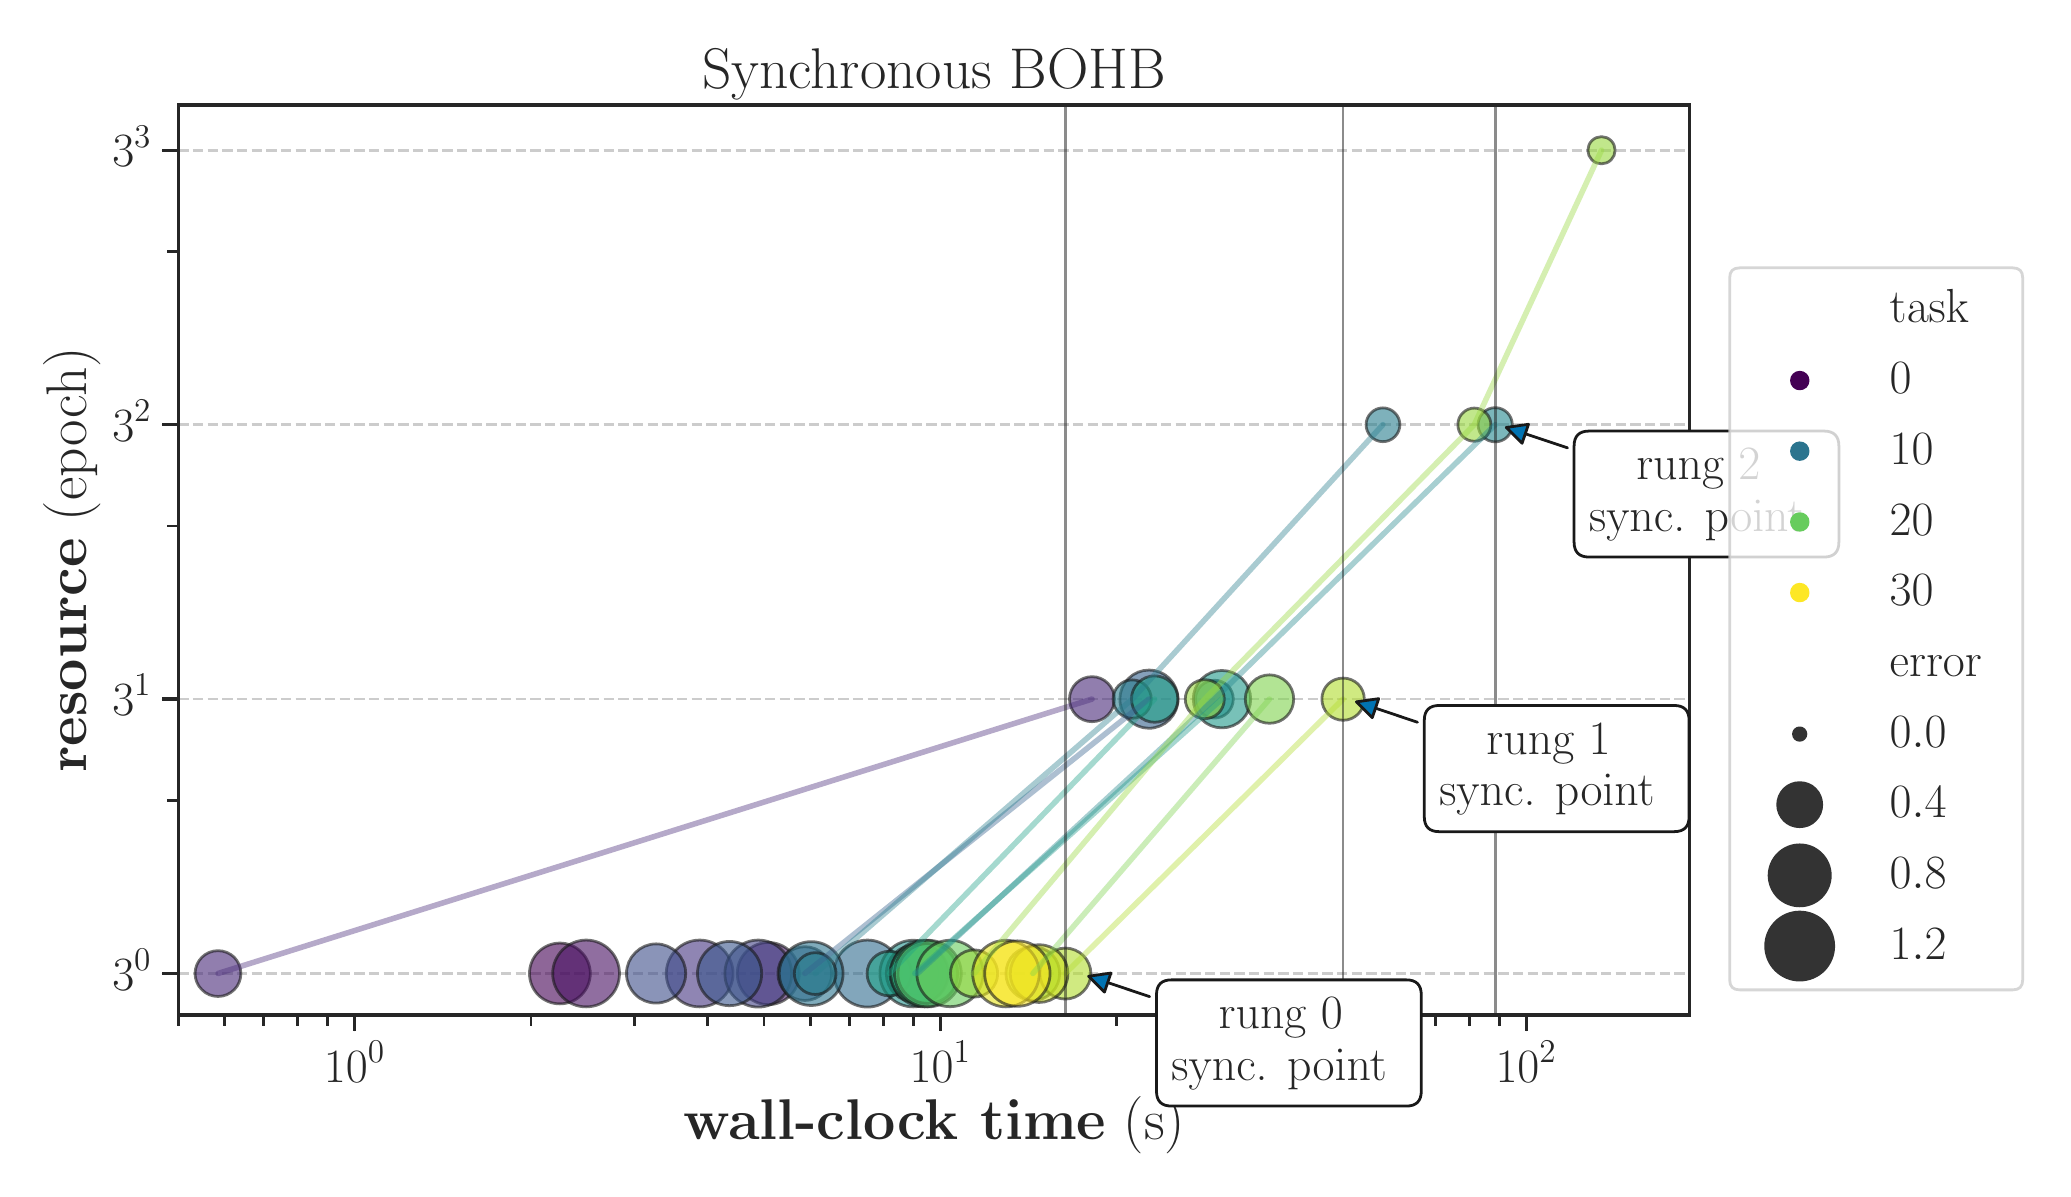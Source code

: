 \begingroup%
\makeatletter%
\begin{pgfpicture}%
\pgfpathrectangle{\pgfpointorigin}{\pgfqpoint{10.075in}{5.706in}}%
\pgfusepath{use as bounding box, clip}%
\begin{pgfscope}%
\pgfsetbuttcap%
\pgfsetmiterjoin%
\definecolor{currentfill}{rgb}{1.0,1.0,1.0}%
\pgfsetfillcolor{currentfill}%
\pgfsetlinewidth{0.0pt}%
\definecolor{currentstroke}{rgb}{1.0,1.0,1.0}%
\pgfsetstrokecolor{currentstroke}%
\pgfsetdash{}{0pt}%
\pgfpathmoveto{\pgfqpoint{0.0in}{0.0in}}%
\pgfpathlineto{\pgfqpoint{10.075in}{0.0in}}%
\pgfpathlineto{\pgfqpoint{10.075in}{5.706in}}%
\pgfpathlineto{\pgfqpoint{0.0in}{5.706in}}%
\pgfpathclose%
\pgfusepath{fill}%
\end{pgfscope}%
\begin{pgfscope}%
\pgfsetbuttcap%
\pgfsetmiterjoin%
\definecolor{currentfill}{rgb}{1.0,1.0,1.0}%
\pgfsetfillcolor{currentfill}%
\pgfsetlinewidth{0.0pt}%
\definecolor{currentstroke}{rgb}{0.0,0.0,0.0}%
\pgfsetstrokecolor{currentstroke}%
\pgfsetstrokeopacity{0.0}%
\pgfsetdash{}{0pt}%
\pgfpathmoveto{\pgfqpoint{0.753in}{0.77in}}%
\pgfpathlineto{\pgfqpoint{8.31in}{0.77in}}%
\pgfpathlineto{\pgfqpoint{8.31in}{5.319in}}%
\pgfpathlineto{\pgfqpoint{0.753in}{5.319in}}%
\pgfpathclose%
\pgfusepath{fill}%
\end{pgfscope}%
\begin{pgfscope}%
\pgfsetbuttcap%
\pgfsetroundjoin%
\definecolor{currentfill}{rgb}{0.15,0.15,0.15}%
\pgfsetfillcolor{currentfill}%
\pgfsetlinewidth{1.255pt}%
\definecolor{currentstroke}{rgb}{0.15,0.15,0.15}%
\pgfsetstrokecolor{currentstroke}%
\pgfsetdash{}{0pt}%
\pgfsys@defobject{currentmarker}{\pgfqpoint{0.0in}{-0.083in}}{\pgfqpoint{0.0in}{0.0in}}{%
\pgfpathmoveto{\pgfqpoint{0.0in}{0.0in}}%
\pgfpathlineto{\pgfqpoint{0.0in}{-0.083in}}%
\pgfusepath{stroke,fill}%
}%
\begin{pgfscope}%
\pgfsys@transformshift{1.635in}{0.77in}%
\pgfsys@useobject{currentmarker}{}%
\end{pgfscope}%
\end{pgfscope}%
\begin{pgfscope}%
\definecolor{textcolor}{rgb}{0.15,0.15,0.15}%
\pgfsetstrokecolor{textcolor}%
\pgfsetfillcolor{textcolor}%
\pgftext[x=1.635in,y=0.638in,,top]{\color{textcolor}\rmfamily\fontsize{18.0}{21.6}\selectfont \(\displaystyle 10^{0}\)}%
\end{pgfscope}%
\begin{pgfscope}%
\pgfsetbuttcap%
\pgfsetroundjoin%
\definecolor{currentfill}{rgb}{0.15,0.15,0.15}%
\pgfsetfillcolor{currentfill}%
\pgfsetlinewidth{1.255pt}%
\definecolor{currentstroke}{rgb}{0.15,0.15,0.15}%
\pgfsetstrokecolor{currentstroke}%
\pgfsetdash{}{0pt}%
\pgfsys@defobject{currentmarker}{\pgfqpoint{0.0in}{-0.083in}}{\pgfqpoint{0.0in}{0.0in}}{%
\pgfpathmoveto{\pgfqpoint{0.0in}{0.0in}}%
\pgfpathlineto{\pgfqpoint{0.0in}{-0.083in}}%
\pgfusepath{stroke,fill}%
}%
\begin{pgfscope}%
\pgfsys@transformshift{4.564in}{0.77in}%
\pgfsys@useobject{currentmarker}{}%
\end{pgfscope}%
\end{pgfscope}%
\begin{pgfscope}%
\definecolor{textcolor}{rgb}{0.15,0.15,0.15}%
\pgfsetstrokecolor{textcolor}%
\pgfsetfillcolor{textcolor}%
\pgftext[x=4.564in,y=0.638in,,top]{\color{textcolor}\rmfamily\fontsize{18.0}{21.6}\selectfont \(\displaystyle 10^{1}\)}%
\end{pgfscope}%
\begin{pgfscope}%
\pgfsetbuttcap%
\pgfsetroundjoin%
\definecolor{currentfill}{rgb}{0.15,0.15,0.15}%
\pgfsetfillcolor{currentfill}%
\pgfsetlinewidth{1.255pt}%
\definecolor{currentstroke}{rgb}{0.15,0.15,0.15}%
\pgfsetstrokecolor{currentstroke}%
\pgfsetdash{}{0pt}%
\pgfsys@defobject{currentmarker}{\pgfqpoint{0.0in}{-0.083in}}{\pgfqpoint{0.0in}{0.0in}}{%
\pgfpathmoveto{\pgfqpoint{0.0in}{0.0in}}%
\pgfpathlineto{\pgfqpoint{0.0in}{-0.083in}}%
\pgfusepath{stroke,fill}%
}%
\begin{pgfscope}%
\pgfsys@transformshift{7.493in}{0.77in}%
\pgfsys@useobject{currentmarker}{}%
\end{pgfscope}%
\end{pgfscope}%
\begin{pgfscope}%
\definecolor{textcolor}{rgb}{0.15,0.15,0.15}%
\pgfsetstrokecolor{textcolor}%
\pgfsetfillcolor{textcolor}%
\pgftext[x=7.493in,y=0.638in,,top]{\color{textcolor}\rmfamily\fontsize{18.0}{21.6}\selectfont \(\displaystyle 10^{2}\)}%
\end{pgfscope}%
\begin{pgfscope}%
\pgfsetbuttcap%
\pgfsetroundjoin%
\definecolor{currentfill}{rgb}{0.15,0.15,0.15}%
\pgfsetfillcolor{currentfill}%
\pgfsetlinewidth{1.004pt}%
\definecolor{currentstroke}{rgb}{0.15,0.15,0.15}%
\pgfsetstrokecolor{currentstroke}%
\pgfsetdash{}{0pt}%
\pgfsys@defobject{currentmarker}{\pgfqpoint{0.0in}{-0.056in}}{\pgfqpoint{0.0in}{0.0in}}{%
\pgfpathmoveto{\pgfqpoint{0.0in}{0.0in}}%
\pgfpathlineto{\pgfqpoint{0.0in}{-0.056in}}%
\pgfusepath{stroke,fill}%
}%
\begin{pgfscope}%
\pgfsys@transformshift{0.753in}{0.77in}%
\pgfsys@useobject{currentmarker}{}%
\end{pgfscope}%
\end{pgfscope}%
\begin{pgfscope}%
\pgfsetbuttcap%
\pgfsetroundjoin%
\definecolor{currentfill}{rgb}{0.15,0.15,0.15}%
\pgfsetfillcolor{currentfill}%
\pgfsetlinewidth{1.004pt}%
\definecolor{currentstroke}{rgb}{0.15,0.15,0.15}%
\pgfsetstrokecolor{currentstroke}%
\pgfsetdash{}{0pt}%
\pgfsys@defobject{currentmarker}{\pgfqpoint{0.0in}{-0.056in}}{\pgfqpoint{0.0in}{0.0in}}{%
\pgfpathmoveto{\pgfqpoint{0.0in}{0.0in}}%
\pgfpathlineto{\pgfqpoint{0.0in}{-0.056in}}%
\pgfusepath{stroke,fill}%
}%
\begin{pgfscope}%
\pgfsys@transformshift{0.985in}{0.77in}%
\pgfsys@useobject{currentmarker}{}%
\end{pgfscope}%
\end{pgfscope}%
\begin{pgfscope}%
\pgfsetbuttcap%
\pgfsetroundjoin%
\definecolor{currentfill}{rgb}{0.15,0.15,0.15}%
\pgfsetfillcolor{currentfill}%
\pgfsetlinewidth{1.004pt}%
\definecolor{currentstroke}{rgb}{0.15,0.15,0.15}%
\pgfsetstrokecolor{currentstroke}%
\pgfsetdash{}{0pt}%
\pgfsys@defobject{currentmarker}{\pgfqpoint{0.0in}{-0.056in}}{\pgfqpoint{0.0in}{0.0in}}{%
\pgfpathmoveto{\pgfqpoint{0.0in}{0.0in}}%
\pgfpathlineto{\pgfqpoint{0.0in}{-0.056in}}%
\pgfusepath{stroke,fill}%
}%
\begin{pgfscope}%
\pgfsys@transformshift{1.181in}{0.77in}%
\pgfsys@useobject{currentmarker}{}%
\end{pgfscope}%
\end{pgfscope}%
\begin{pgfscope}%
\pgfsetbuttcap%
\pgfsetroundjoin%
\definecolor{currentfill}{rgb}{0.15,0.15,0.15}%
\pgfsetfillcolor{currentfill}%
\pgfsetlinewidth{1.004pt}%
\definecolor{currentstroke}{rgb}{0.15,0.15,0.15}%
\pgfsetstrokecolor{currentstroke}%
\pgfsetdash{}{0pt}%
\pgfsys@defobject{currentmarker}{\pgfqpoint{0.0in}{-0.056in}}{\pgfqpoint{0.0in}{0.0in}}{%
\pgfpathmoveto{\pgfqpoint{0.0in}{0.0in}}%
\pgfpathlineto{\pgfqpoint{0.0in}{-0.056in}}%
\pgfusepath{stroke,fill}%
}%
\begin{pgfscope}%
\pgfsys@transformshift{1.351in}{0.77in}%
\pgfsys@useobject{currentmarker}{}%
\end{pgfscope}%
\end{pgfscope}%
\begin{pgfscope}%
\pgfsetbuttcap%
\pgfsetroundjoin%
\definecolor{currentfill}{rgb}{0.15,0.15,0.15}%
\pgfsetfillcolor{currentfill}%
\pgfsetlinewidth{1.004pt}%
\definecolor{currentstroke}{rgb}{0.15,0.15,0.15}%
\pgfsetstrokecolor{currentstroke}%
\pgfsetdash{}{0pt}%
\pgfsys@defobject{currentmarker}{\pgfqpoint{0.0in}{-0.056in}}{\pgfqpoint{0.0in}{0.0in}}{%
\pgfpathmoveto{\pgfqpoint{0.0in}{0.0in}}%
\pgfpathlineto{\pgfqpoint{0.0in}{-0.056in}}%
\pgfusepath{stroke,fill}%
}%
\begin{pgfscope}%
\pgfsys@transformshift{1.501in}{0.77in}%
\pgfsys@useobject{currentmarker}{}%
\end{pgfscope}%
\end{pgfscope}%
\begin{pgfscope}%
\pgfsetbuttcap%
\pgfsetroundjoin%
\definecolor{currentfill}{rgb}{0.15,0.15,0.15}%
\pgfsetfillcolor{currentfill}%
\pgfsetlinewidth{1.004pt}%
\definecolor{currentstroke}{rgb}{0.15,0.15,0.15}%
\pgfsetstrokecolor{currentstroke}%
\pgfsetdash{}{0pt}%
\pgfsys@defobject{currentmarker}{\pgfqpoint{0.0in}{-0.056in}}{\pgfqpoint{0.0in}{0.0in}}{%
\pgfpathmoveto{\pgfqpoint{0.0in}{0.0in}}%
\pgfpathlineto{\pgfqpoint{0.0in}{-0.056in}}%
\pgfusepath{stroke,fill}%
}%
\begin{pgfscope}%
\pgfsys@transformshift{2.517in}{0.77in}%
\pgfsys@useobject{currentmarker}{}%
\end{pgfscope}%
\end{pgfscope}%
\begin{pgfscope}%
\pgfsetbuttcap%
\pgfsetroundjoin%
\definecolor{currentfill}{rgb}{0.15,0.15,0.15}%
\pgfsetfillcolor{currentfill}%
\pgfsetlinewidth{1.004pt}%
\definecolor{currentstroke}{rgb}{0.15,0.15,0.15}%
\pgfsetstrokecolor{currentstroke}%
\pgfsetdash{}{0pt}%
\pgfsys@defobject{currentmarker}{\pgfqpoint{0.0in}{-0.056in}}{\pgfqpoint{0.0in}{0.0in}}{%
\pgfpathmoveto{\pgfqpoint{0.0in}{0.0in}}%
\pgfpathlineto{\pgfqpoint{0.0in}{-0.056in}}%
\pgfusepath{stroke,fill}%
}%
\begin{pgfscope}%
\pgfsys@transformshift{3.033in}{0.77in}%
\pgfsys@useobject{currentmarker}{}%
\end{pgfscope}%
\end{pgfscope}%
\begin{pgfscope}%
\pgfsetbuttcap%
\pgfsetroundjoin%
\definecolor{currentfill}{rgb}{0.15,0.15,0.15}%
\pgfsetfillcolor{currentfill}%
\pgfsetlinewidth{1.004pt}%
\definecolor{currentstroke}{rgb}{0.15,0.15,0.15}%
\pgfsetstrokecolor{currentstroke}%
\pgfsetdash{}{0pt}%
\pgfsys@defobject{currentmarker}{\pgfqpoint{0.0in}{-0.056in}}{\pgfqpoint{0.0in}{0.0in}}{%
\pgfpathmoveto{\pgfqpoint{0.0in}{0.0in}}%
\pgfpathlineto{\pgfqpoint{0.0in}{-0.056in}}%
\pgfusepath{stroke,fill}%
}%
\begin{pgfscope}%
\pgfsys@transformshift{3.399in}{0.77in}%
\pgfsys@useobject{currentmarker}{}%
\end{pgfscope}%
\end{pgfscope}%
\begin{pgfscope}%
\pgfsetbuttcap%
\pgfsetroundjoin%
\definecolor{currentfill}{rgb}{0.15,0.15,0.15}%
\pgfsetfillcolor{currentfill}%
\pgfsetlinewidth{1.004pt}%
\definecolor{currentstroke}{rgb}{0.15,0.15,0.15}%
\pgfsetstrokecolor{currentstroke}%
\pgfsetdash{}{0pt}%
\pgfsys@defobject{currentmarker}{\pgfqpoint{0.0in}{-0.056in}}{\pgfqpoint{0.0in}{0.0in}}{%
\pgfpathmoveto{\pgfqpoint{0.0in}{0.0in}}%
\pgfpathlineto{\pgfqpoint{0.0in}{-0.056in}}%
\pgfusepath{stroke,fill}%
}%
\begin{pgfscope}%
\pgfsys@transformshift{3.682in}{0.77in}%
\pgfsys@useobject{currentmarker}{}%
\end{pgfscope}%
\end{pgfscope}%
\begin{pgfscope}%
\pgfsetbuttcap%
\pgfsetroundjoin%
\definecolor{currentfill}{rgb}{0.15,0.15,0.15}%
\pgfsetfillcolor{currentfill}%
\pgfsetlinewidth{1.004pt}%
\definecolor{currentstroke}{rgb}{0.15,0.15,0.15}%
\pgfsetstrokecolor{currentstroke}%
\pgfsetdash{}{0pt}%
\pgfsys@defobject{currentmarker}{\pgfqpoint{0.0in}{-0.056in}}{\pgfqpoint{0.0in}{0.0in}}{%
\pgfpathmoveto{\pgfqpoint{0.0in}{0.0in}}%
\pgfpathlineto{\pgfqpoint{0.0in}{-0.056in}}%
\pgfusepath{stroke,fill}%
}%
\begin{pgfscope}%
\pgfsys@transformshift{3.914in}{0.77in}%
\pgfsys@useobject{currentmarker}{}%
\end{pgfscope}%
\end{pgfscope}%
\begin{pgfscope}%
\pgfsetbuttcap%
\pgfsetroundjoin%
\definecolor{currentfill}{rgb}{0.15,0.15,0.15}%
\pgfsetfillcolor{currentfill}%
\pgfsetlinewidth{1.004pt}%
\definecolor{currentstroke}{rgb}{0.15,0.15,0.15}%
\pgfsetstrokecolor{currentstroke}%
\pgfsetdash{}{0pt}%
\pgfsys@defobject{currentmarker}{\pgfqpoint{0.0in}{-0.056in}}{\pgfqpoint{0.0in}{0.0in}}{%
\pgfpathmoveto{\pgfqpoint{0.0in}{0.0in}}%
\pgfpathlineto{\pgfqpoint{0.0in}{-0.056in}}%
\pgfusepath{stroke,fill}%
}%
\begin{pgfscope}%
\pgfsys@transformshift{4.11in}{0.77in}%
\pgfsys@useobject{currentmarker}{}%
\end{pgfscope}%
\end{pgfscope}%
\begin{pgfscope}%
\pgfsetbuttcap%
\pgfsetroundjoin%
\definecolor{currentfill}{rgb}{0.15,0.15,0.15}%
\pgfsetfillcolor{currentfill}%
\pgfsetlinewidth{1.004pt}%
\definecolor{currentstroke}{rgb}{0.15,0.15,0.15}%
\pgfsetstrokecolor{currentstroke}%
\pgfsetdash{}{0pt}%
\pgfsys@defobject{currentmarker}{\pgfqpoint{0.0in}{-0.056in}}{\pgfqpoint{0.0in}{0.0in}}{%
\pgfpathmoveto{\pgfqpoint{0.0in}{0.0in}}%
\pgfpathlineto{\pgfqpoint{0.0in}{-0.056in}}%
\pgfusepath{stroke,fill}%
}%
\begin{pgfscope}%
\pgfsys@transformshift{4.28in}{0.77in}%
\pgfsys@useobject{currentmarker}{}%
\end{pgfscope}%
\end{pgfscope}%
\begin{pgfscope}%
\pgfsetbuttcap%
\pgfsetroundjoin%
\definecolor{currentfill}{rgb}{0.15,0.15,0.15}%
\pgfsetfillcolor{currentfill}%
\pgfsetlinewidth{1.004pt}%
\definecolor{currentstroke}{rgb}{0.15,0.15,0.15}%
\pgfsetstrokecolor{currentstroke}%
\pgfsetdash{}{0pt}%
\pgfsys@defobject{currentmarker}{\pgfqpoint{0.0in}{-0.056in}}{\pgfqpoint{0.0in}{0.0in}}{%
\pgfpathmoveto{\pgfqpoint{0.0in}{0.0in}}%
\pgfpathlineto{\pgfqpoint{0.0in}{-0.056in}}%
\pgfusepath{stroke,fill}%
}%
\begin{pgfscope}%
\pgfsys@transformshift{4.43in}{0.77in}%
\pgfsys@useobject{currentmarker}{}%
\end{pgfscope}%
\end{pgfscope}%
\begin{pgfscope}%
\pgfsetbuttcap%
\pgfsetroundjoin%
\definecolor{currentfill}{rgb}{0.15,0.15,0.15}%
\pgfsetfillcolor{currentfill}%
\pgfsetlinewidth{1.004pt}%
\definecolor{currentstroke}{rgb}{0.15,0.15,0.15}%
\pgfsetstrokecolor{currentstroke}%
\pgfsetdash{}{0pt}%
\pgfsys@defobject{currentmarker}{\pgfqpoint{0.0in}{-0.056in}}{\pgfqpoint{0.0in}{0.0in}}{%
\pgfpathmoveto{\pgfqpoint{0.0in}{0.0in}}%
\pgfpathlineto{\pgfqpoint{0.0in}{-0.056in}}%
\pgfusepath{stroke,fill}%
}%
\begin{pgfscope}%
\pgfsys@transformshift{5.446in}{0.77in}%
\pgfsys@useobject{currentmarker}{}%
\end{pgfscope}%
\end{pgfscope}%
\begin{pgfscope}%
\pgfsetbuttcap%
\pgfsetroundjoin%
\definecolor{currentfill}{rgb}{0.15,0.15,0.15}%
\pgfsetfillcolor{currentfill}%
\pgfsetlinewidth{1.004pt}%
\definecolor{currentstroke}{rgb}{0.15,0.15,0.15}%
\pgfsetstrokecolor{currentstroke}%
\pgfsetdash{}{0pt}%
\pgfsys@defobject{currentmarker}{\pgfqpoint{0.0in}{-0.056in}}{\pgfqpoint{0.0in}{0.0in}}{%
\pgfpathmoveto{\pgfqpoint{0.0in}{0.0in}}%
\pgfpathlineto{\pgfqpoint{0.0in}{-0.056in}}%
\pgfusepath{stroke,fill}%
}%
\begin{pgfscope}%
\pgfsys@transformshift{5.962in}{0.77in}%
\pgfsys@useobject{currentmarker}{}%
\end{pgfscope}%
\end{pgfscope}%
\begin{pgfscope}%
\pgfsetbuttcap%
\pgfsetroundjoin%
\definecolor{currentfill}{rgb}{0.15,0.15,0.15}%
\pgfsetfillcolor{currentfill}%
\pgfsetlinewidth{1.004pt}%
\definecolor{currentstroke}{rgb}{0.15,0.15,0.15}%
\pgfsetstrokecolor{currentstroke}%
\pgfsetdash{}{0pt}%
\pgfsys@defobject{currentmarker}{\pgfqpoint{0.0in}{-0.056in}}{\pgfqpoint{0.0in}{0.0in}}{%
\pgfpathmoveto{\pgfqpoint{0.0in}{0.0in}}%
\pgfpathlineto{\pgfqpoint{0.0in}{-0.056in}}%
\pgfusepath{stroke,fill}%
}%
\begin{pgfscope}%
\pgfsys@transformshift{6.328in}{0.77in}%
\pgfsys@useobject{currentmarker}{}%
\end{pgfscope}%
\end{pgfscope}%
\begin{pgfscope}%
\pgfsetbuttcap%
\pgfsetroundjoin%
\definecolor{currentfill}{rgb}{0.15,0.15,0.15}%
\pgfsetfillcolor{currentfill}%
\pgfsetlinewidth{1.004pt}%
\definecolor{currentstroke}{rgb}{0.15,0.15,0.15}%
\pgfsetstrokecolor{currentstroke}%
\pgfsetdash{}{0pt}%
\pgfsys@defobject{currentmarker}{\pgfqpoint{0.0in}{-0.056in}}{\pgfqpoint{0.0in}{0.0in}}{%
\pgfpathmoveto{\pgfqpoint{0.0in}{0.0in}}%
\pgfpathlineto{\pgfqpoint{0.0in}{-0.056in}}%
\pgfusepath{stroke,fill}%
}%
\begin{pgfscope}%
\pgfsys@transformshift{6.611in}{0.77in}%
\pgfsys@useobject{currentmarker}{}%
\end{pgfscope}%
\end{pgfscope}%
\begin{pgfscope}%
\pgfsetbuttcap%
\pgfsetroundjoin%
\definecolor{currentfill}{rgb}{0.15,0.15,0.15}%
\pgfsetfillcolor{currentfill}%
\pgfsetlinewidth{1.004pt}%
\definecolor{currentstroke}{rgb}{0.15,0.15,0.15}%
\pgfsetstrokecolor{currentstroke}%
\pgfsetdash{}{0pt}%
\pgfsys@defobject{currentmarker}{\pgfqpoint{0.0in}{-0.056in}}{\pgfqpoint{0.0in}{0.0in}}{%
\pgfpathmoveto{\pgfqpoint{0.0in}{0.0in}}%
\pgfpathlineto{\pgfqpoint{0.0in}{-0.056in}}%
\pgfusepath{stroke,fill}%
}%
\begin{pgfscope}%
\pgfsys@transformshift{6.843in}{0.77in}%
\pgfsys@useobject{currentmarker}{}%
\end{pgfscope}%
\end{pgfscope}%
\begin{pgfscope}%
\pgfsetbuttcap%
\pgfsetroundjoin%
\definecolor{currentfill}{rgb}{0.15,0.15,0.15}%
\pgfsetfillcolor{currentfill}%
\pgfsetlinewidth{1.004pt}%
\definecolor{currentstroke}{rgb}{0.15,0.15,0.15}%
\pgfsetstrokecolor{currentstroke}%
\pgfsetdash{}{0pt}%
\pgfsys@defobject{currentmarker}{\pgfqpoint{0.0in}{-0.056in}}{\pgfqpoint{0.0in}{0.0in}}{%
\pgfpathmoveto{\pgfqpoint{0.0in}{0.0in}}%
\pgfpathlineto{\pgfqpoint{0.0in}{-0.056in}}%
\pgfusepath{stroke,fill}%
}%
\begin{pgfscope}%
\pgfsys@transformshift{7.04in}{0.77in}%
\pgfsys@useobject{currentmarker}{}%
\end{pgfscope}%
\end{pgfscope}%
\begin{pgfscope}%
\pgfsetbuttcap%
\pgfsetroundjoin%
\definecolor{currentfill}{rgb}{0.15,0.15,0.15}%
\pgfsetfillcolor{currentfill}%
\pgfsetlinewidth{1.004pt}%
\definecolor{currentstroke}{rgb}{0.15,0.15,0.15}%
\pgfsetstrokecolor{currentstroke}%
\pgfsetdash{}{0pt}%
\pgfsys@defobject{currentmarker}{\pgfqpoint{0.0in}{-0.056in}}{\pgfqpoint{0.0in}{0.0in}}{%
\pgfpathmoveto{\pgfqpoint{0.0in}{0.0in}}%
\pgfpathlineto{\pgfqpoint{0.0in}{-0.056in}}%
\pgfusepath{stroke,fill}%
}%
\begin{pgfscope}%
\pgfsys@transformshift{7.209in}{0.77in}%
\pgfsys@useobject{currentmarker}{}%
\end{pgfscope}%
\end{pgfscope}%
\begin{pgfscope}%
\pgfsetbuttcap%
\pgfsetroundjoin%
\definecolor{currentfill}{rgb}{0.15,0.15,0.15}%
\pgfsetfillcolor{currentfill}%
\pgfsetlinewidth{1.004pt}%
\definecolor{currentstroke}{rgb}{0.15,0.15,0.15}%
\pgfsetstrokecolor{currentstroke}%
\pgfsetdash{}{0pt}%
\pgfsys@defobject{currentmarker}{\pgfqpoint{0.0in}{-0.056in}}{\pgfqpoint{0.0in}{0.0in}}{%
\pgfpathmoveto{\pgfqpoint{0.0in}{0.0in}}%
\pgfpathlineto{\pgfqpoint{0.0in}{-0.056in}}%
\pgfusepath{stroke,fill}%
}%
\begin{pgfscope}%
\pgfsys@transformshift{7.359in}{0.77in}%
\pgfsys@useobject{currentmarker}{}%
\end{pgfscope}%
\end{pgfscope}%
\begin{pgfscope}%
\definecolor{textcolor}{rgb}{0.15,0.15,0.15}%
\pgfsetstrokecolor{textcolor}%
\pgfsetfillcolor{textcolor}%
\pgftext[x=4.532in,y=0.363in,,top]{\color{textcolor}\rmfamily\fontsize{21.6}{25.92}\selectfont \textbf{wall-clock time} (s)}%
\end{pgfscope}%
\begin{pgfscope}%
\pgfpathrectangle{\pgfqpoint{0.753in}{0.77in}}{\pgfqpoint{7.556in}{4.55in}}%
\pgfusepath{clip}%
\pgfsetbuttcap%
\pgfsetroundjoin%
\pgfsetlinewidth{1.004pt}%
\definecolor{currentstroke}{rgb}{0.8,0.8,0.8}%
\pgfsetstrokecolor{currentstroke}%
\pgfsetdash{{3.7pt}{1.6pt}}{0.0pt}%
\pgfpathmoveto{\pgfqpoint{0.753in}{0.977in}}%
\pgfpathlineto{\pgfqpoint{8.31in}{0.977in}}%
\pgfusepath{stroke}%
\end{pgfscope}%
\begin{pgfscope}%
\pgfsetbuttcap%
\pgfsetroundjoin%
\definecolor{currentfill}{rgb}{0.15,0.15,0.15}%
\pgfsetfillcolor{currentfill}%
\pgfsetlinewidth{1.255pt}%
\definecolor{currentstroke}{rgb}{0.15,0.15,0.15}%
\pgfsetstrokecolor{currentstroke}%
\pgfsetdash{}{0pt}%
\pgfsys@defobject{currentmarker}{\pgfqpoint{-0.083in}{0.0in}}{\pgfqpoint{0.0in}{0.0in}}{%
\pgfpathmoveto{\pgfqpoint{0.0in}{0.0in}}%
\pgfpathlineto{\pgfqpoint{-0.083in}{0.0in}}%
\pgfusepath{stroke,fill}%
}%
\begin{pgfscope}%
\pgfsys@transformshift{0.753in}{0.977in}%
\pgfsys@useobject{currentmarker}{}%
\end{pgfscope}%
\end{pgfscope}%
\begin{pgfscope}%
\definecolor{textcolor}{rgb}{0.15,0.15,0.15}%
\pgfsetstrokecolor{textcolor}%
\pgfsetfillcolor{textcolor}%
\pgftext[x=0.423in,y=0.894in,left,base]{\color{textcolor}\rmfamily\fontsize{18.0}{21.6}\selectfont \(\displaystyle 3^{0}\)}%
\end{pgfscope}%
\begin{pgfscope}%
\pgfpathrectangle{\pgfqpoint{0.753in}{0.77in}}{\pgfqpoint{7.556in}{4.55in}}%
\pgfusepath{clip}%
\pgfsetbuttcap%
\pgfsetroundjoin%
\pgfsetlinewidth{1.004pt}%
\definecolor{currentstroke}{rgb}{0.8,0.8,0.8}%
\pgfsetstrokecolor{currentstroke}%
\pgfsetdash{{3.7pt}{1.6pt}}{0.0pt}%
\pgfpathmoveto{\pgfqpoint{0.753in}{2.349in}}%
\pgfpathlineto{\pgfqpoint{8.31in}{2.349in}}%
\pgfusepath{stroke}%
\end{pgfscope}%
\begin{pgfscope}%
\pgfsetbuttcap%
\pgfsetroundjoin%
\definecolor{currentfill}{rgb}{0.15,0.15,0.15}%
\pgfsetfillcolor{currentfill}%
\pgfsetlinewidth{1.255pt}%
\definecolor{currentstroke}{rgb}{0.15,0.15,0.15}%
\pgfsetstrokecolor{currentstroke}%
\pgfsetdash{}{0pt}%
\pgfsys@defobject{currentmarker}{\pgfqpoint{-0.083in}{0.0in}}{\pgfqpoint{0.0in}{0.0in}}{%
\pgfpathmoveto{\pgfqpoint{0.0in}{0.0in}}%
\pgfpathlineto{\pgfqpoint{-0.083in}{0.0in}}%
\pgfusepath{stroke,fill}%
}%
\begin{pgfscope}%
\pgfsys@transformshift{0.753in}{2.349in}%
\pgfsys@useobject{currentmarker}{}%
\end{pgfscope}%
\end{pgfscope}%
\begin{pgfscope}%
\definecolor{textcolor}{rgb}{0.15,0.15,0.15}%
\pgfsetstrokecolor{textcolor}%
\pgfsetfillcolor{textcolor}%
\pgftext[x=0.423in,y=2.266in,left,base]{\color{textcolor}\rmfamily\fontsize{18.0}{21.6}\selectfont \(\displaystyle 3^{1}\)}%
\end{pgfscope}%
\begin{pgfscope}%
\pgfpathrectangle{\pgfqpoint{0.753in}{0.77in}}{\pgfqpoint{7.556in}{4.55in}}%
\pgfusepath{clip}%
\pgfsetbuttcap%
\pgfsetroundjoin%
\pgfsetlinewidth{1.004pt}%
\definecolor{currentstroke}{rgb}{0.8,0.8,0.8}%
\pgfsetstrokecolor{currentstroke}%
\pgfsetdash{{3.7pt}{1.6pt}}{0.0pt}%
\pgfpathmoveto{\pgfqpoint{0.753in}{3.721in}}%
\pgfpathlineto{\pgfqpoint{8.31in}{3.721in}}%
\pgfusepath{stroke}%
\end{pgfscope}%
\begin{pgfscope}%
\pgfsetbuttcap%
\pgfsetroundjoin%
\definecolor{currentfill}{rgb}{0.15,0.15,0.15}%
\pgfsetfillcolor{currentfill}%
\pgfsetlinewidth{1.255pt}%
\definecolor{currentstroke}{rgb}{0.15,0.15,0.15}%
\pgfsetstrokecolor{currentstroke}%
\pgfsetdash{}{0pt}%
\pgfsys@defobject{currentmarker}{\pgfqpoint{-0.083in}{0.0in}}{\pgfqpoint{0.0in}{0.0in}}{%
\pgfpathmoveto{\pgfqpoint{0.0in}{0.0in}}%
\pgfpathlineto{\pgfqpoint{-0.083in}{0.0in}}%
\pgfusepath{stroke,fill}%
}%
\begin{pgfscope}%
\pgfsys@transformshift{0.753in}{3.721in}%
\pgfsys@useobject{currentmarker}{}%
\end{pgfscope}%
\end{pgfscope}%
\begin{pgfscope}%
\definecolor{textcolor}{rgb}{0.15,0.15,0.15}%
\pgfsetstrokecolor{textcolor}%
\pgfsetfillcolor{textcolor}%
\pgftext[x=0.423in,y=3.638in,left,base]{\color{textcolor}\rmfamily\fontsize{18.0}{21.6}\selectfont \(\displaystyle 3^{2}\)}%
\end{pgfscope}%
\begin{pgfscope}%
\pgfpathrectangle{\pgfqpoint{0.753in}{0.77in}}{\pgfqpoint{7.556in}{4.55in}}%
\pgfusepath{clip}%
\pgfsetbuttcap%
\pgfsetroundjoin%
\pgfsetlinewidth{1.004pt}%
\definecolor{currentstroke}{rgb}{0.8,0.8,0.8}%
\pgfsetstrokecolor{currentstroke}%
\pgfsetdash{{3.7pt}{1.6pt}}{0.0pt}%
\pgfpathmoveto{\pgfqpoint{0.753in}{5.093in}}%
\pgfpathlineto{\pgfqpoint{8.31in}{5.093in}}%
\pgfusepath{stroke}%
\end{pgfscope}%
\begin{pgfscope}%
\pgfsetbuttcap%
\pgfsetroundjoin%
\definecolor{currentfill}{rgb}{0.15,0.15,0.15}%
\pgfsetfillcolor{currentfill}%
\pgfsetlinewidth{1.255pt}%
\definecolor{currentstroke}{rgb}{0.15,0.15,0.15}%
\pgfsetstrokecolor{currentstroke}%
\pgfsetdash{}{0pt}%
\pgfsys@defobject{currentmarker}{\pgfqpoint{-0.083in}{0.0in}}{\pgfqpoint{0.0in}{0.0in}}{%
\pgfpathmoveto{\pgfqpoint{0.0in}{0.0in}}%
\pgfpathlineto{\pgfqpoint{-0.083in}{0.0in}}%
\pgfusepath{stroke,fill}%
}%
\begin{pgfscope}%
\pgfsys@transformshift{0.753in}{5.093in}%
\pgfsys@useobject{currentmarker}{}%
\end{pgfscope}%
\end{pgfscope}%
\begin{pgfscope}%
\definecolor{textcolor}{rgb}{0.15,0.15,0.15}%
\pgfsetstrokecolor{textcolor}%
\pgfsetfillcolor{textcolor}%
\pgftext[x=0.423in,y=5.01in,left,base]{\color{textcolor}\rmfamily\fontsize{18.0}{21.6}\selectfont \(\displaystyle 3^{3}\)}%
\end{pgfscope}%
\begin{pgfscope}%
\pgfsetbuttcap%
\pgfsetroundjoin%
\definecolor{currentfill}{rgb}{0.15,0.15,0.15}%
\pgfsetfillcolor{currentfill}%
\pgfsetlinewidth{1.004pt}%
\definecolor{currentstroke}{rgb}{0.15,0.15,0.15}%
\pgfsetstrokecolor{currentstroke}%
\pgfsetdash{}{0pt}%
\pgfsys@defobject{currentmarker}{\pgfqpoint{-0.056in}{0.0in}}{\pgfqpoint{0.0in}{0.0in}}{%
\pgfpathmoveto{\pgfqpoint{0.0in}{0.0in}}%
\pgfpathlineto{\pgfqpoint{-0.056in}{0.0in}}%
\pgfusepath{stroke,fill}%
}%
\begin{pgfscope}%
\pgfsys@transformshift{0.753in}{1.842in}%
\pgfsys@useobject{currentmarker}{}%
\end{pgfscope}%
\end{pgfscope}%
\begin{pgfscope}%
\pgfsetbuttcap%
\pgfsetroundjoin%
\definecolor{currentfill}{rgb}{0.15,0.15,0.15}%
\pgfsetfillcolor{currentfill}%
\pgfsetlinewidth{1.004pt}%
\definecolor{currentstroke}{rgb}{0.15,0.15,0.15}%
\pgfsetstrokecolor{currentstroke}%
\pgfsetdash{}{0pt}%
\pgfsys@defobject{currentmarker}{\pgfqpoint{-0.056in}{0.0in}}{\pgfqpoint{0.0in}{0.0in}}{%
\pgfpathmoveto{\pgfqpoint{0.0in}{0.0in}}%
\pgfpathlineto{\pgfqpoint{-0.056in}{0.0in}}%
\pgfusepath{stroke,fill}%
}%
\begin{pgfscope}%
\pgfsys@transformshift{0.753in}{3.214in}%
\pgfsys@useobject{currentmarker}{}%
\end{pgfscope}%
\end{pgfscope}%
\begin{pgfscope}%
\pgfsetbuttcap%
\pgfsetroundjoin%
\definecolor{currentfill}{rgb}{0.15,0.15,0.15}%
\pgfsetfillcolor{currentfill}%
\pgfsetlinewidth{1.004pt}%
\definecolor{currentstroke}{rgb}{0.15,0.15,0.15}%
\pgfsetstrokecolor{currentstroke}%
\pgfsetdash{}{0pt}%
\pgfsys@defobject{currentmarker}{\pgfqpoint{-0.056in}{0.0in}}{\pgfqpoint{0.0in}{0.0in}}{%
\pgfpathmoveto{\pgfqpoint{0.0in}{0.0in}}%
\pgfpathlineto{\pgfqpoint{-0.056in}{0.0in}}%
\pgfusepath{stroke,fill}%
}%
\begin{pgfscope}%
\pgfsys@transformshift{0.753in}{4.587in}%
\pgfsys@useobject{currentmarker}{}%
\end{pgfscope}%
\end{pgfscope}%
\begin{pgfscope}%
\definecolor{textcolor}{rgb}{0.15,0.15,0.15}%
\pgfsetstrokecolor{textcolor}%
\pgfsetfillcolor{textcolor}%
\pgftext[x=0.367in,y=3.045in,,bottom,rotate=90.0]{\color{textcolor}\rmfamily\fontsize{21.6}{25.92}\selectfont \textbf{resource} (epoch)}%
\end{pgfscope}%
\begin{pgfscope}%
\pgfpathrectangle{\pgfqpoint{0.753in}{0.77in}}{\pgfqpoint{7.556in}{4.55in}}%
\pgfusepath{clip}%
\pgfsetbuttcap%
\pgfsetroundjoin%
\definecolor{currentfill}{rgb}{0.267,0.005,0.329}%
\pgfsetfillcolor{currentfill}%
\pgfsetfillopacity{0.6}%
\pgfsetlinewidth{1.004pt}%
\definecolor{currentstroke}{rgb}{0.1,0.1,0.1}%
\pgfsetstrokecolor{currentstroke}%
\pgfsetstrokeopacity{0.6}%
\pgfsetdash{}{0pt}%
\pgfpathmoveto{\pgfqpoint{2.661in}{0.825in}}%
\pgfpathcurveto{\pgfqpoint{2.701in}{0.825in}}{\pgfqpoint{2.74in}{0.841in}}{\pgfqpoint{2.768in}{0.869in}}%
\pgfpathcurveto{\pgfqpoint{2.797in}{0.898in}}{\pgfqpoint{2.813in}{0.936in}}{\pgfqpoint{2.813in}{0.977in}}%
\pgfpathcurveto{\pgfqpoint{2.813in}{1.017in}}{\pgfqpoint{2.797in}{1.056in}}{\pgfqpoint{2.768in}{1.084in}}%
\pgfpathcurveto{\pgfqpoint{2.74in}{1.113in}}{\pgfqpoint{2.701in}{1.129in}}{\pgfqpoint{2.661in}{1.129in}}%
\pgfpathcurveto{\pgfqpoint{2.62in}{1.129in}}{\pgfqpoint{2.582in}{1.113in}}{\pgfqpoint{2.553in}{1.084in}}%
\pgfpathcurveto{\pgfqpoint{2.525in}{1.056in}}{\pgfqpoint{2.509in}{1.017in}}{\pgfqpoint{2.509in}{0.977in}}%
\pgfpathcurveto{\pgfqpoint{2.509in}{0.936in}}{\pgfqpoint{2.525in}{0.898in}}{\pgfqpoint{2.553in}{0.869in}}%
\pgfpathcurveto{\pgfqpoint{2.582in}{0.841in}}{\pgfqpoint{2.62in}{0.825in}}{\pgfqpoint{2.661in}{0.825in}}%
\pgfpathclose%
\pgfusepath{stroke,fill}%
\end{pgfscope}%
\begin{pgfscope}%
\pgfpathrectangle{\pgfqpoint{0.753in}{0.77in}}{\pgfqpoint{7.556in}{4.55in}}%
\pgfusepath{clip}%
\pgfsetbuttcap%
\pgfsetroundjoin%
\definecolor{currentfill}{rgb}{0.278,0.056,0.381}%
\pgfsetfillcolor{currentfill}%
\pgfsetfillopacity{0.6}%
\pgfsetlinewidth{1.004pt}%
\definecolor{currentstroke}{rgb}{0.1,0.1,0.1}%
\pgfsetstrokecolor{currentstroke}%
\pgfsetstrokeopacity{0.6}%
\pgfsetdash{}{0pt}%
\pgfpathmoveto{\pgfqpoint{2.792in}{0.81in}}%
\pgfpathcurveto{\pgfqpoint{2.837in}{0.81in}}{\pgfqpoint{2.879in}{0.827in}}{\pgfqpoint{2.91in}{0.859in}}%
\pgfpathcurveto{\pgfqpoint{2.942in}{0.89in}}{\pgfqpoint{2.959in}{0.932in}}{\pgfqpoint{2.959in}{0.977in}}%
\pgfpathcurveto{\pgfqpoint{2.959in}{1.021in}}{\pgfqpoint{2.942in}{1.063in}}{\pgfqpoint{2.91in}{1.095in}}%
\pgfpathcurveto{\pgfqpoint{2.879in}{1.126in}}{\pgfqpoint{2.837in}{1.144in}}{\pgfqpoint{2.792in}{1.144in}}%
\pgfpathcurveto{\pgfqpoint{2.748in}{1.144in}}{\pgfqpoint{2.706in}{1.126in}}{\pgfqpoint{2.674in}{1.095in}}%
\pgfpathcurveto{\pgfqpoint{2.643in}{1.063in}}{\pgfqpoint{2.625in}{1.021in}}{\pgfqpoint{2.625in}{0.977in}}%
\pgfpathcurveto{\pgfqpoint{2.625in}{0.932in}}{\pgfqpoint{2.643in}{0.89in}}{\pgfqpoint{2.674in}{0.859in}}%
\pgfpathcurveto{\pgfqpoint{2.706in}{0.827in}}{\pgfqpoint{2.748in}{0.81in}}{\pgfqpoint{2.792in}{0.81in}}%
\pgfpathclose%
\pgfusepath{stroke,fill}%
\end{pgfscope}%
\begin{pgfscope}%
\pgfpathrectangle{\pgfqpoint{0.753in}{0.77in}}{\pgfqpoint{7.556in}{4.55in}}%
\pgfusepath{clip}%
\pgfsetbuttcap%
\pgfsetroundjoin%
\definecolor{currentfill}{rgb}{0.283,0.111,0.432}%
\pgfsetfillcolor{currentfill}%
\pgfsetfillopacity{0.6}%
\pgfsetlinewidth{1.004pt}%
\definecolor{currentstroke}{rgb}{0.1,0.1,0.1}%
\pgfsetstrokecolor{currentstroke}%
\pgfsetstrokeopacity{0.6}%
\pgfsetdash{}{0pt}%
\pgfpathmoveto{\pgfqpoint{3.703in}{0.821in}}%
\pgfpathcurveto{\pgfqpoint{3.744in}{0.821in}}{\pgfqpoint{3.784in}{0.838in}}{\pgfqpoint{3.813in}{0.867in}}%
\pgfpathcurveto{\pgfqpoint{3.842in}{0.896in}}{\pgfqpoint{3.858in}{0.935in}}{\pgfqpoint{3.858in}{0.977in}}%
\pgfpathcurveto{\pgfqpoint{3.858in}{1.018in}}{\pgfqpoint{3.842in}{1.057in}}{\pgfqpoint{3.813in}{1.086in}}%
\pgfpathcurveto{\pgfqpoint{3.784in}{1.116in}}{\pgfqpoint{3.744in}{1.132in}}{\pgfqpoint{3.703in}{1.132in}}%
\pgfpathcurveto{\pgfqpoint{3.662in}{1.132in}}{\pgfqpoint{3.623in}{1.116in}}{\pgfqpoint{3.593in}{1.086in}}%
\pgfpathcurveto{\pgfqpoint{3.564in}{1.057in}}{\pgfqpoint{3.548in}{1.018in}}{\pgfqpoint{3.548in}{0.977in}}%
\pgfpathcurveto{\pgfqpoint{3.548in}{0.935in}}{\pgfqpoint{3.564in}{0.896in}}{\pgfqpoint{3.593in}{0.867in}}%
\pgfpathcurveto{\pgfqpoint{3.623in}{0.838in}}{\pgfqpoint{3.662in}{0.821in}}{\pgfqpoint{3.703in}{0.821in}}%
\pgfpathclose%
\pgfusepath{stroke,fill}%
\end{pgfscope}%
\begin{pgfscope}%
\pgfpathrectangle{\pgfqpoint{0.753in}{0.77in}}{\pgfqpoint{7.556in}{4.55in}}%
\pgfusepath{clip}%
\pgfsetbuttcap%
\pgfsetroundjoin%
\definecolor{currentfill}{rgb}{0.281,0.161,0.473}%
\pgfsetfillcolor{currentfill}%
\pgfsetfillopacity{0.6}%
\pgfsetlinewidth{1.004pt}%
\definecolor{currentstroke}{rgb}{0.1,0.1,0.1}%
\pgfsetstrokecolor{currentstroke}%
\pgfsetstrokeopacity{0.6}%
\pgfsetdash{}{0pt}%
\pgfpathmoveto{\pgfqpoint{0.952in}{0.862in}}%
\pgfpathcurveto{\pgfqpoint{0.982in}{0.862in}}{\pgfqpoint{1.011in}{0.874in}}{\pgfqpoint{1.033in}{0.896in}}%
\pgfpathcurveto{\pgfqpoint{1.054in}{0.917in}}{\pgfqpoint{1.066in}{0.946in}}{\pgfqpoint{1.066in}{0.977in}}%
\pgfpathcurveto{\pgfqpoint{1.066in}{1.007in}}{\pgfqpoint{1.054in}{1.036in}}{\pgfqpoint{1.033in}{1.058in}}%
\pgfpathcurveto{\pgfqpoint{1.011in}{1.079in}}{\pgfqpoint{0.982in}{1.091in}}{\pgfqpoint{0.952in}{1.091in}}%
\pgfpathcurveto{\pgfqpoint{0.921in}{1.091in}}{\pgfqpoint{0.892in}{1.079in}}{\pgfqpoint{0.871in}{1.058in}}%
\pgfpathcurveto{\pgfqpoint{0.849in}{1.036in}}{\pgfqpoint{0.837in}{1.007in}}{\pgfqpoint{0.837in}{0.977in}}%
\pgfpathcurveto{\pgfqpoint{0.837in}{0.946in}}{\pgfqpoint{0.849in}{0.917in}}{\pgfqpoint{0.871in}{0.896in}}%
\pgfpathcurveto{\pgfqpoint{0.892in}{0.874in}}{\pgfqpoint{0.921in}{0.862in}}{\pgfqpoint{0.952in}{0.862in}}%
\pgfpathclose%
\pgfusepath{stroke,fill}%
\end{pgfscope}%
\begin{pgfscope}%
\pgfpathrectangle{\pgfqpoint{0.753in}{0.77in}}{\pgfqpoint{7.556in}{4.55in}}%
\pgfusepath{clip}%
\pgfsetbuttcap%
\pgfsetroundjoin%
\definecolor{currentfill}{rgb}{0.281,0.161,0.473}%
\pgfsetfillcolor{currentfill}%
\pgfsetfillopacity{0.6}%
\pgfsetlinewidth{1.004pt}%
\definecolor{currentstroke}{rgb}{0.1,0.1,0.1}%
\pgfsetstrokecolor{currentstroke}%
\pgfsetstrokeopacity{0.6}%
\pgfsetdash{}{0pt}%
\pgfpathmoveto{\pgfqpoint{5.322in}{2.236in}}%
\pgfpathcurveto{\pgfqpoint{5.352in}{2.236in}}{\pgfqpoint{5.38in}{2.248in}}{\pgfqpoint{5.401in}{2.269in}}%
\pgfpathcurveto{\pgfqpoint{5.422in}{2.29in}}{\pgfqpoint{5.434in}{2.319in}}{\pgfqpoint{5.434in}{2.349in}}%
\pgfpathcurveto{\pgfqpoint{5.434in}{2.379in}}{\pgfqpoint{5.422in}{2.407in}}{\pgfqpoint{5.401in}{2.428in}}%
\pgfpathcurveto{\pgfqpoint{5.38in}{2.449in}}{\pgfqpoint{5.352in}{2.461in}}{\pgfqpoint{5.322in}{2.461in}}%
\pgfpathcurveto{\pgfqpoint{5.292in}{2.461in}}{\pgfqpoint{5.263in}{2.449in}}{\pgfqpoint{5.242in}{2.428in}}%
\pgfpathcurveto{\pgfqpoint{5.221in}{2.407in}}{\pgfqpoint{5.209in}{2.379in}}{\pgfqpoint{5.209in}{2.349in}}%
\pgfpathcurveto{\pgfqpoint{5.209in}{2.319in}}{\pgfqpoint{5.221in}{2.29in}}{\pgfqpoint{5.242in}{2.269in}}%
\pgfpathcurveto{\pgfqpoint{5.263in}{2.248in}}{\pgfqpoint{5.292in}{2.236in}}{\pgfqpoint{5.322in}{2.236in}}%
\pgfpathclose%
\pgfusepath{stroke,fill}%
\end{pgfscope}%
\begin{pgfscope}%
\pgfpathrectangle{\pgfqpoint{0.753in}{0.77in}}{\pgfqpoint{7.556in}{4.55in}}%
\pgfusepath{clip}%
\pgfsetbuttcap%
\pgfsetroundjoin%
\definecolor{currentfill}{rgb}{0.272,0.209,0.504}%
\pgfsetfillcolor{currentfill}%
\pgfsetfillopacity{0.6}%
\pgfsetlinewidth{1.004pt}%
\definecolor{currentstroke}{rgb}{0.1,0.1,0.1}%
\pgfsetstrokecolor{currentstroke}%
\pgfsetstrokeopacity{0.6}%
\pgfsetdash{}{0pt}%
\pgfpathmoveto{\pgfqpoint{3.36in}{0.81in}}%
\pgfpathcurveto{\pgfqpoint{3.404in}{0.81in}}{\pgfqpoint{3.447in}{0.827in}}{\pgfqpoint{3.478in}{0.859in}}%
\pgfpathcurveto{\pgfqpoint{3.509in}{0.89in}}{\pgfqpoint{3.527in}{0.932in}}{\pgfqpoint{3.527in}{0.977in}}%
\pgfpathcurveto{\pgfqpoint{3.527in}{1.021in}}{\pgfqpoint{3.509in}{1.063in}}{\pgfqpoint{3.478in}{1.095in}}%
\pgfpathcurveto{\pgfqpoint{3.447in}{1.126in}}{\pgfqpoint{3.404in}{1.144in}}{\pgfqpoint{3.36in}{1.144in}}%
\pgfpathcurveto{\pgfqpoint{3.315in}{1.144in}}{\pgfqpoint{3.273in}{1.126in}}{\pgfqpoint{3.242in}{1.095in}}%
\pgfpathcurveto{\pgfqpoint{3.21in}{1.063in}}{\pgfqpoint{3.193in}{1.021in}}{\pgfqpoint{3.193in}{0.977in}}%
\pgfpathcurveto{\pgfqpoint{3.193in}{0.932in}}{\pgfqpoint{3.21in}{0.89in}}{\pgfqpoint{3.242in}{0.859in}}%
\pgfpathcurveto{\pgfqpoint{3.273in}{0.827in}}{\pgfqpoint{3.315in}{0.81in}}{\pgfqpoint{3.36in}{0.81in}}%
\pgfpathclose%
\pgfusepath{stroke,fill}%
\end{pgfscope}%
\begin{pgfscope}%
\pgfpathrectangle{\pgfqpoint{0.753in}{0.77in}}{\pgfqpoint{7.556in}{4.55in}}%
\pgfusepath{clip}%
\pgfsetbuttcap%
\pgfsetroundjoin%
\definecolor{currentfill}{rgb}{0.257,0.256,0.527}%
\pgfsetfillcolor{currentfill}%
\pgfsetfillopacity{0.6}%
\pgfsetlinewidth{1.004pt}%
\definecolor{currentstroke}{rgb}{0.1,0.1,0.1}%
\pgfsetstrokecolor{currentstroke}%
\pgfsetstrokeopacity{0.6}%
\pgfsetdash{}{0pt}%
\pgfpathmoveto{\pgfqpoint{3.653in}{0.809in}}%
\pgfpathcurveto{\pgfqpoint{3.697in}{0.809in}}{\pgfqpoint{3.74in}{0.827in}}{\pgfqpoint{3.771in}{0.858in}}%
\pgfpathcurveto{\pgfqpoint{3.803in}{0.89in}}{\pgfqpoint{3.82in}{0.932in}}{\pgfqpoint{3.82in}{0.977in}}%
\pgfpathcurveto{\pgfqpoint{3.82in}{1.021in}}{\pgfqpoint{3.803in}{1.064in}}{\pgfqpoint{3.771in}{1.095in}}%
\pgfpathcurveto{\pgfqpoint{3.74in}{1.126in}}{\pgfqpoint{3.697in}{1.144in}}{\pgfqpoint{3.653in}{1.144in}}%
\pgfpathcurveto{\pgfqpoint{3.609in}{1.144in}}{\pgfqpoint{3.566in}{1.126in}}{\pgfqpoint{3.535in}{1.095in}}%
\pgfpathcurveto{\pgfqpoint{3.503in}{1.064in}}{\pgfqpoint{3.486in}{1.021in}}{\pgfqpoint{3.486in}{0.977in}}%
\pgfpathcurveto{\pgfqpoint{3.486in}{0.932in}}{\pgfqpoint{3.503in}{0.89in}}{\pgfqpoint{3.535in}{0.858in}}%
\pgfpathcurveto{\pgfqpoint{3.566in}{0.827in}}{\pgfqpoint{3.609in}{0.809in}}{\pgfqpoint{3.653in}{0.809in}}%
\pgfpathclose%
\pgfusepath{stroke,fill}%
\end{pgfscope}%
\begin{pgfscope}%
\pgfpathrectangle{\pgfqpoint{0.753in}{0.77in}}{\pgfqpoint{7.556in}{4.55in}}%
\pgfusepath{clip}%
\pgfsetbuttcap%
\pgfsetroundjoin%
\definecolor{currentfill}{rgb}{0.239,0.301,0.541}%
\pgfsetfillcolor{currentfill}%
\pgfsetfillopacity{0.6}%
\pgfsetlinewidth{1.004pt}%
\definecolor{currentstroke}{rgb}{0.1,0.1,0.1}%
\pgfsetstrokecolor{currentstroke}%
\pgfsetstrokeopacity{0.6}%
\pgfsetdash{}{0pt}%
\pgfpathmoveto{\pgfqpoint{3.142in}{0.829in}}%
\pgfpathcurveto{\pgfqpoint{3.182in}{0.829in}}{\pgfqpoint{3.219in}{0.844in}}{\pgfqpoint{3.247in}{0.872in}}%
\pgfpathcurveto{\pgfqpoint{3.275in}{0.9in}}{\pgfqpoint{3.29in}{0.937in}}{\pgfqpoint{3.29in}{0.977in}}%
\pgfpathcurveto{\pgfqpoint{3.29in}{1.016in}}{\pgfqpoint{3.275in}{1.054in}}{\pgfqpoint{3.247in}{1.081in}}%
\pgfpathcurveto{\pgfqpoint{3.219in}{1.109in}}{\pgfqpoint{3.182in}{1.125in}}{\pgfqpoint{3.142in}{1.125in}}%
\pgfpathcurveto{\pgfqpoint{3.103in}{1.125in}}{\pgfqpoint{3.065in}{1.109in}}{\pgfqpoint{3.038in}{1.081in}}%
\pgfpathcurveto{\pgfqpoint{3.01in}{1.054in}}{\pgfqpoint{2.994in}{1.016in}}{\pgfqpoint{2.994in}{0.977in}}%
\pgfpathcurveto{\pgfqpoint{2.994in}{0.937in}}{\pgfqpoint{3.01in}{0.9in}}{\pgfqpoint{3.038in}{0.872in}}%
\pgfpathcurveto{\pgfqpoint{3.065in}{0.844in}}{\pgfqpoint{3.103in}{0.829in}}{\pgfqpoint{3.142in}{0.829in}}%
\pgfpathclose%
\pgfusepath{stroke,fill}%
\end{pgfscope}%
\begin{pgfscope}%
\pgfpathrectangle{\pgfqpoint{0.753in}{0.77in}}{\pgfqpoint{7.556in}{4.55in}}%
\pgfusepath{clip}%
\pgfsetbuttcap%
\pgfsetroundjoin%
\definecolor{currentfill}{rgb}{0.222,0.339,0.549}%
\pgfsetfillcolor{currentfill}%
\pgfsetfillopacity{0.6}%
\pgfsetlinewidth{1.004pt}%
\definecolor{currentstroke}{rgb}{0.1,0.1,0.1}%
\pgfsetstrokecolor{currentstroke}%
\pgfsetstrokeopacity{0.6}%
\pgfsetdash{}{0pt}%
\pgfpathmoveto{\pgfqpoint{3.509in}{0.816in}}%
\pgfpathcurveto{\pgfqpoint{3.552in}{0.816in}}{\pgfqpoint{3.593in}{0.833in}}{\pgfqpoint{3.623in}{0.863in}}%
\pgfpathcurveto{\pgfqpoint{3.653in}{0.893in}}{\pgfqpoint{3.67in}{0.934in}}{\pgfqpoint{3.67in}{0.977in}}%
\pgfpathcurveto{\pgfqpoint{3.67in}{1.019in}}{\pgfqpoint{3.653in}{1.06in}}{\pgfqpoint{3.623in}{1.09in}}%
\pgfpathcurveto{\pgfqpoint{3.593in}{1.12in}}{\pgfqpoint{3.552in}{1.137in}}{\pgfqpoint{3.509in}{1.137in}}%
\pgfpathcurveto{\pgfqpoint{3.467in}{1.137in}}{\pgfqpoint{3.426in}{1.12in}}{\pgfqpoint{3.396in}{1.09in}}%
\pgfpathcurveto{\pgfqpoint{3.366in}{1.06in}}{\pgfqpoint{3.349in}{1.019in}}{\pgfqpoint{3.349in}{0.977in}}%
\pgfpathcurveto{\pgfqpoint{3.349in}{0.934in}}{\pgfqpoint{3.366in}{0.893in}}{\pgfqpoint{3.396in}{0.863in}}%
\pgfpathcurveto{\pgfqpoint{3.426in}{0.833in}}{\pgfqpoint{3.467in}{0.816in}}{\pgfqpoint{3.509in}{0.816in}}%
\pgfpathclose%
\pgfusepath{stroke,fill}%
\end{pgfscope}%
\begin{pgfscope}%
\pgfpathrectangle{\pgfqpoint{0.753in}{0.77in}}{\pgfqpoint{7.556in}{4.55in}}%
\pgfusepath{clip}%
\pgfsetbuttcap%
\pgfsetroundjoin%
\definecolor{currentfill}{rgb}{0.203,0.38,0.554}%
\pgfsetfillcolor{currentfill}%
\pgfsetfillopacity{0.6}%
\pgfsetlinewidth{1.004pt}%
\definecolor{currentstroke}{rgb}{0.1,0.1,0.1}%
\pgfsetstrokecolor{currentstroke}%
\pgfsetstrokeopacity{0.6}%
\pgfsetdash{}{0pt}%
\pgfpathmoveto{\pgfqpoint{3.886in}{0.842in}}%
\pgfpathcurveto{\pgfqpoint{3.921in}{0.842in}}{\pgfqpoint{3.956in}{0.856in}}{\pgfqpoint{3.981in}{0.882in}}%
\pgfpathcurveto{\pgfqpoint{4.006in}{0.907in}}{\pgfqpoint{4.02in}{0.941in}}{\pgfqpoint{4.02in}{0.977in}}%
\pgfpathcurveto{\pgfqpoint{4.02in}{1.012in}}{\pgfqpoint{4.006in}{1.047in}}{\pgfqpoint{3.981in}{1.072in}}%
\pgfpathcurveto{\pgfqpoint{3.956in}{1.097in}}{\pgfqpoint{3.921in}{1.111in}}{\pgfqpoint{3.886in}{1.111in}}%
\pgfpathcurveto{\pgfqpoint{3.85in}{1.111in}}{\pgfqpoint{3.816in}{1.097in}}{\pgfqpoint{3.79in}{1.072in}}%
\pgfpathcurveto{\pgfqpoint{3.765in}{1.047in}}{\pgfqpoint{3.751in}{1.012in}}{\pgfqpoint{3.751in}{0.977in}}%
\pgfpathcurveto{\pgfqpoint{3.751in}{0.941in}}{\pgfqpoint{3.765in}{0.907in}}{\pgfqpoint{3.79in}{0.882in}}%
\pgfpathcurveto{\pgfqpoint{3.816in}{0.856in}}{\pgfqpoint{3.85in}{0.842in}}{\pgfqpoint{3.886in}{0.842in}}%
\pgfpathclose%
\pgfusepath{stroke,fill}%
\end{pgfscope}%
\begin{pgfscope}%
\pgfpathrectangle{\pgfqpoint{0.753in}{0.77in}}{\pgfqpoint{7.556in}{4.55in}}%
\pgfusepath{clip}%
\pgfsetbuttcap%
\pgfsetroundjoin%
\definecolor{currentfill}{rgb}{0.203,0.38,0.554}%
\pgfsetfillcolor{currentfill}%
\pgfsetfillopacity{0.6}%
\pgfsetlinewidth{1.004pt}%
\definecolor{currentstroke}{rgb}{0.1,0.1,0.1}%
\pgfsetstrokecolor{currentstroke}%
\pgfsetstrokeopacity{0.6}%
\pgfsetdash{}{0pt}%
\pgfpathmoveto{\pgfqpoint{5.606in}{2.203in}}%
\pgfpathcurveto{\pgfqpoint{5.645in}{2.203in}}{\pgfqpoint{5.682in}{2.219in}}{\pgfqpoint{5.709in}{2.246in}}%
\pgfpathcurveto{\pgfqpoint{5.736in}{2.273in}}{\pgfqpoint{5.752in}{2.31in}}{\pgfqpoint{5.752in}{2.349in}}%
\pgfpathcurveto{\pgfqpoint{5.752in}{2.387in}}{\pgfqpoint{5.736in}{2.424in}}{\pgfqpoint{5.709in}{2.452in}}%
\pgfpathcurveto{\pgfqpoint{5.682in}{2.479in}}{\pgfqpoint{5.645in}{2.494in}}{\pgfqpoint{5.606in}{2.494in}}%
\pgfpathcurveto{\pgfqpoint{5.568in}{2.494in}}{\pgfqpoint{5.531in}{2.479in}}{\pgfqpoint{5.504in}{2.452in}}%
\pgfpathcurveto{\pgfqpoint{5.476in}{2.424in}}{\pgfqpoint{5.461in}{2.387in}}{\pgfqpoint{5.461in}{2.349in}}%
\pgfpathcurveto{\pgfqpoint{5.461in}{2.31in}}{\pgfqpoint{5.476in}{2.273in}}{\pgfqpoint{5.504in}{2.246in}}%
\pgfpathcurveto{\pgfqpoint{5.531in}{2.219in}}{\pgfqpoint{5.568in}{2.203in}}{\pgfqpoint{5.606in}{2.203in}}%
\pgfpathclose%
\pgfusepath{stroke,fill}%
\end{pgfscope}%
\begin{pgfscope}%
\pgfpathrectangle{\pgfqpoint{0.753in}{0.77in}}{\pgfqpoint{7.556in}{4.55in}}%
\pgfusepath{clip}%
\pgfsetbuttcap%
\pgfsetroundjoin%
\definecolor{currentfill}{rgb}{0.186,0.419,0.557}%
\pgfsetfillcolor{currentfill}%
\pgfsetfillopacity{0.6}%
\pgfsetlinewidth{1.004pt}%
\definecolor{currentstroke}{rgb}{0.1,0.1,0.1}%
\pgfsetstrokecolor{currentstroke}%
\pgfsetstrokeopacity{0.6}%
\pgfsetdash{}{0pt}%
\pgfpathmoveto{\pgfqpoint{4.199in}{0.809in}}%
\pgfpathcurveto{\pgfqpoint{4.243in}{0.809in}}{\pgfqpoint{4.286in}{0.827in}}{\pgfqpoint{4.317in}{0.858in}}%
\pgfpathcurveto{\pgfqpoint{4.348in}{0.89in}}{\pgfqpoint{4.366in}{0.932in}}{\pgfqpoint{4.366in}{0.977in}}%
\pgfpathcurveto{\pgfqpoint{4.366in}{1.021in}}{\pgfqpoint{4.348in}{1.064in}}{\pgfqpoint{4.317in}{1.095in}}%
\pgfpathcurveto{\pgfqpoint{4.286in}{1.126in}}{\pgfqpoint{4.243in}{1.144in}}{\pgfqpoint{4.199in}{1.144in}}%
\pgfpathcurveto{\pgfqpoint{4.154in}{1.144in}}{\pgfqpoint{4.112in}{1.126in}}{\pgfqpoint{4.08in}{1.095in}}%
\pgfpathcurveto{\pgfqpoint{4.049in}{1.064in}}{\pgfqpoint{4.031in}{1.021in}}{\pgfqpoint{4.031in}{0.977in}}%
\pgfpathcurveto{\pgfqpoint{4.031in}{0.932in}}{\pgfqpoint{4.049in}{0.89in}}{\pgfqpoint{4.08in}{0.858in}}%
\pgfpathcurveto{\pgfqpoint{4.112in}{0.827in}}{\pgfqpoint{4.154in}{0.809in}}{\pgfqpoint{4.199in}{0.809in}}%
\pgfpathclose%
\pgfusepath{stroke,fill}%
\end{pgfscope}%
\begin{pgfscope}%
\pgfpathrectangle{\pgfqpoint{0.753in}{0.77in}}{\pgfqpoint{7.556in}{4.55in}}%
\pgfusepath{clip}%
\pgfsetbuttcap%
\pgfsetroundjoin%
\definecolor{currentfill}{rgb}{0.17,0.456,0.558}%
\pgfsetfillcolor{currentfill}%
\pgfsetfillopacity{0.6}%
\pgfsetlinewidth{1.004pt}%
\definecolor{currentstroke}{rgb}{0.1,0.1,0.1}%
\pgfsetstrokecolor{currentstroke}%
\pgfsetstrokeopacity{0.6}%
\pgfsetdash{}{0pt}%
\pgfpathmoveto{\pgfqpoint{3.918in}{0.817in}}%
\pgfpathcurveto{\pgfqpoint{3.96in}{0.817in}}{\pgfqpoint{4.001in}{0.834in}}{\pgfqpoint{4.031in}{0.864in}}%
\pgfpathcurveto{\pgfqpoint{4.061in}{0.894in}}{\pgfqpoint{4.077in}{0.934in}}{\pgfqpoint{4.077in}{0.977in}}%
\pgfpathcurveto{\pgfqpoint{4.077in}{1.019in}}{\pgfqpoint{4.061in}{1.06in}}{\pgfqpoint{4.031in}{1.09in}}%
\pgfpathcurveto{\pgfqpoint{4.001in}{1.12in}}{\pgfqpoint{3.96in}{1.136in}}{\pgfqpoint{3.918in}{1.136in}}%
\pgfpathcurveto{\pgfqpoint{3.875in}{1.136in}}{\pgfqpoint{3.835in}{1.12in}}{\pgfqpoint{3.805in}{1.09in}}%
\pgfpathcurveto{\pgfqpoint{3.775in}{1.06in}}{\pgfqpoint{3.758in}{1.019in}}{\pgfqpoint{3.758in}{0.977in}}%
\pgfpathcurveto{\pgfqpoint{3.758in}{0.934in}}{\pgfqpoint{3.775in}{0.894in}}{\pgfqpoint{3.805in}{0.864in}}%
\pgfpathcurveto{\pgfqpoint{3.835in}{0.834in}}{\pgfqpoint{3.875in}{0.817in}}{\pgfqpoint{3.918in}{0.817in}}%
\pgfpathclose%
\pgfusepath{stroke,fill}%
\end{pgfscope}%
\begin{pgfscope}%
\pgfpathrectangle{\pgfqpoint{0.753in}{0.77in}}{\pgfqpoint{7.556in}{4.55in}}%
\pgfusepath{clip}%
\pgfsetbuttcap%
\pgfsetroundjoin%
\definecolor{currentfill}{rgb}{0.155,0.493,0.558}%
\pgfsetfillcolor{currentfill}%
\pgfsetfillopacity{0.6}%
\pgfsetlinewidth{1.004pt}%
\definecolor{currentstroke}{rgb}{0.1,0.1,0.1}%
\pgfsetstrokecolor{currentstroke}%
\pgfsetstrokeopacity{0.6}%
\pgfsetdash{}{0pt}%
\pgfpathmoveto{\pgfqpoint{3.938in}{0.872in}}%
\pgfpathcurveto{\pgfqpoint{3.965in}{0.872in}}{\pgfqpoint{3.992in}{0.883in}}{\pgfqpoint{4.011in}{0.903in}}%
\pgfpathcurveto{\pgfqpoint{4.031in}{0.922in}}{\pgfqpoint{4.042in}{0.949in}}{\pgfqpoint{4.042in}{0.977in}}%
\pgfpathcurveto{\pgfqpoint{4.042in}{1.004in}}{\pgfqpoint{4.031in}{1.031in}}{\pgfqpoint{4.011in}{1.05in}}%
\pgfpathcurveto{\pgfqpoint{3.992in}{1.07in}}{\pgfqpoint{3.965in}{1.081in}}{\pgfqpoint{3.938in}{1.081in}}%
\pgfpathcurveto{\pgfqpoint{3.91in}{1.081in}}{\pgfqpoint{3.883in}{1.07in}}{\pgfqpoint{3.864in}{1.05in}}%
\pgfpathcurveto{\pgfqpoint{3.844in}{1.031in}}{\pgfqpoint{3.833in}{1.004in}}{\pgfqpoint{3.833in}{0.977in}}%
\pgfpathcurveto{\pgfqpoint{3.833in}{0.949in}}{\pgfqpoint{3.844in}{0.922in}}{\pgfqpoint{3.864in}{0.903in}}%
\pgfpathcurveto{\pgfqpoint{3.883in}{0.883in}}{\pgfqpoint{3.91in}{0.872in}}{\pgfqpoint{3.938in}{0.872in}}%
\pgfpathclose%
\pgfusepath{stroke,fill}%
\end{pgfscope}%
\begin{pgfscope}%
\pgfpathrectangle{\pgfqpoint{0.753in}{0.77in}}{\pgfqpoint{7.556in}{4.55in}}%
\pgfusepath{clip}%
\pgfsetbuttcap%
\pgfsetroundjoin%
\definecolor{currentfill}{rgb}{0.155,0.493,0.558}%
\pgfsetfillcolor{currentfill}%
\pgfsetfillopacity{0.6}%
\pgfsetlinewidth{1.004pt}%
\definecolor{currentstroke}{rgb}{0.1,0.1,0.1}%
\pgfsetstrokecolor{currentstroke}%
\pgfsetstrokeopacity{0.6}%
\pgfsetdash{}{0pt}%
\pgfpathmoveto{\pgfqpoint{5.523in}{2.253in}}%
\pgfpathcurveto{\pgfqpoint{5.548in}{2.253in}}{\pgfqpoint{5.572in}{2.263in}}{\pgfqpoint{5.59in}{2.281in}}%
\pgfpathcurveto{\pgfqpoint{5.608in}{2.299in}}{\pgfqpoint{5.618in}{2.323in}}{\pgfqpoint{5.618in}{2.349in}}%
\pgfpathcurveto{\pgfqpoint{5.618in}{2.374in}}{\pgfqpoint{5.608in}{2.399in}}{\pgfqpoint{5.59in}{2.417in}}%
\pgfpathcurveto{\pgfqpoint{5.572in}{2.435in}}{\pgfqpoint{5.548in}{2.445in}}{\pgfqpoint{5.523in}{2.445in}}%
\pgfpathcurveto{\pgfqpoint{5.497in}{2.445in}}{\pgfqpoint{5.473in}{2.435in}}{\pgfqpoint{5.455in}{2.417in}}%
\pgfpathcurveto{\pgfqpoint{5.437in}{2.399in}}{\pgfqpoint{5.427in}{2.374in}}{\pgfqpoint{5.427in}{2.349in}}%
\pgfpathcurveto{\pgfqpoint{5.427in}{2.323in}}{\pgfqpoint{5.437in}{2.299in}}{\pgfqpoint{5.455in}{2.281in}}%
\pgfpathcurveto{\pgfqpoint{5.473in}{2.263in}}{\pgfqpoint{5.497in}{2.253in}}{\pgfqpoint{5.523in}{2.253in}}%
\pgfpathclose%
\pgfusepath{stroke,fill}%
\end{pgfscope}%
\begin{pgfscope}%
\pgfpathrectangle{\pgfqpoint{0.753in}{0.77in}}{\pgfqpoint{7.556in}{4.55in}}%
\pgfusepath{clip}%
\pgfsetbuttcap%
\pgfsetroundjoin%
\definecolor{currentfill}{rgb}{0.155,0.493,0.558}%
\pgfsetfillcolor{currentfill}%
\pgfsetfillopacity{0.6}%
\pgfsetlinewidth{1.004pt}%
\definecolor{currentstroke}{rgb}{0.1,0.1,0.1}%
\pgfsetstrokecolor{currentstroke}%
\pgfsetstrokeopacity{0.6}%
\pgfsetdash{}{0pt}%
\pgfpathmoveto{\pgfqpoint{6.776in}{3.636in}}%
\pgfpathcurveto{\pgfqpoint{6.799in}{3.636in}}{\pgfqpoint{6.82in}{3.645in}}{\pgfqpoint{6.836in}{3.661in}}%
\pgfpathcurveto{\pgfqpoint{6.852in}{3.677in}}{\pgfqpoint{6.861in}{3.698in}}{\pgfqpoint{6.861in}{3.721in}}%
\pgfpathcurveto{\pgfqpoint{6.861in}{3.743in}}{\pgfqpoint{6.852in}{3.765in}}{\pgfqpoint{6.836in}{3.78in}}%
\pgfpathcurveto{\pgfqpoint{6.82in}{3.796in}}{\pgfqpoint{6.799in}{3.805in}}{\pgfqpoint{6.776in}{3.805in}}%
\pgfpathcurveto{\pgfqpoint{6.754in}{3.805in}}{\pgfqpoint{6.732in}{3.796in}}{\pgfqpoint{6.717in}{3.78in}}%
\pgfpathcurveto{\pgfqpoint{6.701in}{3.765in}}{\pgfqpoint{6.692in}{3.743in}}{\pgfqpoint{6.692in}{3.721in}}%
\pgfpathcurveto{\pgfqpoint{6.692in}{3.698in}}{\pgfqpoint{6.701in}{3.677in}}{\pgfqpoint{6.717in}{3.661in}}%
\pgfpathcurveto{\pgfqpoint{6.732in}{3.645in}}{\pgfqpoint{6.754in}{3.636in}}{\pgfqpoint{6.776in}{3.636in}}%
\pgfpathclose%
\pgfusepath{stroke,fill}%
\end{pgfscope}%
\begin{pgfscope}%
\pgfpathrectangle{\pgfqpoint{0.753in}{0.77in}}{\pgfqpoint{7.556in}{4.55in}}%
\pgfusepath{clip}%
\pgfsetbuttcap%
\pgfsetroundjoin%
\definecolor{currentfill}{rgb}{0.141,0.53,0.556}%
\pgfsetfillcolor{currentfill}%
\pgfsetfillopacity{0.6}%
\pgfsetlinewidth{1.004pt}%
\definecolor{currentstroke}{rgb}{0.1,0.1,0.1}%
\pgfsetstrokecolor{currentstroke}%
\pgfsetstrokeopacity{0.6}%
\pgfsetdash{}{0pt}%
\pgfpathmoveto{\pgfqpoint{4.449in}{0.867in}}%
\pgfpathcurveto{\pgfqpoint{4.478in}{0.867in}}{\pgfqpoint{4.505in}{0.879in}}{\pgfqpoint{4.526in}{0.899in}}%
\pgfpathcurveto{\pgfqpoint{4.546in}{0.92in}}{\pgfqpoint{4.558in}{0.948in}}{\pgfqpoint{4.558in}{0.977in}}%
\pgfpathcurveto{\pgfqpoint{4.558in}{1.006in}}{\pgfqpoint{4.546in}{1.034in}}{\pgfqpoint{4.526in}{1.054in}}%
\pgfpathcurveto{\pgfqpoint{4.505in}{1.075in}}{\pgfqpoint{4.478in}{1.086in}}{\pgfqpoint{4.449in}{1.086in}}%
\pgfpathcurveto{\pgfqpoint{4.42in}{1.086in}}{\pgfqpoint{4.392in}{1.075in}}{\pgfqpoint{4.371in}{1.054in}}%
\pgfpathcurveto{\pgfqpoint{4.351in}{1.034in}}{\pgfqpoint{4.339in}{1.006in}}{\pgfqpoint{4.339in}{0.977in}}%
\pgfpathcurveto{\pgfqpoint{4.339in}{0.948in}}{\pgfqpoint{4.351in}{0.92in}}{\pgfqpoint{4.371in}{0.899in}}%
\pgfpathcurveto{\pgfqpoint{4.392in}{0.879in}}{\pgfqpoint{4.42in}{0.867in}}{\pgfqpoint{4.449in}{0.867in}}%
\pgfpathclose%
\pgfusepath{stroke,fill}%
\end{pgfscope}%
\begin{pgfscope}%
\pgfpathrectangle{\pgfqpoint{0.753in}{0.77in}}{\pgfqpoint{7.556in}{4.55in}}%
\pgfusepath{clip}%
\pgfsetbuttcap%
\pgfsetroundjoin%
\definecolor{currentfill}{rgb}{0.141,0.53,0.556}%
\pgfsetfillcolor{currentfill}%
\pgfsetfillopacity{0.6}%
\pgfsetlinewidth{1.004pt}%
\definecolor{currentstroke}{rgb}{0.1,0.1,0.1}%
\pgfsetstrokecolor{currentstroke}%
\pgfsetstrokeopacity{0.6}%
\pgfsetdash{}{0pt}%
\pgfpathmoveto{\pgfqpoint{5.934in}{2.254in}}%
\pgfpathcurveto{\pgfqpoint{5.959in}{2.254in}}{\pgfqpoint{5.983in}{2.264in}}{\pgfqpoint{6.001in}{2.282in}}%
\pgfpathcurveto{\pgfqpoint{6.018in}{2.3in}}{\pgfqpoint{6.028in}{2.324in}}{\pgfqpoint{6.028in}{2.349in}}%
\pgfpathcurveto{\pgfqpoint{6.028in}{2.374in}}{\pgfqpoint{6.018in}{2.398in}}{\pgfqpoint{6.001in}{2.416in}}%
\pgfpathcurveto{\pgfqpoint{5.983in}{2.433in}}{\pgfqpoint{5.959in}{2.443in}}{\pgfqpoint{5.934in}{2.443in}}%
\pgfpathcurveto{\pgfqpoint{5.909in}{2.443in}}{\pgfqpoint{5.885in}{2.433in}}{\pgfqpoint{5.867in}{2.416in}}%
\pgfpathcurveto{\pgfqpoint{5.849in}{2.398in}}{\pgfqpoint{5.839in}{2.374in}}{\pgfqpoint{5.839in}{2.349in}}%
\pgfpathcurveto{\pgfqpoint{5.839in}{2.324in}}{\pgfqpoint{5.849in}{2.3in}}{\pgfqpoint{5.867in}{2.282in}}%
\pgfpathcurveto{\pgfqpoint{5.885in}{2.264in}}{\pgfqpoint{5.909in}{2.254in}}{\pgfqpoint{5.934in}{2.254in}}%
\pgfpathclose%
\pgfusepath{stroke,fill}%
\end{pgfscope}%
\begin{pgfscope}%
\pgfpathrectangle{\pgfqpoint{0.753in}{0.77in}}{\pgfqpoint{7.556in}{4.55in}}%
\pgfusepath{clip}%
\pgfsetbuttcap%
\pgfsetroundjoin%
\definecolor{currentfill}{rgb}{0.141,0.53,0.556}%
\pgfsetfillcolor{currentfill}%
\pgfsetfillopacity{0.6}%
\pgfsetlinewidth{1.004pt}%
\definecolor{currentstroke}{rgb}{0.1,0.1,0.1}%
\pgfsetstrokecolor{currentstroke}%
\pgfsetstrokeopacity{0.6}%
\pgfsetdash{}{0pt}%
\pgfpathmoveto{\pgfqpoint{7.338in}{3.635in}}%
\pgfpathcurveto{\pgfqpoint{7.36in}{3.635in}}{\pgfqpoint{7.382in}{3.644in}}{\pgfqpoint{7.398in}{3.66in}}%
\pgfpathcurveto{\pgfqpoint{7.414in}{3.676in}}{\pgfqpoint{7.423in}{3.698in}}{\pgfqpoint{7.423in}{3.721in}}%
\pgfpathcurveto{\pgfqpoint{7.423in}{3.743in}}{\pgfqpoint{7.414in}{3.765in}}{\pgfqpoint{7.398in}{3.781in}}%
\pgfpathcurveto{\pgfqpoint{7.382in}{3.797in}}{\pgfqpoint{7.36in}{3.806in}}{\pgfqpoint{7.338in}{3.806in}}%
\pgfpathcurveto{\pgfqpoint{7.315in}{3.806in}}{\pgfqpoint{7.293in}{3.797in}}{\pgfqpoint{7.277in}{3.781in}}%
\pgfpathcurveto{\pgfqpoint{7.261in}{3.765in}}{\pgfqpoint{7.252in}{3.743in}}{\pgfqpoint{7.252in}{3.721in}}%
\pgfpathcurveto{\pgfqpoint{7.252in}{3.698in}}{\pgfqpoint{7.261in}{3.676in}}{\pgfqpoint{7.277in}{3.66in}}%
\pgfpathcurveto{\pgfqpoint{7.293in}{3.644in}}{\pgfqpoint{7.315in}{3.635in}}{\pgfqpoint{7.338in}{3.635in}}%
\pgfpathclose%
\pgfusepath{stroke,fill}%
\end{pgfscope}%
\begin{pgfscope}%
\pgfpathrectangle{\pgfqpoint{0.753in}{0.77in}}{\pgfqpoint{7.556in}{4.55in}}%
\pgfusepath{clip}%
\pgfsetbuttcap%
\pgfsetroundjoin%
\definecolor{currentfill}{rgb}{0.128,0.567,0.551}%
\pgfsetfillcolor{currentfill}%
\pgfsetfillopacity{0.6}%
\pgfsetlinewidth{1.004pt}%
\definecolor{currentstroke}{rgb}{0.1,0.1,0.1}%
\pgfsetstrokecolor{currentstroke}%
\pgfsetstrokeopacity{0.6}%
\pgfsetdash{}{0pt}%
\pgfpathmoveto{\pgfqpoint{4.427in}{0.81in}}%
\pgfpathcurveto{\pgfqpoint{4.472in}{0.81in}}{\pgfqpoint{4.514in}{0.828in}}{\pgfqpoint{4.545in}{0.859in}}%
\pgfpathcurveto{\pgfqpoint{4.576in}{0.89in}}{\pgfqpoint{4.594in}{0.933in}}{\pgfqpoint{4.594in}{0.977in}}%
\pgfpathcurveto{\pgfqpoint{4.594in}{1.021in}}{\pgfqpoint{4.576in}{1.063in}}{\pgfqpoint{4.545in}{1.094in}}%
\pgfpathcurveto{\pgfqpoint{4.514in}{1.126in}}{\pgfqpoint{4.472in}{1.143in}}{\pgfqpoint{4.427in}{1.143in}}%
\pgfpathcurveto{\pgfqpoint{4.383in}{1.143in}}{\pgfqpoint{4.341in}{1.126in}}{\pgfqpoint{4.31in}{1.094in}}%
\pgfpathcurveto{\pgfqpoint{4.278in}{1.063in}}{\pgfqpoint{4.261in}{1.021in}}{\pgfqpoint{4.261in}{0.977in}}%
\pgfpathcurveto{\pgfqpoint{4.261in}{0.933in}}{\pgfqpoint{4.278in}{0.89in}}{\pgfqpoint{4.31in}{0.859in}}%
\pgfpathcurveto{\pgfqpoint{4.341in}{0.828in}}{\pgfqpoint{4.383in}{0.81in}}{\pgfqpoint{4.427in}{0.81in}}%
\pgfpathclose%
\pgfusepath{stroke,fill}%
\end{pgfscope}%
\begin{pgfscope}%
\pgfpathrectangle{\pgfqpoint{0.753in}{0.77in}}{\pgfqpoint{7.556in}{4.55in}}%
\pgfusepath{clip}%
\pgfsetbuttcap%
\pgfsetroundjoin%
\definecolor{currentfill}{rgb}{0.12,0.6,0.543}%
\pgfsetfillcolor{currentfill}%
\pgfsetfillopacity{0.6}%
\pgfsetlinewidth{1.004pt}%
\definecolor{currentstroke}{rgb}{0.1,0.1,0.1}%
\pgfsetstrokecolor{currentstroke}%
\pgfsetstrokeopacity{0.6}%
\pgfsetdash{}{0pt}%
\pgfpathmoveto{\pgfqpoint{4.436in}{0.834in}}%
\pgfpathcurveto{\pgfqpoint{4.474in}{0.834in}}{\pgfqpoint{4.51in}{0.849in}}{\pgfqpoint{4.537in}{0.876in}}%
\pgfpathcurveto{\pgfqpoint{4.564in}{0.903in}}{\pgfqpoint{4.579in}{0.939in}}{\pgfqpoint{4.579in}{0.977in}}%
\pgfpathcurveto{\pgfqpoint{4.579in}{1.015in}}{\pgfqpoint{4.564in}{1.051in}}{\pgfqpoint{4.537in}{1.078in}}%
\pgfpathcurveto{\pgfqpoint{4.51in}{1.104in}}{\pgfqpoint{4.474in}{1.119in}}{\pgfqpoint{4.436in}{1.119in}}%
\pgfpathcurveto{\pgfqpoint{4.398in}{1.119in}}{\pgfqpoint{4.362in}{1.104in}}{\pgfqpoint{4.335in}{1.078in}}%
\pgfpathcurveto{\pgfqpoint{4.308in}{1.051in}}{\pgfqpoint{4.293in}{1.015in}}{\pgfqpoint{4.293in}{0.977in}}%
\pgfpathcurveto{\pgfqpoint{4.293in}{0.939in}}{\pgfqpoint{4.308in}{0.903in}}{\pgfqpoint{4.335in}{0.876in}}%
\pgfpathcurveto{\pgfqpoint{4.362in}{0.849in}}{\pgfqpoint{4.398in}{0.834in}}{\pgfqpoint{4.436in}{0.834in}}%
\pgfpathclose%
\pgfusepath{stroke,fill}%
\end{pgfscope}%
\begin{pgfscope}%
\pgfpathrectangle{\pgfqpoint{0.753in}{0.77in}}{\pgfqpoint{7.556in}{4.55in}}%
\pgfusepath{clip}%
\pgfsetbuttcap%
\pgfsetroundjoin%
\definecolor{currentfill}{rgb}{0.12,0.6,0.543}%
\pgfsetfillcolor{currentfill}%
\pgfsetfillopacity{0.6}%
\pgfsetlinewidth{1.004pt}%
\definecolor{currentstroke}{rgb}{0.1,0.1,0.1}%
\pgfsetstrokecolor{currentstroke}%
\pgfsetstrokeopacity{0.6}%
\pgfsetdash{}{0pt}%
\pgfpathmoveto{\pgfqpoint{5.971in}{2.205in}}%
\pgfpathcurveto{\pgfqpoint{6.009in}{2.205in}}{\pgfqpoint{6.046in}{2.22in}}{\pgfqpoint{6.073in}{2.247in}}%
\pgfpathcurveto{\pgfqpoint{6.1in}{2.274in}}{\pgfqpoint{6.115in}{2.311in}}{\pgfqpoint{6.115in}{2.349in}}%
\pgfpathcurveto{\pgfqpoint{6.115in}{2.387in}}{\pgfqpoint{6.1in}{2.423in}}{\pgfqpoint{6.073in}{2.45in}}%
\pgfpathcurveto{\pgfqpoint{6.046in}{2.477in}}{\pgfqpoint{6.009in}{2.492in}}{\pgfqpoint{5.971in}{2.492in}}%
\pgfpathcurveto{\pgfqpoint{5.933in}{2.492in}}{\pgfqpoint{5.897in}{2.477in}}{\pgfqpoint{5.87in}{2.45in}}%
\pgfpathcurveto{\pgfqpoint{5.843in}{2.423in}}{\pgfqpoint{5.828in}{2.387in}}{\pgfqpoint{5.828in}{2.349in}}%
\pgfpathcurveto{\pgfqpoint{5.828in}{2.311in}}{\pgfqpoint{5.843in}{2.274in}}{\pgfqpoint{5.87in}{2.247in}}%
\pgfpathcurveto{\pgfqpoint{5.897in}{2.22in}}{\pgfqpoint{5.933in}{2.205in}}{\pgfqpoint{5.971in}{2.205in}}%
\pgfpathclose%
\pgfusepath{stroke,fill}%
\end{pgfscope}%
\begin{pgfscope}%
\pgfpathrectangle{\pgfqpoint{0.753in}{0.77in}}{\pgfqpoint{7.556in}{4.55in}}%
\pgfusepath{clip}%
\pgfsetbuttcap%
\pgfsetroundjoin%
\definecolor{currentfill}{rgb}{0.123,0.637,0.529}%
\pgfsetfillcolor{currentfill}%
\pgfsetfillopacity{0.6}%
\pgfsetlinewidth{1.004pt}%
\definecolor{currentstroke}{rgb}{0.1,0.1,0.1}%
\pgfsetstrokecolor{currentstroke}%
\pgfsetstrokeopacity{0.6}%
\pgfsetdash{}{0pt}%
\pgfpathmoveto{\pgfqpoint{4.308in}{0.865in}}%
\pgfpathcurveto{\pgfqpoint{4.337in}{0.865in}}{\pgfqpoint{4.366in}{0.877in}}{\pgfqpoint{4.387in}{0.898in}}%
\pgfpathcurveto{\pgfqpoint{4.407in}{0.919in}}{\pgfqpoint{4.419in}{0.947in}}{\pgfqpoint{4.419in}{0.977in}}%
\pgfpathcurveto{\pgfqpoint{4.419in}{1.006in}}{\pgfqpoint{4.407in}{1.034in}}{\pgfqpoint{4.387in}{1.055in}}%
\pgfpathcurveto{\pgfqpoint{4.366in}{1.076in}}{\pgfqpoint{4.337in}{1.088in}}{\pgfqpoint{4.308in}{1.088in}}%
\pgfpathcurveto{\pgfqpoint{4.278in}{1.088in}}{\pgfqpoint{4.25in}{1.076in}}{\pgfqpoint{4.229in}{1.055in}}%
\pgfpathcurveto{\pgfqpoint{4.208in}{1.034in}}{\pgfqpoint{4.197in}{1.006in}}{\pgfqpoint{4.197in}{0.977in}}%
\pgfpathcurveto{\pgfqpoint{4.197in}{0.947in}}{\pgfqpoint{4.208in}{0.919in}}{\pgfqpoint{4.229in}{0.898in}}%
\pgfpathcurveto{\pgfqpoint{4.25in}{0.877in}}{\pgfqpoint{4.278in}{0.865in}}{\pgfqpoint{4.308in}{0.865in}}%
\pgfpathclose%
\pgfusepath{stroke,fill}%
\end{pgfscope}%
\begin{pgfscope}%
\pgfpathrectangle{\pgfqpoint{0.753in}{0.77in}}{\pgfqpoint{7.556in}{4.55in}}%
\pgfusepath{clip}%
\pgfsetbuttcap%
\pgfsetroundjoin%
\definecolor{currentfill}{rgb}{0.123,0.637,0.529}%
\pgfsetfillcolor{currentfill}%
\pgfsetfillopacity{0.6}%
\pgfsetlinewidth{1.004pt}%
\definecolor{currentstroke}{rgb}{0.1,0.1,0.1}%
\pgfsetstrokecolor{currentstroke}%
\pgfsetstrokeopacity{0.6}%
\pgfsetdash{}{0pt}%
\pgfpathmoveto{\pgfqpoint{5.635in}{2.233in}}%
\pgfpathcurveto{\pgfqpoint{5.666in}{2.233in}}{\pgfqpoint{5.695in}{2.245in}}{\pgfqpoint{5.717in}{2.267in}}%
\pgfpathcurveto{\pgfqpoint{5.739in}{2.288in}}{\pgfqpoint{5.751in}{2.318in}}{\pgfqpoint{5.751in}{2.349in}}%
\pgfpathcurveto{\pgfqpoint{5.751in}{2.38in}}{\pgfqpoint{5.739in}{2.409in}}{\pgfqpoint{5.717in}{2.431in}}%
\pgfpathcurveto{\pgfqpoint{5.695in}{2.453in}}{\pgfqpoint{5.666in}{2.465in}}{\pgfqpoint{5.635in}{2.465in}}%
\pgfpathcurveto{\pgfqpoint{5.604in}{2.465in}}{\pgfqpoint{5.575in}{2.453in}}{\pgfqpoint{5.553in}{2.431in}}%
\pgfpathcurveto{\pgfqpoint{5.531in}{2.409in}}{\pgfqpoint{5.519in}{2.38in}}{\pgfqpoint{5.519in}{2.349in}}%
\pgfpathcurveto{\pgfqpoint{5.519in}{2.318in}}{\pgfqpoint{5.531in}{2.288in}}{\pgfqpoint{5.553in}{2.267in}}%
\pgfpathcurveto{\pgfqpoint{5.575in}{2.245in}}{\pgfqpoint{5.604in}{2.233in}}{\pgfqpoint{5.635in}{2.233in}}%
\pgfpathclose%
\pgfusepath{stroke,fill}%
\end{pgfscope}%
\begin{pgfscope}%
\pgfpathrectangle{\pgfqpoint{0.753in}{0.77in}}{\pgfqpoint{7.556in}{4.55in}}%
\pgfusepath{clip}%
\pgfsetbuttcap%
\pgfsetroundjoin%
\definecolor{currentfill}{rgb}{0.147,0.673,0.509}%
\pgfsetfillcolor{currentfill}%
\pgfsetfillopacity{0.6}%
\pgfsetlinewidth{1.004pt}%
\definecolor{currentstroke}{rgb}{0.1,0.1,0.1}%
\pgfsetstrokecolor{currentstroke}%
\pgfsetstrokeopacity{0.6}%
\pgfsetdash{}{0pt}%
\pgfpathmoveto{\pgfqpoint{4.457in}{0.83in}}%
\pgfpathcurveto{\pgfqpoint{4.496in}{0.83in}}{\pgfqpoint{4.534in}{0.846in}}{\pgfqpoint{4.561in}{0.873in}}%
\pgfpathcurveto{\pgfqpoint{4.588in}{0.901in}}{\pgfqpoint{4.604in}{0.938in}}{\pgfqpoint{4.604in}{0.977in}}%
\pgfpathcurveto{\pgfqpoint{4.604in}{1.016in}}{\pgfqpoint{4.588in}{1.053in}}{\pgfqpoint{4.561in}{1.08in}}%
\pgfpathcurveto{\pgfqpoint{4.534in}{1.108in}}{\pgfqpoint{4.496in}{1.123in}}{\pgfqpoint{4.457in}{1.123in}}%
\pgfpathcurveto{\pgfqpoint{4.419in}{1.123in}}{\pgfqpoint{4.381in}{1.108in}}{\pgfqpoint{4.354in}{1.08in}}%
\pgfpathcurveto{\pgfqpoint{4.326in}{1.053in}}{\pgfqpoint{4.311in}{1.016in}}{\pgfqpoint{4.311in}{0.977in}}%
\pgfpathcurveto{\pgfqpoint{4.311in}{0.938in}}{\pgfqpoint{4.326in}{0.901in}}{\pgfqpoint{4.354in}{0.873in}}%
\pgfpathcurveto{\pgfqpoint{4.381in}{0.846in}}{\pgfqpoint{4.419in}{0.83in}}{\pgfqpoint{4.457in}{0.83in}}%
\pgfpathclose%
\pgfusepath{stroke,fill}%
\end{pgfscope}%
\begin{pgfscope}%
\pgfpathrectangle{\pgfqpoint{0.753in}{0.77in}}{\pgfqpoint{7.556in}{4.55in}}%
\pgfusepath{clip}%
\pgfsetbuttcap%
\pgfsetroundjoin%
\definecolor{currentfill}{rgb}{0.191,0.708,0.482}%
\pgfsetfillcolor{currentfill}%
\pgfsetfillopacity{0.6}%
\pgfsetlinewidth{1.004pt}%
\definecolor{currentstroke}{rgb}{0.1,0.1,0.1}%
\pgfsetstrokecolor{currentstroke}%
\pgfsetstrokeopacity{0.6}%
\pgfsetdash{}{0pt}%
\pgfpathmoveto{\pgfqpoint{4.483in}{0.81in}}%
\pgfpathcurveto{\pgfqpoint{4.527in}{0.81in}}{\pgfqpoint{4.569in}{0.828in}}{\pgfqpoint{4.6in}{0.859in}}%
\pgfpathcurveto{\pgfqpoint{4.631in}{0.89in}}{\pgfqpoint{4.649in}{0.933in}}{\pgfqpoint{4.649in}{0.977in}}%
\pgfpathcurveto{\pgfqpoint{4.649in}{1.021in}}{\pgfqpoint{4.631in}{1.063in}}{\pgfqpoint{4.6in}{1.094in}}%
\pgfpathcurveto{\pgfqpoint{4.569in}{1.125in}}{\pgfqpoint{4.527in}{1.143in}}{\pgfqpoint{4.483in}{1.143in}}%
\pgfpathcurveto{\pgfqpoint{4.439in}{1.143in}}{\pgfqpoint{4.396in}{1.125in}}{\pgfqpoint{4.365in}{1.094in}}%
\pgfpathcurveto{\pgfqpoint{4.334in}{1.063in}}{\pgfqpoint{4.316in}{1.021in}}{\pgfqpoint{4.316in}{0.977in}}%
\pgfpathcurveto{\pgfqpoint{4.316in}{0.933in}}{\pgfqpoint{4.334in}{0.89in}}{\pgfqpoint{4.365in}{0.859in}}%
\pgfpathcurveto{\pgfqpoint{4.396in}{0.828in}}{\pgfqpoint{4.439in}{0.81in}}{\pgfqpoint{4.483in}{0.81in}}%
\pgfpathclose%
\pgfusepath{stroke,fill}%
\end{pgfscope}%
\begin{pgfscope}%
\pgfpathrectangle{\pgfqpoint{0.753in}{0.77in}}{\pgfqpoint{7.556in}{4.55in}}%
\pgfusepath{clip}%
\pgfsetbuttcap%
\pgfsetroundjoin%
\definecolor{currentfill}{rgb}{0.253,0.742,0.448}%
\pgfsetfillcolor{currentfill}%
\pgfsetfillopacity{0.6}%
\pgfsetlinewidth{1.004pt}%
\definecolor{currentstroke}{rgb}{0.1,0.1,0.1}%
\pgfsetstrokecolor{currentstroke}%
\pgfsetstrokeopacity{0.6}%
\pgfsetdash{}{0pt}%
\pgfpathmoveto{\pgfqpoint{4.501in}{0.827in}}%
\pgfpathcurveto{\pgfqpoint{4.54in}{0.827in}}{\pgfqpoint{4.578in}{0.843in}}{\pgfqpoint{4.607in}{0.871in}}%
\pgfpathcurveto{\pgfqpoint{4.635in}{0.899in}}{\pgfqpoint{4.65in}{0.937in}}{\pgfqpoint{4.65in}{0.977in}}%
\pgfpathcurveto{\pgfqpoint{4.65in}{1.016in}}{\pgfqpoint{4.635in}{1.055in}}{\pgfqpoint{4.607in}{1.083in}}%
\pgfpathcurveto{\pgfqpoint{4.578in}{1.111in}}{\pgfqpoint{4.54in}{1.127in}}{\pgfqpoint{4.501in}{1.127in}}%
\pgfpathcurveto{\pgfqpoint{4.461in}{1.127in}}{\pgfqpoint{4.423in}{1.111in}}{\pgfqpoint{4.395in}{1.083in}}%
\pgfpathcurveto{\pgfqpoint{4.366in}{1.055in}}{\pgfqpoint{4.351in}{1.016in}}{\pgfqpoint{4.351in}{0.977in}}%
\pgfpathcurveto{\pgfqpoint{4.351in}{0.937in}}{\pgfqpoint{4.366in}{0.899in}}{\pgfqpoint{4.395in}{0.871in}}%
\pgfpathcurveto{\pgfqpoint{4.423in}{0.843in}}{\pgfqpoint{4.461in}{0.827in}}{\pgfqpoint{4.501in}{0.827in}}%
\pgfpathclose%
\pgfusepath{stroke,fill}%
\end{pgfscope}%
\begin{pgfscope}%
\pgfpathrectangle{\pgfqpoint{0.753in}{0.77in}}{\pgfqpoint{7.556in}{4.55in}}%
\pgfusepath{clip}%
\pgfsetbuttcap%
\pgfsetroundjoin%
\definecolor{currentfill}{rgb}{0.328,0.774,0.407}%
\pgfsetfillcolor{currentfill}%
\pgfsetfillopacity{0.6}%
\pgfsetlinewidth{1.004pt}%
\definecolor{currentstroke}{rgb}{0.1,0.1,0.1}%
\pgfsetstrokecolor{currentstroke}%
\pgfsetstrokeopacity{0.6}%
\pgfsetdash{}{0pt}%
\pgfpathmoveto{\pgfqpoint{4.501in}{0.81in}}%
\pgfpathcurveto{\pgfqpoint{4.545in}{0.81in}}{\pgfqpoint{4.588in}{0.827in}}{\pgfqpoint{4.619in}{0.859in}}%
\pgfpathcurveto{\pgfqpoint{4.65in}{0.89in}}{\pgfqpoint{4.668in}{0.932in}}{\pgfqpoint{4.668in}{0.977in}}%
\pgfpathcurveto{\pgfqpoint{4.668in}{1.021in}}{\pgfqpoint{4.65in}{1.063in}}{\pgfqpoint{4.619in}{1.095in}}%
\pgfpathcurveto{\pgfqpoint{4.588in}{1.126in}}{\pgfqpoint{4.545in}{1.143in}}{\pgfqpoint{4.501in}{1.143in}}%
\pgfpathcurveto{\pgfqpoint{4.457in}{1.143in}}{\pgfqpoint{4.414in}{1.126in}}{\pgfqpoint{4.383in}{1.095in}}%
\pgfpathcurveto{\pgfqpoint{4.352in}{1.063in}}{\pgfqpoint{4.334in}{1.021in}}{\pgfqpoint{4.334in}{0.977in}}%
\pgfpathcurveto{\pgfqpoint{4.334in}{0.932in}}{\pgfqpoint{4.352in}{0.89in}}{\pgfqpoint{4.383in}{0.859in}}%
\pgfpathcurveto{\pgfqpoint{4.414in}{0.827in}}{\pgfqpoint{4.457in}{0.81in}}{\pgfqpoint{4.501in}{0.81in}}%
\pgfpathclose%
\pgfusepath{stroke,fill}%
\end{pgfscope}%
\begin{pgfscope}%
\pgfpathrectangle{\pgfqpoint{0.753in}{0.77in}}{\pgfqpoint{7.556in}{4.55in}}%
\pgfusepath{clip}%
\pgfsetbuttcap%
\pgfsetroundjoin%
\definecolor{currentfill}{rgb}{0.404,0.8,0.363}%
\pgfsetfillcolor{currentfill}%
\pgfsetfillopacity{0.6}%
\pgfsetlinewidth{1.004pt}%
\definecolor{currentstroke}{rgb}{0.1,0.1,0.1}%
\pgfsetstrokecolor{currentstroke}%
\pgfsetstrokeopacity{0.6}%
\pgfsetdash{}{0pt}%
\pgfpathmoveto{\pgfqpoint{4.612in}{0.811in}}%
\pgfpathcurveto{\pgfqpoint{4.656in}{0.811in}}{\pgfqpoint{4.698in}{0.828in}}{\pgfqpoint{4.729in}{0.859in}}%
\pgfpathcurveto{\pgfqpoint{4.76in}{0.89in}}{\pgfqpoint{4.778in}{0.933in}}{\pgfqpoint{4.778in}{0.977in}}%
\pgfpathcurveto{\pgfqpoint{4.778in}{1.021in}}{\pgfqpoint{4.76in}{1.063in}}{\pgfqpoint{4.729in}{1.094in}}%
\pgfpathcurveto{\pgfqpoint{4.698in}{1.125in}}{\pgfqpoint{4.656in}{1.143in}}{\pgfqpoint{4.612in}{1.143in}}%
\pgfpathcurveto{\pgfqpoint{4.568in}{1.143in}}{\pgfqpoint{4.526in}{1.125in}}{\pgfqpoint{4.495in}{1.094in}}%
\pgfpathcurveto{\pgfqpoint{4.463in}{1.063in}}{\pgfqpoint{4.446in}{1.021in}}{\pgfqpoint{4.446in}{0.977in}}%
\pgfpathcurveto{\pgfqpoint{4.446in}{0.933in}}{\pgfqpoint{4.463in}{0.89in}}{\pgfqpoint{4.495in}{0.859in}}%
\pgfpathcurveto{\pgfqpoint{4.526in}{0.828in}}{\pgfqpoint{4.568in}{0.811in}}{\pgfqpoint{4.612in}{0.811in}}%
\pgfpathclose%
\pgfusepath{stroke,fill}%
\end{pgfscope}%
\begin{pgfscope}%
\pgfpathrectangle{\pgfqpoint{0.753in}{0.77in}}{\pgfqpoint{7.556in}{4.55in}}%
\pgfusepath{clip}%
\pgfsetbuttcap%
\pgfsetroundjoin%
\definecolor{currentfill}{rgb}{0.497,0.826,0.306}%
\pgfsetfillcolor{currentfill}%
\pgfsetfillopacity{0.6}%
\pgfsetlinewidth{1.004pt}%
\definecolor{currentstroke}{rgb}{0.1,0.1,0.1}%
\pgfsetstrokecolor{currentstroke}%
\pgfsetstrokeopacity{0.6}%
\pgfsetdash{}{0pt}%
\pgfpathmoveto{\pgfqpoint{5.026in}{0.842in}}%
\pgfpathcurveto{\pgfqpoint{5.061in}{0.842in}}{\pgfqpoint{5.095in}{0.856in}}{\pgfqpoint{5.121in}{0.882in}}%
\pgfpathcurveto{\pgfqpoint{5.146in}{0.907in}}{\pgfqpoint{5.16in}{0.941in}}{\pgfqpoint{5.16in}{0.977in}}%
\pgfpathcurveto{\pgfqpoint{5.16in}{1.012in}}{\pgfqpoint{5.146in}{1.047in}}{\pgfqpoint{5.121in}{1.072in}}%
\pgfpathcurveto{\pgfqpoint{5.095in}{1.097in}}{\pgfqpoint{5.061in}{1.111in}}{\pgfqpoint{5.026in}{1.111in}}%
\pgfpathcurveto{\pgfqpoint{4.99in}{1.111in}}{\pgfqpoint{4.956in}{1.097in}}{\pgfqpoint{4.93in}{1.072in}}%
\pgfpathcurveto{\pgfqpoint{4.905in}{1.047in}}{\pgfqpoint{4.891in}{1.012in}}{\pgfqpoint{4.891in}{0.977in}}%
\pgfpathcurveto{\pgfqpoint{4.891in}{0.941in}}{\pgfqpoint{4.905in}{0.907in}}{\pgfqpoint{4.93in}{0.882in}}%
\pgfpathcurveto{\pgfqpoint{4.956in}{0.856in}}{\pgfqpoint{4.99in}{0.842in}}{\pgfqpoint{5.026in}{0.842in}}%
\pgfpathclose%
\pgfusepath{stroke,fill}%
\end{pgfscope}%
\begin{pgfscope}%
\pgfpathrectangle{\pgfqpoint{0.753in}{0.77in}}{\pgfqpoint{7.556in}{4.55in}}%
\pgfusepath{clip}%
\pgfsetbuttcap%
\pgfsetroundjoin%
\definecolor{currentfill}{rgb}{0.497,0.826,0.306}%
\pgfsetfillcolor{currentfill}%
\pgfsetfillopacity{0.6}%
\pgfsetlinewidth{1.004pt}%
\definecolor{currentstroke}{rgb}{0.1,0.1,0.1}%
\pgfsetstrokecolor{currentstroke}%
\pgfsetstrokeopacity{0.6}%
\pgfsetdash{}{0pt}%
\pgfpathmoveto{\pgfqpoint{6.209in}{2.228in}}%
\pgfpathcurveto{\pgfqpoint{6.241in}{2.228in}}{\pgfqpoint{6.272in}{2.24in}}{\pgfqpoint{6.295in}{2.263in}}%
\pgfpathcurveto{\pgfqpoint{6.318in}{2.286in}}{\pgfqpoint{6.33in}{2.317in}}{\pgfqpoint{6.33in}{2.349in}}%
\pgfpathcurveto{\pgfqpoint{6.33in}{2.381in}}{\pgfqpoint{6.318in}{2.412in}}{\pgfqpoint{6.295in}{2.434in}}%
\pgfpathcurveto{\pgfqpoint{6.272in}{2.457in}}{\pgfqpoint{6.241in}{2.47in}}{\pgfqpoint{6.209in}{2.47in}}%
\pgfpathcurveto{\pgfqpoint{6.177in}{2.47in}}{\pgfqpoint{6.146in}{2.457in}}{\pgfqpoint{6.124in}{2.434in}}%
\pgfpathcurveto{\pgfqpoint{6.101in}{2.412in}}{\pgfqpoint{6.088in}{2.381in}}{\pgfqpoint{6.088in}{2.349in}}%
\pgfpathcurveto{\pgfqpoint{6.088in}{2.317in}}{\pgfqpoint{6.101in}{2.286in}}{\pgfqpoint{6.124in}{2.263in}}%
\pgfpathcurveto{\pgfqpoint{6.146in}{2.24in}}{\pgfqpoint{6.177in}{2.228in}}{\pgfqpoint{6.209in}{2.228in}}%
\pgfpathclose%
\pgfusepath{stroke,fill}%
\end{pgfscope}%
\begin{pgfscope}%
\pgfpathrectangle{\pgfqpoint{0.753in}{0.77in}}{\pgfqpoint{7.556in}{4.55in}}%
\pgfusepath{clip}%
\pgfsetbuttcap%
\pgfsetroundjoin%
\definecolor{currentfill}{rgb}{0.596,0.849,0.243}%
\pgfsetfillcolor{currentfill}%
\pgfsetfillopacity{0.6}%
\pgfsetlinewidth{1.004pt}%
\definecolor{currentstroke}{rgb}{0.1,0.1,0.1}%
\pgfsetstrokecolor{currentstroke}%
\pgfsetstrokeopacity{0.6}%
\pgfsetdash{}{0pt}%
\pgfpathmoveto{\pgfqpoint{4.732in}{0.859in}}%
\pgfpathcurveto{\pgfqpoint{4.763in}{0.859in}}{\pgfqpoint{4.793in}{0.871in}}{\pgfqpoint{4.815in}{0.893in}}%
\pgfpathcurveto{\pgfqpoint{4.837in}{0.915in}}{\pgfqpoint{4.85in}{0.945in}}{\pgfqpoint{4.85in}{0.977in}}%
\pgfpathcurveto{\pgfqpoint{4.85in}{1.008in}}{\pgfqpoint{4.837in}{1.038in}}{\pgfqpoint{4.815in}{1.06in}}%
\pgfpathcurveto{\pgfqpoint{4.793in}{1.082in}}{\pgfqpoint{4.763in}{1.095in}}{\pgfqpoint{4.732in}{1.095in}}%
\pgfpathcurveto{\pgfqpoint{4.701in}{1.095in}}{\pgfqpoint{4.671in}{1.082in}}{\pgfqpoint{4.648in}{1.06in}}%
\pgfpathcurveto{\pgfqpoint{4.626in}{1.038in}}{\pgfqpoint{4.614in}{1.008in}}{\pgfqpoint{4.614in}{0.977in}}%
\pgfpathcurveto{\pgfqpoint{4.614in}{0.945in}}{\pgfqpoint{4.626in}{0.915in}}{\pgfqpoint{4.648in}{0.893in}}%
\pgfpathcurveto{\pgfqpoint{4.671in}{0.871in}}{\pgfqpoint{4.701in}{0.859in}}{\pgfqpoint{4.732in}{0.859in}}%
\pgfpathclose%
\pgfusepath{stroke,fill}%
\end{pgfscope}%
\begin{pgfscope}%
\pgfpathrectangle{\pgfqpoint{0.753in}{0.77in}}{\pgfqpoint{7.556in}{4.55in}}%
\pgfusepath{clip}%
\pgfsetbuttcap%
\pgfsetroundjoin%
\definecolor{currentfill}{rgb}{0.596,0.849,0.243}%
\pgfsetfillcolor{currentfill}%
\pgfsetfillopacity{0.6}%
\pgfsetlinewidth{1.004pt}%
\definecolor{currentstroke}{rgb}{0.1,0.1,0.1}%
\pgfsetstrokecolor{currentstroke}%
\pgfsetstrokeopacity{0.6}%
\pgfsetdash{}{0pt}%
\pgfpathmoveto{\pgfqpoint{5.886in}{2.251in}}%
\pgfpathcurveto{\pgfqpoint{5.911in}{2.251in}}{\pgfqpoint{5.936in}{2.261in}}{\pgfqpoint{5.955in}{2.28in}}%
\pgfpathcurveto{\pgfqpoint{5.973in}{2.298in}}{\pgfqpoint{5.983in}{2.323in}}{\pgfqpoint{5.983in}{2.349in}}%
\pgfpathcurveto{\pgfqpoint{5.983in}{2.375in}}{\pgfqpoint{5.973in}{2.399in}}{\pgfqpoint{5.955in}{2.418in}}%
\pgfpathcurveto{\pgfqpoint{5.936in}{2.436in}}{\pgfqpoint{5.911in}{2.446in}}{\pgfqpoint{5.886in}{2.446in}}%
\pgfpathcurveto{\pgfqpoint{5.86in}{2.446in}}{\pgfqpoint{5.835in}{2.436in}}{\pgfqpoint{5.816in}{2.418in}}%
\pgfpathcurveto{\pgfqpoint{5.798in}{2.399in}}{\pgfqpoint{5.788in}{2.375in}}{\pgfqpoint{5.788in}{2.349in}}%
\pgfpathcurveto{\pgfqpoint{5.788in}{2.323in}}{\pgfqpoint{5.798in}{2.298in}}{\pgfqpoint{5.816in}{2.28in}}%
\pgfpathcurveto{\pgfqpoint{5.835in}{2.261in}}{\pgfqpoint{5.86in}{2.251in}}{\pgfqpoint{5.886in}{2.251in}}%
\pgfpathclose%
\pgfusepath{stroke,fill}%
\end{pgfscope}%
\begin{pgfscope}%
\pgfpathrectangle{\pgfqpoint{0.753in}{0.77in}}{\pgfqpoint{7.556in}{4.55in}}%
\pgfusepath{clip}%
\pgfsetbuttcap%
\pgfsetroundjoin%
\definecolor{currentfill}{rgb}{0.596,0.849,0.243}%
\pgfsetfillcolor{currentfill}%
\pgfsetfillopacity{0.6}%
\pgfsetlinewidth{1.004pt}%
\definecolor{currentstroke}{rgb}{0.1,0.1,0.1}%
\pgfsetstrokecolor{currentstroke}%
\pgfsetstrokeopacity{0.6}%
\pgfsetdash{}{0pt}%
\pgfpathmoveto{\pgfqpoint{7.233in}{3.638in}}%
\pgfpathcurveto{\pgfqpoint{7.255in}{3.638in}}{\pgfqpoint{7.276in}{3.647in}}{\pgfqpoint{7.292in}{3.662in}}%
\pgfpathcurveto{\pgfqpoint{7.307in}{3.678in}}{\pgfqpoint{7.316in}{3.699in}}{\pgfqpoint{7.316in}{3.721in}}%
\pgfpathcurveto{\pgfqpoint{7.316in}{3.743in}}{\pgfqpoint{7.307in}{3.764in}}{\pgfqpoint{7.292in}{3.779in}}%
\pgfpathcurveto{\pgfqpoint{7.276in}{3.795in}}{\pgfqpoint{7.255in}{3.804in}}{\pgfqpoint{7.233in}{3.804in}}%
\pgfpathcurveto{\pgfqpoint{7.211in}{3.804in}}{\pgfqpoint{7.19in}{3.795in}}{\pgfqpoint{7.175in}{3.779in}}%
\pgfpathcurveto{\pgfqpoint{7.159in}{3.764in}}{\pgfqpoint{7.151in}{3.743in}}{\pgfqpoint{7.151in}{3.721in}}%
\pgfpathcurveto{\pgfqpoint{7.151in}{3.699in}}{\pgfqpoint{7.159in}{3.678in}}{\pgfqpoint{7.175in}{3.662in}}%
\pgfpathcurveto{\pgfqpoint{7.19in}{3.647in}}{\pgfqpoint{7.211in}{3.638in}}{\pgfqpoint{7.233in}{3.638in}}%
\pgfpathclose%
\pgfusepath{stroke,fill}%
\end{pgfscope}%
\begin{pgfscope}%
\pgfpathrectangle{\pgfqpoint{0.753in}{0.77in}}{\pgfqpoint{7.556in}{4.55in}}%
\pgfusepath{clip}%
\pgfsetbuttcap%
\pgfsetroundjoin%
\definecolor{currentfill}{rgb}{0.596,0.849,0.243}%
\pgfsetfillcolor{currentfill}%
\pgfsetfillopacity{0.6}%
\pgfsetlinewidth{1.004pt}%
\definecolor{currentstroke}{rgb}{0.1,0.1,0.1}%
\pgfsetstrokecolor{currentstroke}%
\pgfsetstrokeopacity{0.6}%
\pgfsetdash{}{0pt}%
\pgfpathmoveto{\pgfqpoint{7.869in}{5.025in}}%
\pgfpathcurveto{\pgfqpoint{7.887in}{5.025in}}{\pgfqpoint{7.904in}{5.032in}}{\pgfqpoint{7.917in}{5.045in}}%
\pgfpathcurveto{\pgfqpoint{7.93in}{5.057in}}{\pgfqpoint{7.937in}{5.075in}}{\pgfqpoint{7.937in}{5.093in}}%
\pgfpathcurveto{\pgfqpoint{7.937in}{5.111in}}{\pgfqpoint{7.93in}{5.128in}}{\pgfqpoint{7.917in}{5.141in}}%
\pgfpathcurveto{\pgfqpoint{7.904in}{5.154in}}{\pgfqpoint{7.887in}{5.161in}}{\pgfqpoint{7.869in}{5.161in}}%
\pgfpathcurveto{\pgfqpoint{7.851in}{5.161in}}{\pgfqpoint{7.834in}{5.154in}}{\pgfqpoint{7.821in}{5.141in}}%
\pgfpathcurveto{\pgfqpoint{7.808in}{5.128in}}{\pgfqpoint{7.801in}{5.111in}}{\pgfqpoint{7.801in}{5.093in}}%
\pgfpathcurveto{\pgfqpoint{7.801in}{5.075in}}{\pgfqpoint{7.808in}{5.057in}}{\pgfqpoint{7.821in}{5.045in}}%
\pgfpathcurveto{\pgfqpoint{7.834in}{5.032in}}{\pgfqpoint{7.851in}{5.025in}}{\pgfqpoint{7.869in}{5.025in}}%
\pgfpathclose%
\pgfusepath{stroke,fill}%
\end{pgfscope}%
\begin{pgfscope}%
\pgfpathrectangle{\pgfqpoint{0.753in}{0.77in}}{\pgfqpoint{7.556in}{4.55in}}%
\pgfusepath{clip}%
\pgfsetbuttcap%
\pgfsetroundjoin%
\definecolor{currentfill}{rgb}{0.699,0.867,0.176}%
\pgfsetfillcolor{currentfill}%
\pgfsetfillopacity{0.6}%
\pgfsetlinewidth{1.004pt}%
\definecolor{currentstroke}{rgb}{0.1,0.1,0.1}%
\pgfsetstrokecolor{currentstroke}%
\pgfsetstrokeopacity{0.6}%
\pgfsetdash{}{0pt}%
\pgfpathmoveto{\pgfqpoint{5.188in}{0.849in}}%
\pgfpathcurveto{\pgfqpoint{5.222in}{0.849in}}{\pgfqpoint{5.254in}{0.863in}}{\pgfqpoint{5.278in}{0.887in}}%
\pgfpathcurveto{\pgfqpoint{5.302in}{0.911in}}{\pgfqpoint{5.316in}{0.943in}}{\pgfqpoint{5.316in}{0.977in}}%
\pgfpathcurveto{\pgfqpoint{5.316in}{1.01in}}{\pgfqpoint{5.302in}{1.043in}}{\pgfqpoint{5.278in}{1.067in}}%
\pgfpathcurveto{\pgfqpoint{5.254in}{1.09in}}{\pgfqpoint{5.222in}{1.104in}}{\pgfqpoint{5.188in}{1.104in}}%
\pgfpathcurveto{\pgfqpoint{5.155in}{1.104in}}{\pgfqpoint{5.122in}{1.09in}}{\pgfqpoint{5.098in}{1.067in}}%
\pgfpathcurveto{\pgfqpoint{5.075in}{1.043in}}{\pgfqpoint{5.061in}{1.01in}}{\pgfqpoint{5.061in}{0.977in}}%
\pgfpathcurveto{\pgfqpoint{5.061in}{0.943in}}{\pgfqpoint{5.075in}{0.911in}}{\pgfqpoint{5.098in}{0.887in}}%
\pgfpathcurveto{\pgfqpoint{5.122in}{0.863in}}{\pgfqpoint{5.155in}{0.849in}}{\pgfqpoint{5.188in}{0.849in}}%
\pgfpathclose%
\pgfusepath{stroke,fill}%
\end{pgfscope}%
\begin{pgfscope}%
\pgfpathrectangle{\pgfqpoint{0.753in}{0.77in}}{\pgfqpoint{7.556in}{4.55in}}%
\pgfusepath{clip}%
\pgfsetbuttcap%
\pgfsetroundjoin%
\definecolor{currentfill}{rgb}{0.699,0.867,0.176}%
\pgfsetfillcolor{currentfill}%
\pgfsetfillopacity{0.6}%
\pgfsetlinewidth{1.004pt}%
\definecolor{currentstroke}{rgb}{0.1,0.1,0.1}%
\pgfsetstrokecolor{currentstroke}%
\pgfsetstrokeopacity{0.6}%
\pgfsetdash{}{0pt}%
\pgfpathmoveto{\pgfqpoint{6.577in}{2.243in}}%
\pgfpathcurveto{\pgfqpoint{6.605in}{2.243in}}{\pgfqpoint{6.632in}{2.254in}}{\pgfqpoint{6.652in}{2.274in}}%
\pgfpathcurveto{\pgfqpoint{6.672in}{2.294in}}{\pgfqpoint{6.683in}{2.321in}}{\pgfqpoint{6.683in}{2.349in}}%
\pgfpathcurveto{\pgfqpoint{6.683in}{2.377in}}{\pgfqpoint{6.672in}{2.404in}}{\pgfqpoint{6.652in}{2.424in}}%
\pgfpathcurveto{\pgfqpoint{6.632in}{2.443in}}{\pgfqpoint{6.605in}{2.454in}}{\pgfqpoint{6.577in}{2.454in}}%
\pgfpathcurveto{\pgfqpoint{6.549in}{2.454in}}{\pgfqpoint{6.522in}{2.443in}}{\pgfqpoint{6.502in}{2.424in}}%
\pgfpathcurveto{\pgfqpoint{6.482in}{2.404in}}{\pgfqpoint{6.471in}{2.377in}}{\pgfqpoint{6.471in}{2.349in}}%
\pgfpathcurveto{\pgfqpoint{6.471in}{2.321in}}{\pgfqpoint{6.482in}{2.294in}}{\pgfqpoint{6.502in}{2.274in}}%
\pgfpathcurveto{\pgfqpoint{6.522in}{2.254in}}{\pgfqpoint{6.549in}{2.243in}}{\pgfqpoint{6.577in}{2.243in}}%
\pgfpathclose%
\pgfusepath{stroke,fill}%
\end{pgfscope}%
\begin{pgfscope}%
\pgfpathrectangle{\pgfqpoint{0.753in}{0.77in}}{\pgfqpoint{7.556in}{4.55in}}%
\pgfusepath{clip}%
\pgfsetbuttcap%
\pgfsetroundjoin%
\definecolor{currentfill}{rgb}{0.804,0.882,0.115}%
\pgfsetfillcolor{currentfill}%
\pgfsetfillopacity{0.6}%
\pgfsetlinewidth{1.004pt}%
\definecolor{currentstroke}{rgb}{0.1,0.1,0.1}%
\pgfsetstrokecolor{currentstroke}%
\pgfsetstrokeopacity{0.6}%
\pgfsetdash{}{0pt}%
\pgfpathmoveto{\pgfqpoint{5.057in}{0.832in}}%
\pgfpathcurveto{\pgfqpoint{5.095in}{0.832in}}{\pgfqpoint{5.132in}{0.848in}}{\pgfqpoint{5.159in}{0.875in}}%
\pgfpathcurveto{\pgfqpoint{5.186in}{0.902in}}{\pgfqpoint{5.201in}{0.938in}}{\pgfqpoint{5.201in}{0.977in}}%
\pgfpathcurveto{\pgfqpoint{5.201in}{1.015in}}{\pgfqpoint{5.186in}{1.052in}}{\pgfqpoint{5.159in}{1.079in}}%
\pgfpathcurveto{\pgfqpoint{5.132in}{1.106in}}{\pgfqpoint{5.095in}{1.121in}}{\pgfqpoint{5.057in}{1.121in}}%
\pgfpathcurveto{\pgfqpoint{5.019in}{1.121in}}{\pgfqpoint{4.982in}{1.106in}}{\pgfqpoint{4.955in}{1.079in}}%
\pgfpathcurveto{\pgfqpoint{4.928in}{1.052in}}{\pgfqpoint{4.913in}{1.015in}}{\pgfqpoint{4.913in}{0.977in}}%
\pgfpathcurveto{\pgfqpoint{4.913in}{0.938in}}{\pgfqpoint{4.928in}{0.902in}}{\pgfqpoint{4.955in}{0.875in}}%
\pgfpathcurveto{\pgfqpoint{4.982in}{0.848in}}{\pgfqpoint{5.019in}{0.832in}}{\pgfqpoint{5.057in}{0.832in}}%
\pgfpathclose%
\pgfusepath{stroke,fill}%
\end{pgfscope}%
\begin{pgfscope}%
\pgfpathrectangle{\pgfqpoint{0.753in}{0.77in}}{\pgfqpoint{7.556in}{4.55in}}%
\pgfusepath{clip}%
\pgfsetbuttcap%
\pgfsetroundjoin%
\definecolor{currentfill}{rgb}{0.906,0.895,0.098}%
\pgfsetfillcolor{currentfill}%
\pgfsetfillopacity{0.6}%
\pgfsetlinewidth{1.004pt}%
\definecolor{currentstroke}{rgb}{0.1,0.1,0.1}%
\pgfsetstrokecolor{currentstroke}%
\pgfsetstrokeopacity{0.6}%
\pgfsetdash{}{0pt}%
\pgfpathmoveto{\pgfqpoint{4.891in}{0.81in}}%
\pgfpathcurveto{\pgfqpoint{4.935in}{0.81in}}{\pgfqpoint{4.978in}{0.828in}}{\pgfqpoint{5.009in}{0.859in}}%
\pgfpathcurveto{\pgfqpoint{5.04in}{0.89in}}{\pgfqpoint{5.058in}{0.933in}}{\pgfqpoint{5.058in}{0.977in}}%
\pgfpathcurveto{\pgfqpoint{5.058in}{1.021in}}{\pgfqpoint{5.04in}{1.063in}}{\pgfqpoint{5.009in}{1.094in}}%
\pgfpathcurveto{\pgfqpoint{4.978in}{1.126in}}{\pgfqpoint{4.935in}{1.143in}}{\pgfqpoint{4.891in}{1.143in}}%
\pgfpathcurveto{\pgfqpoint{4.847in}{1.143in}}{\pgfqpoint{4.805in}{1.126in}}{\pgfqpoint{4.774in}{1.094in}}%
\pgfpathcurveto{\pgfqpoint{4.742in}{1.063in}}{\pgfqpoint{4.725in}{1.021in}}{\pgfqpoint{4.725in}{0.977in}}%
\pgfpathcurveto{\pgfqpoint{4.725in}{0.933in}}{\pgfqpoint{4.742in}{0.89in}}{\pgfqpoint{4.774in}{0.859in}}%
\pgfpathcurveto{\pgfqpoint{4.805in}{0.828in}}{\pgfqpoint{4.847in}{0.81in}}{\pgfqpoint{4.891in}{0.81in}}%
\pgfpathclose%
\pgfusepath{stroke,fill}%
\end{pgfscope}%
\begin{pgfscope}%
\pgfpathrectangle{\pgfqpoint{0.753in}{0.77in}}{\pgfqpoint{7.556in}{4.55in}}%
\pgfusepath{clip}%
\pgfsetbuttcap%
\pgfsetroundjoin%
\definecolor{currentfill}{rgb}{0.993,0.906,0.144}%
\pgfsetfillcolor{currentfill}%
\pgfsetfillopacity{0.6}%
\pgfsetlinewidth{1.004pt}%
\definecolor{currentstroke}{rgb}{0.1,0.1,0.1}%
\pgfsetstrokecolor{currentstroke}%
\pgfsetstrokeopacity{0.6}%
\pgfsetdash{}{0pt}%
\pgfpathmoveto{\pgfqpoint{4.948in}{0.813in}}%
\pgfpathcurveto{\pgfqpoint{4.992in}{0.813in}}{\pgfqpoint{5.033in}{0.83in}}{\pgfqpoint{5.064in}{0.861in}}%
\pgfpathcurveto{\pgfqpoint{5.094in}{0.892in}}{\pgfqpoint{5.112in}{0.933in}}{\pgfqpoint{5.112in}{0.977in}}%
\pgfpathcurveto{\pgfqpoint{5.112in}{1.02in}}{\pgfqpoint{5.094in}{1.062in}}{\pgfqpoint{5.064in}{1.092in}}%
\pgfpathcurveto{\pgfqpoint{5.033in}{1.123in}}{\pgfqpoint{4.992in}{1.14in}}{\pgfqpoint{4.948in}{1.14in}}%
\pgfpathcurveto{\pgfqpoint{4.905in}{1.14in}}{\pgfqpoint{4.863in}{1.123in}}{\pgfqpoint{4.833in}{1.092in}}%
\pgfpathcurveto{\pgfqpoint{4.802in}{1.062in}}{\pgfqpoint{4.785in}{1.02in}}{\pgfqpoint{4.785in}{0.977in}}%
\pgfpathcurveto{\pgfqpoint{4.785in}{0.933in}}{\pgfqpoint{4.802in}{0.892in}}{\pgfqpoint{4.833in}{0.861in}}%
\pgfpathcurveto{\pgfqpoint{4.863in}{0.83in}}{\pgfqpoint{4.905in}{0.813in}}{\pgfqpoint{4.948in}{0.813in}}%
\pgfpathclose%
\pgfusepath{stroke,fill}%
\end{pgfscope}%
\begin{pgfscope}%
\pgfpathrectangle{\pgfqpoint{0.753in}{0.77in}}{\pgfqpoint{7.556in}{4.55in}}%
\pgfusepath{clip}%
\pgfsetbuttcap%
\pgfsetroundjoin%
\definecolor{currentfill}{rgb}{1.0,1.0,1.0}%
\pgfsetfillcolor{currentfill}%
\pgfsetlinewidth{1.506pt}%
\definecolor{currentstroke}{rgb}{1.0,1.0,1.0}%
\pgfsetstrokecolor{currentstroke}%
\pgfsetdash{}{0pt}%
\pgfsys@defobject{currentmarker}{\pgfqpoint{infin}{infin}}{\pgfqpoint{-infin}{-infin}}{%
\pgfusepath{stroke,fill}%
}%
\end{pgfscope}%
\begin{pgfscope}%
\pgfpathrectangle{\pgfqpoint{0.753in}{0.77in}}{\pgfqpoint{7.556in}{4.55in}}%
\pgfusepath{clip}%
\pgfsetbuttcap%
\pgfsetroundjoin%
\definecolor{currentfill}{rgb}{0.267,0.005,0.329}%
\pgfsetfillcolor{currentfill}%
\pgfsetlinewidth{1.004pt}%
\definecolor{currentstroke}{rgb}{0.267,0.005,0.329}%
\pgfsetstrokecolor{currentstroke}%
\pgfsetdash{}{0pt}%
\pgfpathmoveto{\pgfqpoint{0.0in}{-0.042in}}%
\pgfpathcurveto{\pgfqpoint{0.011in}{-0.042in}}{\pgfqpoint{0.022in}{-0.037in}}{\pgfqpoint{0.029in}{-0.029in}}%
\pgfpathcurveto{\pgfqpoint{0.037in}{-0.022in}}{\pgfqpoint{0.042in}{-0.011in}}{\pgfqpoint{0.042in}{0.0in}}%
\pgfpathcurveto{\pgfqpoint{0.042in}{0.011in}}{\pgfqpoint{0.037in}{0.022in}}{\pgfqpoint{0.029in}{0.029in}}%
\pgfpathcurveto{\pgfqpoint{0.022in}{0.037in}}{\pgfqpoint{0.011in}{0.042in}}{\pgfqpoint{0.0in}{0.042in}}%
\pgfpathcurveto{\pgfqpoint{-0.011in}{0.042in}}{\pgfqpoint{-0.022in}{0.037in}}{\pgfqpoint{-0.029in}{0.029in}}%
\pgfpathcurveto{\pgfqpoint{-0.037in}{0.022in}}{\pgfqpoint{-0.042in}{0.011in}}{\pgfqpoint{-0.042in}{0.0in}}%
\pgfpathcurveto{\pgfqpoint{-0.042in}{-0.011in}}{\pgfqpoint{-0.037in}{-0.022in}}{\pgfqpoint{-0.029in}{-0.029in}}%
\pgfpathcurveto{\pgfqpoint{-0.022in}{-0.037in}}{\pgfqpoint{-0.011in}{-0.042in}}{\pgfqpoint{0.0in}{-0.042in}}%
\pgfpathclose%
\pgfusepath{stroke,fill}%
\end{pgfscope}%
\begin{pgfscope}%
\pgfpathrectangle{\pgfqpoint{0.753in}{0.77in}}{\pgfqpoint{7.556in}{4.55in}}%
\pgfusepath{clip}%
\pgfsetbuttcap%
\pgfsetroundjoin%
\definecolor{currentfill}{rgb}{0.17,0.456,0.558}%
\pgfsetfillcolor{currentfill}%
\pgfsetlinewidth{1.004pt}%
\definecolor{currentstroke}{rgb}{0.17,0.456,0.558}%
\pgfsetstrokecolor{currentstroke}%
\pgfsetdash{}{0pt}%
\pgfpathmoveto{\pgfqpoint{0.0in}{-0.042in}}%
\pgfpathcurveto{\pgfqpoint{0.011in}{-0.042in}}{\pgfqpoint{0.022in}{-0.037in}}{\pgfqpoint{0.029in}{-0.029in}}%
\pgfpathcurveto{\pgfqpoint{0.037in}{-0.022in}}{\pgfqpoint{0.042in}{-0.011in}}{\pgfqpoint{0.042in}{0.0in}}%
\pgfpathcurveto{\pgfqpoint{0.042in}{0.011in}}{\pgfqpoint{0.037in}{0.022in}}{\pgfqpoint{0.029in}{0.029in}}%
\pgfpathcurveto{\pgfqpoint{0.022in}{0.037in}}{\pgfqpoint{0.011in}{0.042in}}{\pgfqpoint{0.0in}{0.042in}}%
\pgfpathcurveto{\pgfqpoint{-0.011in}{0.042in}}{\pgfqpoint{-0.022in}{0.037in}}{\pgfqpoint{-0.029in}{0.029in}}%
\pgfpathcurveto{\pgfqpoint{-0.037in}{0.022in}}{\pgfqpoint{-0.042in}{0.011in}}{\pgfqpoint{-0.042in}{0.0in}}%
\pgfpathcurveto{\pgfqpoint{-0.042in}{-0.011in}}{\pgfqpoint{-0.037in}{-0.022in}}{\pgfqpoint{-0.029in}{-0.029in}}%
\pgfpathcurveto{\pgfqpoint{-0.022in}{-0.037in}}{\pgfqpoint{-0.011in}{-0.042in}}{\pgfqpoint{0.0in}{-0.042in}}%
\pgfpathclose%
\pgfusepath{stroke,fill}%
\end{pgfscope}%
\begin{pgfscope}%
\pgfpathrectangle{\pgfqpoint{0.753in}{0.77in}}{\pgfqpoint{7.556in}{4.55in}}%
\pgfusepath{clip}%
\pgfsetbuttcap%
\pgfsetroundjoin%
\definecolor{currentfill}{rgb}{0.404,0.8,0.363}%
\pgfsetfillcolor{currentfill}%
\pgfsetlinewidth{1.004pt}%
\definecolor{currentstroke}{rgb}{0.404,0.8,0.363}%
\pgfsetstrokecolor{currentstroke}%
\pgfsetdash{}{0pt}%
\pgfpathmoveto{\pgfqpoint{0.0in}{-0.042in}}%
\pgfpathcurveto{\pgfqpoint{0.011in}{-0.042in}}{\pgfqpoint{0.022in}{-0.037in}}{\pgfqpoint{0.029in}{-0.029in}}%
\pgfpathcurveto{\pgfqpoint{0.037in}{-0.022in}}{\pgfqpoint{0.042in}{-0.011in}}{\pgfqpoint{0.042in}{0.0in}}%
\pgfpathcurveto{\pgfqpoint{0.042in}{0.011in}}{\pgfqpoint{0.037in}{0.022in}}{\pgfqpoint{0.029in}{0.029in}}%
\pgfpathcurveto{\pgfqpoint{0.022in}{0.037in}}{\pgfqpoint{0.011in}{0.042in}}{\pgfqpoint{0.0in}{0.042in}}%
\pgfpathcurveto{\pgfqpoint{-0.011in}{0.042in}}{\pgfqpoint{-0.022in}{0.037in}}{\pgfqpoint{-0.029in}{0.029in}}%
\pgfpathcurveto{\pgfqpoint{-0.037in}{0.022in}}{\pgfqpoint{-0.042in}{0.011in}}{\pgfqpoint{-0.042in}{0.0in}}%
\pgfpathcurveto{\pgfqpoint{-0.042in}{-0.011in}}{\pgfqpoint{-0.037in}{-0.022in}}{\pgfqpoint{-0.029in}{-0.029in}}%
\pgfpathcurveto{\pgfqpoint{-0.022in}{-0.037in}}{\pgfqpoint{-0.011in}{-0.042in}}{\pgfqpoint{0.0in}{-0.042in}}%
\pgfpathclose%
\pgfusepath{stroke,fill}%
\end{pgfscope}%
\begin{pgfscope}%
\pgfpathrectangle{\pgfqpoint{0.753in}{0.77in}}{\pgfqpoint{7.556in}{4.55in}}%
\pgfusepath{clip}%
\pgfsetbuttcap%
\pgfsetroundjoin%
\definecolor{currentfill}{rgb}{0.993,0.906,0.144}%
\pgfsetfillcolor{currentfill}%
\pgfsetlinewidth{1.004pt}%
\definecolor{currentstroke}{rgb}{0.993,0.906,0.144}%
\pgfsetstrokecolor{currentstroke}%
\pgfsetdash{}{0pt}%
\pgfpathmoveto{\pgfqpoint{0.0in}{-0.042in}}%
\pgfpathcurveto{\pgfqpoint{0.011in}{-0.042in}}{\pgfqpoint{0.022in}{-0.037in}}{\pgfqpoint{0.029in}{-0.029in}}%
\pgfpathcurveto{\pgfqpoint{0.037in}{-0.022in}}{\pgfqpoint{0.042in}{-0.011in}}{\pgfqpoint{0.042in}{0.0in}}%
\pgfpathcurveto{\pgfqpoint{0.042in}{0.011in}}{\pgfqpoint{0.037in}{0.022in}}{\pgfqpoint{0.029in}{0.029in}}%
\pgfpathcurveto{\pgfqpoint{0.022in}{0.037in}}{\pgfqpoint{0.011in}{0.042in}}{\pgfqpoint{0.0in}{0.042in}}%
\pgfpathcurveto{\pgfqpoint{-0.011in}{0.042in}}{\pgfqpoint{-0.022in}{0.037in}}{\pgfqpoint{-0.029in}{0.029in}}%
\pgfpathcurveto{\pgfqpoint{-0.037in}{0.022in}}{\pgfqpoint{-0.042in}{0.011in}}{\pgfqpoint{-0.042in}{0.0in}}%
\pgfpathcurveto{\pgfqpoint{-0.042in}{-0.011in}}{\pgfqpoint{-0.037in}{-0.022in}}{\pgfqpoint{-0.029in}{-0.029in}}%
\pgfpathcurveto{\pgfqpoint{-0.022in}{-0.037in}}{\pgfqpoint{-0.011in}{-0.042in}}{\pgfqpoint{0.0in}{-0.042in}}%
\pgfpathclose%
\pgfusepath{stroke,fill}%
\end{pgfscope}%
\begin{pgfscope}%
\pgfpathrectangle{\pgfqpoint{0.753in}{0.77in}}{\pgfqpoint{7.556in}{4.55in}}%
\pgfusepath{clip}%
\pgfsetbuttcap%
\pgfsetroundjoin%
\definecolor{currentfill}{rgb}{1.0,1.0,1.0}%
\pgfsetfillcolor{currentfill}%
\pgfsetlinewidth{1.506pt}%
\definecolor{currentstroke}{rgb}{1.0,1.0,1.0}%
\pgfsetstrokecolor{currentstroke}%
\pgfsetdash{}{0pt}%
\pgfsys@defobject{currentmarker}{\pgfqpoint{infin}{infin}}{\pgfqpoint{-infin}{-infin}}{%
\pgfusepath{stroke,fill}%
}%
\end{pgfscope}%
\begin{pgfscope}%
\pgfpathrectangle{\pgfqpoint{0.753in}{0.77in}}{\pgfqpoint{7.556in}{4.55in}}%
\pgfusepath{clip}%
\pgfsetbuttcap%
\pgfsetroundjoin%
\definecolor{currentfill}{rgb}{0.2,0.2,0.2}%
\pgfsetfillcolor{currentfill}%
\pgfsetlinewidth{1.004pt}%
\definecolor{currentstroke}{rgb}{0.2,0.2,0.2}%
\pgfsetstrokecolor{currentstroke}%
\pgfsetdash{}{0pt}%
\pgfsys@defobject{currentmarker}{\pgfqpoint{-0.031in}{-0.031in}}{\pgfqpoint{0.031in}{0.031in}}{%
\pgfpathmoveto{\pgfqpoint{0.0in}{-0.031in}}%
\pgfpathcurveto{\pgfqpoint{0.008in}{-0.031in}}{\pgfqpoint{0.016in}{-0.028in}}{\pgfqpoint{0.022in}{-0.022in}}%
\pgfpathcurveto{\pgfqpoint{0.028in}{-0.016in}}{\pgfqpoint{0.031in}{-0.008in}}{\pgfqpoint{0.031in}{0.0in}}%
\pgfpathcurveto{\pgfqpoint{0.031in}{0.008in}}{\pgfqpoint{0.028in}{0.016in}}{\pgfqpoint{0.022in}{0.022in}}%
\pgfpathcurveto{\pgfqpoint{0.016in}{0.028in}}{\pgfqpoint{0.008in}{0.031in}}{\pgfqpoint{0.0in}{0.031in}}%
\pgfpathcurveto{\pgfqpoint{-0.008in}{0.031in}}{\pgfqpoint{-0.016in}{0.028in}}{\pgfqpoint{-0.022in}{0.022in}}%
\pgfpathcurveto{\pgfqpoint{-0.028in}{0.016in}}{\pgfqpoint{-0.031in}{0.008in}}{\pgfqpoint{-0.031in}{0.0in}}%
\pgfpathcurveto{\pgfqpoint{-0.031in}{-0.008in}}{\pgfqpoint{-0.028in}{-0.016in}}{\pgfqpoint{-0.022in}{-0.022in}}%
\pgfpathcurveto{\pgfqpoint{-0.016in}{-0.028in}}{\pgfqpoint{-0.008in}{-0.031in}}{\pgfqpoint{0.0in}{-0.031in}}%
\pgfpathclose%
\pgfusepath{stroke,fill}%
}%
\end{pgfscope}%
\begin{pgfscope}%
\pgfpathrectangle{\pgfqpoint{0.753in}{0.77in}}{\pgfqpoint{7.556in}{4.55in}}%
\pgfusepath{clip}%
\pgfsetbuttcap%
\pgfsetroundjoin%
\definecolor{currentfill}{rgb}{0.2,0.2,0.2}%
\pgfsetfillcolor{currentfill}%
\pgfsetlinewidth{1.004pt}%
\definecolor{currentstroke}{rgb}{0.2,0.2,0.2}%
\pgfsetstrokecolor{currentstroke}%
\pgfsetdash{}{0pt}%
\pgfpathmoveto{\pgfqpoint{0.0in}{-0.11in}}%
\pgfpathcurveto{\pgfqpoint{0.029in}{-0.11in}}{\pgfqpoint{0.057in}{-0.099in}}{\pgfqpoint{0.078in}{-0.078in}}%
\pgfpathcurveto{\pgfqpoint{0.099in}{-0.057in}}{\pgfqpoint{0.11in}{-0.029in}}{\pgfqpoint{0.11in}{0.0in}}%
\pgfpathcurveto{\pgfqpoint{0.11in}{0.029in}}{\pgfqpoint{0.099in}{0.057in}}{\pgfqpoint{0.078in}{0.078in}}%
\pgfpathcurveto{\pgfqpoint{0.057in}{0.099in}}{\pgfqpoint{0.029in}{0.11in}}{\pgfqpoint{0.0in}{0.11in}}%
\pgfpathcurveto{\pgfqpoint{-0.029in}{0.11in}}{\pgfqpoint{-0.057in}{0.099in}}{\pgfqpoint{-0.078in}{0.078in}}%
\pgfpathcurveto{\pgfqpoint{-0.099in}{0.057in}}{\pgfqpoint{-0.11in}{0.029in}}{\pgfqpoint{-0.11in}{0.0in}}%
\pgfpathcurveto{\pgfqpoint{-0.11in}{-0.029in}}{\pgfqpoint{-0.099in}{-0.057in}}{\pgfqpoint{-0.078in}{-0.078in}}%
\pgfpathcurveto{\pgfqpoint{-0.057in}{-0.099in}}{\pgfqpoint{-0.029in}{-0.11in}}{\pgfqpoint{0.0in}{-0.11in}}%
\pgfpathclose%
\pgfusepath{stroke,fill}%
\end{pgfscope}%
\begin{pgfscope}%
\pgfpathrectangle{\pgfqpoint{0.753in}{0.77in}}{\pgfqpoint{7.556in}{4.55in}}%
\pgfusepath{clip}%
\pgfsetbuttcap%
\pgfsetroundjoin%
\definecolor{currentfill}{rgb}{0.2,0.2,0.2}%
\pgfsetfillcolor{currentfill}%
\pgfsetlinewidth{1.004pt}%
\definecolor{currentstroke}{rgb}{0.2,0.2,0.2}%
\pgfsetstrokecolor{currentstroke}%
\pgfsetdash{}{0pt}%
\pgfpathmoveto{\pgfqpoint{0.0in}{-0.153in}}%
\pgfpathcurveto{\pgfqpoint{0.041in}{-0.153in}}{\pgfqpoint{0.079in}{-0.137in}}{\pgfqpoint{0.108in}{-0.108in}}%
\pgfpathcurveto{\pgfqpoint{0.137in}{-0.079in}}{\pgfqpoint{0.153in}{-0.041in}}{\pgfqpoint{0.153in}{0.0in}}%
\pgfpathcurveto{\pgfqpoint{0.153in}{0.041in}}{\pgfqpoint{0.137in}{0.079in}}{\pgfqpoint{0.108in}{0.108in}}%
\pgfpathcurveto{\pgfqpoint{0.079in}{0.137in}}{\pgfqpoint{0.041in}{0.153in}}{\pgfqpoint{0.0in}{0.153in}}%
\pgfpathcurveto{\pgfqpoint{-0.041in}{0.153in}}{\pgfqpoint{-0.079in}{0.137in}}{\pgfqpoint{-0.108in}{0.108in}}%
\pgfpathcurveto{\pgfqpoint{-0.137in}{0.079in}}{\pgfqpoint{-0.153in}{0.041in}}{\pgfqpoint{-0.153in}{0.0in}}%
\pgfpathcurveto{\pgfqpoint{-0.153in}{-0.041in}}{\pgfqpoint{-0.137in}{-0.079in}}{\pgfqpoint{-0.108in}{-0.108in}}%
\pgfpathcurveto{\pgfqpoint{-0.079in}{-0.137in}}{\pgfqpoint{-0.041in}{-0.153in}}{\pgfqpoint{0.0in}{-0.153in}}%
\pgfpathclose%
\pgfusepath{stroke,fill}%
\end{pgfscope}%
\begin{pgfscope}%
\pgfpathrectangle{\pgfqpoint{0.753in}{0.77in}}{\pgfqpoint{7.556in}{4.55in}}%
\pgfusepath{clip}%
\pgfsetbuttcap%
\pgfsetroundjoin%
\definecolor{currentfill}{rgb}{0.2,0.2,0.2}%
\pgfsetfillcolor{currentfill}%
\pgfsetlinewidth{1.004pt}%
\definecolor{currentstroke}{rgb}{0.2,0.2,0.2}%
\pgfsetstrokecolor{currentstroke}%
\pgfsetdash{}{0pt}%
\pgfpathmoveto{\pgfqpoint{0.0in}{-0.17in}}%
\pgfpathcurveto{\pgfqpoint{0.045in}{-0.17in}}{\pgfqpoint{0.088in}{-0.152in}}{\pgfqpoint{0.12in}{-0.12in}}%
\pgfpathcurveto{\pgfqpoint{0.152in}{-0.088in}}{\pgfqpoint{0.17in}{-0.045in}}{\pgfqpoint{0.17in}{0.0in}}%
\pgfpathcurveto{\pgfqpoint{0.17in}{0.045in}}{\pgfqpoint{0.152in}{0.088in}}{\pgfqpoint{0.12in}{0.12in}}%
\pgfpathcurveto{\pgfqpoint{0.088in}{0.152in}}{\pgfqpoint{0.045in}{0.17in}}{\pgfqpoint{0.0in}{0.17in}}%
\pgfpathcurveto{\pgfqpoint{-0.045in}{0.17in}}{\pgfqpoint{-0.088in}{0.152in}}{\pgfqpoint{-0.12in}{0.12in}}%
\pgfpathcurveto{\pgfqpoint{-0.152in}{0.088in}}{\pgfqpoint{-0.17in}{0.045in}}{\pgfqpoint{-0.17in}{0.0in}}%
\pgfpathcurveto{\pgfqpoint{-0.17in}{-0.045in}}{\pgfqpoint{-0.152in}{-0.088in}}{\pgfqpoint{-0.12in}{-0.12in}}%
\pgfpathcurveto{\pgfqpoint{-0.088in}{-0.152in}}{\pgfqpoint{-0.045in}{-0.17in}}{\pgfqpoint{0.0in}{-0.17in}}%
\pgfpathclose%
\pgfusepath{stroke,fill}%
\end{pgfscope}%
\begin{pgfscope}%
\pgfpathrectangle{\pgfqpoint{0.753in}{0.77in}}{\pgfqpoint{7.556in}{4.55in}}%
\pgfusepath{clip}%
\pgfsetroundcap%
\pgfsetroundjoin%
\pgfsetlinewidth{2.007pt}%
\definecolor{currentstroke}{rgb}{0.267,0.005,0.329}%
\pgfsetstrokecolor{currentstroke}%
\pgfsetstrokeopacity{0.4}%
\pgfsetdash{}{0pt}%
\pgfpathmoveto{\pgfqpoint{2.661in}{0.977in}}%
\pgfusepath{stroke}%
\end{pgfscope}%
\begin{pgfscope}%
\pgfpathrectangle{\pgfqpoint{0.753in}{0.77in}}{\pgfqpoint{7.556in}{4.55in}}%
\pgfusepath{clip}%
\pgfsetroundcap%
\pgfsetroundjoin%
\pgfsetlinewidth{2.007pt}%
\definecolor{currentstroke}{rgb}{0.278,0.056,0.381}%
\pgfsetstrokecolor{currentstroke}%
\pgfsetstrokeopacity{0.4}%
\pgfsetdash{}{0pt}%
\pgfpathmoveto{\pgfqpoint{2.792in}{0.977in}}%
\pgfusepath{stroke}%
\end{pgfscope}%
\begin{pgfscope}%
\pgfpathrectangle{\pgfqpoint{0.753in}{0.77in}}{\pgfqpoint{7.556in}{4.55in}}%
\pgfusepath{clip}%
\pgfsetroundcap%
\pgfsetroundjoin%
\pgfsetlinewidth{2.007pt}%
\definecolor{currentstroke}{rgb}{0.283,0.111,0.432}%
\pgfsetstrokecolor{currentstroke}%
\pgfsetstrokeopacity{0.4}%
\pgfsetdash{}{0pt}%
\pgfpathmoveto{\pgfqpoint{3.703in}{0.977in}}%
\pgfusepath{stroke}%
\end{pgfscope}%
\begin{pgfscope}%
\pgfpathrectangle{\pgfqpoint{0.753in}{0.77in}}{\pgfqpoint{7.556in}{4.55in}}%
\pgfusepath{clip}%
\pgfsetroundcap%
\pgfsetroundjoin%
\pgfsetlinewidth{2.007pt}%
\definecolor{currentstroke}{rgb}{0.281,0.161,0.473}%
\pgfsetstrokecolor{currentstroke}%
\pgfsetstrokeopacity{0.4}%
\pgfsetdash{}{0pt}%
\pgfpathmoveto{\pgfqpoint{0.952in}{0.977in}}%
\pgfpathlineto{\pgfqpoint{5.322in}{2.349in}}%
\pgfusepath{stroke}%
\end{pgfscope}%
\begin{pgfscope}%
\pgfpathrectangle{\pgfqpoint{0.753in}{0.77in}}{\pgfqpoint{7.556in}{4.55in}}%
\pgfusepath{clip}%
\pgfsetroundcap%
\pgfsetroundjoin%
\pgfsetlinewidth{2.007pt}%
\definecolor{currentstroke}{rgb}{0.272,0.209,0.504}%
\pgfsetstrokecolor{currentstroke}%
\pgfsetstrokeopacity{0.4}%
\pgfsetdash{}{0pt}%
\pgfpathmoveto{\pgfqpoint{3.36in}{0.977in}}%
\pgfusepath{stroke}%
\end{pgfscope}%
\begin{pgfscope}%
\pgfpathrectangle{\pgfqpoint{0.753in}{0.77in}}{\pgfqpoint{7.556in}{4.55in}}%
\pgfusepath{clip}%
\pgfsetroundcap%
\pgfsetroundjoin%
\pgfsetlinewidth{2.007pt}%
\definecolor{currentstroke}{rgb}{0.257,0.256,0.527}%
\pgfsetstrokecolor{currentstroke}%
\pgfsetstrokeopacity{0.4}%
\pgfsetdash{}{0pt}%
\pgfpathmoveto{\pgfqpoint{3.653in}{0.977in}}%
\pgfusepath{stroke}%
\end{pgfscope}%
\begin{pgfscope}%
\pgfpathrectangle{\pgfqpoint{0.753in}{0.77in}}{\pgfqpoint{7.556in}{4.55in}}%
\pgfusepath{clip}%
\pgfsetroundcap%
\pgfsetroundjoin%
\pgfsetlinewidth{2.007pt}%
\definecolor{currentstroke}{rgb}{0.239,0.301,0.541}%
\pgfsetstrokecolor{currentstroke}%
\pgfsetstrokeopacity{0.4}%
\pgfsetdash{}{0pt}%
\pgfpathmoveto{\pgfqpoint{3.142in}{0.977in}}%
\pgfusepath{stroke}%
\end{pgfscope}%
\begin{pgfscope}%
\pgfpathrectangle{\pgfqpoint{0.753in}{0.77in}}{\pgfqpoint{7.556in}{4.55in}}%
\pgfusepath{clip}%
\pgfsetroundcap%
\pgfsetroundjoin%
\pgfsetlinewidth{2.007pt}%
\definecolor{currentstroke}{rgb}{0.222,0.339,0.549}%
\pgfsetstrokecolor{currentstroke}%
\pgfsetstrokeopacity{0.4}%
\pgfsetdash{}{0pt}%
\pgfpathmoveto{\pgfqpoint{3.509in}{0.977in}}%
\pgfusepath{stroke}%
\end{pgfscope}%
\begin{pgfscope}%
\pgfpathrectangle{\pgfqpoint{0.753in}{0.77in}}{\pgfqpoint{7.556in}{4.55in}}%
\pgfusepath{clip}%
\pgfsetroundcap%
\pgfsetroundjoin%
\pgfsetlinewidth{2.007pt}%
\definecolor{currentstroke}{rgb}{0.203,0.38,0.554}%
\pgfsetstrokecolor{currentstroke}%
\pgfsetstrokeopacity{0.4}%
\pgfsetdash{}{0pt}%
\pgfpathmoveto{\pgfqpoint{3.886in}{0.977in}}%
\pgfpathlineto{\pgfqpoint{5.606in}{2.349in}}%
\pgfusepath{stroke}%
\end{pgfscope}%
\begin{pgfscope}%
\pgfpathrectangle{\pgfqpoint{0.753in}{0.77in}}{\pgfqpoint{7.556in}{4.55in}}%
\pgfusepath{clip}%
\pgfsetroundcap%
\pgfsetroundjoin%
\pgfsetlinewidth{2.007pt}%
\definecolor{currentstroke}{rgb}{0.186,0.419,0.557}%
\pgfsetstrokecolor{currentstroke}%
\pgfsetstrokeopacity{0.4}%
\pgfsetdash{}{0pt}%
\pgfpathmoveto{\pgfqpoint{4.199in}{0.977in}}%
\pgfusepath{stroke}%
\end{pgfscope}%
\begin{pgfscope}%
\pgfpathrectangle{\pgfqpoint{0.753in}{0.77in}}{\pgfqpoint{7.556in}{4.55in}}%
\pgfusepath{clip}%
\pgfsetroundcap%
\pgfsetroundjoin%
\pgfsetlinewidth{2.007pt}%
\definecolor{currentstroke}{rgb}{0.17,0.456,0.558}%
\pgfsetstrokecolor{currentstroke}%
\pgfsetstrokeopacity{0.4}%
\pgfsetdash{}{0pt}%
\pgfpathmoveto{\pgfqpoint{3.918in}{0.977in}}%
\pgfusepath{stroke}%
\end{pgfscope}%
\begin{pgfscope}%
\pgfpathrectangle{\pgfqpoint{0.753in}{0.77in}}{\pgfqpoint{7.556in}{4.55in}}%
\pgfusepath{clip}%
\pgfsetroundcap%
\pgfsetroundjoin%
\pgfsetlinewidth{2.007pt}%
\definecolor{currentstroke}{rgb}{0.155,0.493,0.558}%
\pgfsetstrokecolor{currentstroke}%
\pgfsetstrokeopacity{0.4}%
\pgfsetdash{}{0pt}%
\pgfpathmoveto{\pgfqpoint{3.938in}{0.977in}}%
\pgfpathlineto{\pgfqpoint{5.523in}{2.349in}}%
\pgfpathlineto{\pgfqpoint{6.776in}{3.721in}}%
\pgfusepath{stroke}%
\end{pgfscope}%
\begin{pgfscope}%
\pgfpathrectangle{\pgfqpoint{0.753in}{0.77in}}{\pgfqpoint{7.556in}{4.55in}}%
\pgfusepath{clip}%
\pgfsetroundcap%
\pgfsetroundjoin%
\pgfsetlinewidth{2.007pt}%
\definecolor{currentstroke}{rgb}{0.141,0.53,0.556}%
\pgfsetstrokecolor{currentstroke}%
\pgfsetstrokeopacity{0.4}%
\pgfsetdash{}{0pt}%
\pgfpathmoveto{\pgfqpoint{4.449in}{0.977in}}%
\pgfpathlineto{\pgfqpoint{5.934in}{2.349in}}%
\pgfpathlineto{\pgfqpoint{7.338in}{3.721in}}%
\pgfusepath{stroke}%
\end{pgfscope}%
\begin{pgfscope}%
\pgfpathrectangle{\pgfqpoint{0.753in}{0.77in}}{\pgfqpoint{7.556in}{4.55in}}%
\pgfusepath{clip}%
\pgfsetroundcap%
\pgfsetroundjoin%
\pgfsetlinewidth{2.007pt}%
\definecolor{currentstroke}{rgb}{0.128,0.567,0.551}%
\pgfsetstrokecolor{currentstroke}%
\pgfsetstrokeopacity{0.4}%
\pgfsetdash{}{0pt}%
\pgfpathmoveto{\pgfqpoint{4.427in}{0.977in}}%
\pgfusepath{stroke}%
\end{pgfscope}%
\begin{pgfscope}%
\pgfpathrectangle{\pgfqpoint{0.753in}{0.77in}}{\pgfqpoint{7.556in}{4.55in}}%
\pgfusepath{clip}%
\pgfsetroundcap%
\pgfsetroundjoin%
\pgfsetlinewidth{2.007pt}%
\definecolor{currentstroke}{rgb}{0.12,0.6,0.543}%
\pgfsetstrokecolor{currentstroke}%
\pgfsetstrokeopacity{0.4}%
\pgfsetdash{}{0pt}%
\pgfpathmoveto{\pgfqpoint{4.436in}{0.977in}}%
\pgfpathlineto{\pgfqpoint{5.971in}{2.349in}}%
\pgfusepath{stroke}%
\end{pgfscope}%
\begin{pgfscope}%
\pgfpathrectangle{\pgfqpoint{0.753in}{0.77in}}{\pgfqpoint{7.556in}{4.55in}}%
\pgfusepath{clip}%
\pgfsetroundcap%
\pgfsetroundjoin%
\pgfsetlinewidth{2.007pt}%
\definecolor{currentstroke}{rgb}{0.123,0.637,0.529}%
\pgfsetstrokecolor{currentstroke}%
\pgfsetstrokeopacity{0.4}%
\pgfsetdash{}{0pt}%
\pgfpathmoveto{\pgfqpoint{4.308in}{0.977in}}%
\pgfpathlineto{\pgfqpoint{5.635in}{2.349in}}%
\pgfusepath{stroke}%
\end{pgfscope}%
\begin{pgfscope}%
\pgfpathrectangle{\pgfqpoint{0.753in}{0.77in}}{\pgfqpoint{7.556in}{4.55in}}%
\pgfusepath{clip}%
\pgfsetroundcap%
\pgfsetroundjoin%
\pgfsetlinewidth{2.007pt}%
\definecolor{currentstroke}{rgb}{0.147,0.673,0.509}%
\pgfsetstrokecolor{currentstroke}%
\pgfsetstrokeopacity{0.4}%
\pgfsetdash{}{0pt}%
\pgfpathmoveto{\pgfqpoint{4.457in}{0.977in}}%
\pgfusepath{stroke}%
\end{pgfscope}%
\begin{pgfscope}%
\pgfpathrectangle{\pgfqpoint{0.753in}{0.77in}}{\pgfqpoint{7.556in}{4.55in}}%
\pgfusepath{clip}%
\pgfsetroundcap%
\pgfsetroundjoin%
\pgfsetlinewidth{2.007pt}%
\definecolor{currentstroke}{rgb}{0.191,0.708,0.482}%
\pgfsetstrokecolor{currentstroke}%
\pgfsetstrokeopacity{0.4}%
\pgfsetdash{}{0pt}%
\pgfpathmoveto{\pgfqpoint{4.483in}{0.977in}}%
\pgfusepath{stroke}%
\end{pgfscope}%
\begin{pgfscope}%
\pgfpathrectangle{\pgfqpoint{0.753in}{0.77in}}{\pgfqpoint{7.556in}{4.55in}}%
\pgfusepath{clip}%
\pgfsetroundcap%
\pgfsetroundjoin%
\pgfsetlinewidth{2.007pt}%
\definecolor{currentstroke}{rgb}{0.253,0.742,0.448}%
\pgfsetstrokecolor{currentstroke}%
\pgfsetstrokeopacity{0.4}%
\pgfsetdash{}{0pt}%
\pgfpathmoveto{\pgfqpoint{4.501in}{0.977in}}%
\pgfusepath{stroke}%
\end{pgfscope}%
\begin{pgfscope}%
\pgfpathrectangle{\pgfqpoint{0.753in}{0.77in}}{\pgfqpoint{7.556in}{4.55in}}%
\pgfusepath{clip}%
\pgfsetroundcap%
\pgfsetroundjoin%
\pgfsetlinewidth{2.007pt}%
\definecolor{currentstroke}{rgb}{0.328,0.774,0.407}%
\pgfsetstrokecolor{currentstroke}%
\pgfsetstrokeopacity{0.4}%
\pgfsetdash{}{0pt}%
\pgfpathmoveto{\pgfqpoint{4.501in}{0.977in}}%
\pgfusepath{stroke}%
\end{pgfscope}%
\begin{pgfscope}%
\pgfpathrectangle{\pgfqpoint{0.753in}{0.77in}}{\pgfqpoint{7.556in}{4.55in}}%
\pgfusepath{clip}%
\pgfsetroundcap%
\pgfsetroundjoin%
\pgfsetlinewidth{2.007pt}%
\definecolor{currentstroke}{rgb}{0.404,0.8,0.363}%
\pgfsetstrokecolor{currentstroke}%
\pgfsetstrokeopacity{0.4}%
\pgfsetdash{}{0pt}%
\pgfpathmoveto{\pgfqpoint{4.612in}{0.977in}}%
\pgfusepath{stroke}%
\end{pgfscope}%
\begin{pgfscope}%
\pgfpathrectangle{\pgfqpoint{0.753in}{0.77in}}{\pgfqpoint{7.556in}{4.55in}}%
\pgfusepath{clip}%
\pgfsetroundcap%
\pgfsetroundjoin%
\pgfsetlinewidth{2.007pt}%
\definecolor{currentstroke}{rgb}{0.497,0.826,0.306}%
\pgfsetstrokecolor{currentstroke}%
\pgfsetstrokeopacity{0.4}%
\pgfsetdash{}{0pt}%
\pgfpathmoveto{\pgfqpoint{5.026in}{0.977in}}%
\pgfpathlineto{\pgfqpoint{6.209in}{2.349in}}%
\pgfusepath{stroke}%
\end{pgfscope}%
\begin{pgfscope}%
\pgfpathrectangle{\pgfqpoint{0.753in}{0.77in}}{\pgfqpoint{7.556in}{4.55in}}%
\pgfusepath{clip}%
\pgfsetroundcap%
\pgfsetroundjoin%
\pgfsetlinewidth{2.007pt}%
\definecolor{currentstroke}{rgb}{0.596,0.849,0.243}%
\pgfsetstrokecolor{currentstroke}%
\pgfsetstrokeopacity{0.4}%
\pgfsetdash{}{0pt}%
\pgfpathmoveto{\pgfqpoint{4.732in}{0.977in}}%
\pgfpathlineto{\pgfqpoint{5.886in}{2.349in}}%
\pgfpathlineto{\pgfqpoint{7.233in}{3.721in}}%
\pgfpathlineto{\pgfqpoint{7.869in}{5.093in}}%
\pgfusepath{stroke}%
\end{pgfscope}%
\begin{pgfscope}%
\pgfpathrectangle{\pgfqpoint{0.753in}{0.77in}}{\pgfqpoint{7.556in}{4.55in}}%
\pgfusepath{clip}%
\pgfsetroundcap%
\pgfsetroundjoin%
\pgfsetlinewidth{2.007pt}%
\definecolor{currentstroke}{rgb}{0.699,0.867,0.176}%
\pgfsetstrokecolor{currentstroke}%
\pgfsetstrokeopacity{0.4}%
\pgfsetdash{}{0pt}%
\pgfpathmoveto{\pgfqpoint{5.188in}{0.977in}}%
\pgfpathlineto{\pgfqpoint{6.577in}{2.349in}}%
\pgfusepath{stroke}%
\end{pgfscope}%
\begin{pgfscope}%
\pgfpathrectangle{\pgfqpoint{0.753in}{0.77in}}{\pgfqpoint{7.556in}{4.55in}}%
\pgfusepath{clip}%
\pgfsetroundcap%
\pgfsetroundjoin%
\pgfsetlinewidth{2.007pt}%
\definecolor{currentstroke}{rgb}{0.804,0.882,0.115}%
\pgfsetstrokecolor{currentstroke}%
\pgfsetstrokeopacity{0.4}%
\pgfsetdash{}{0pt}%
\pgfpathmoveto{\pgfqpoint{5.057in}{0.977in}}%
\pgfusepath{stroke}%
\end{pgfscope}%
\begin{pgfscope}%
\pgfpathrectangle{\pgfqpoint{0.753in}{0.77in}}{\pgfqpoint{7.556in}{4.55in}}%
\pgfusepath{clip}%
\pgfsetroundcap%
\pgfsetroundjoin%
\pgfsetlinewidth{2.007pt}%
\definecolor{currentstroke}{rgb}{0.906,0.895,0.098}%
\pgfsetstrokecolor{currentstroke}%
\pgfsetstrokeopacity{0.4}%
\pgfsetdash{}{0pt}%
\pgfpathmoveto{\pgfqpoint{4.891in}{0.977in}}%
\pgfusepath{stroke}%
\end{pgfscope}%
\begin{pgfscope}%
\pgfpathrectangle{\pgfqpoint{0.753in}{0.77in}}{\pgfqpoint{7.556in}{4.55in}}%
\pgfusepath{clip}%
\pgfsetroundcap%
\pgfsetroundjoin%
\pgfsetlinewidth{2.007pt}%
\definecolor{currentstroke}{rgb}{0.993,0.906,0.144}%
\pgfsetstrokecolor{currentstroke}%
\pgfsetstrokeopacity{0.4}%
\pgfsetdash{}{0pt}%
\pgfpathmoveto{\pgfqpoint{4.948in}{0.977in}}%
\pgfusepath{stroke}%
\end{pgfscope}%
\begin{pgfscope}%
\pgfpathrectangle{\pgfqpoint{0.753in}{0.77in}}{\pgfqpoint{7.556in}{4.55in}}%
\pgfusepath{clip}%
\pgfsetroundcap%
\pgfsetroundjoin%
\pgfsetlinewidth{1.004pt}%
\definecolor{currentstroke}{rgb}{0.1,0.1,0.1}%
\pgfsetstrokecolor{currentstroke}%
\pgfsetstrokeopacity{0.5}%
\pgfsetdash{}{0pt}%
\pgfpathmoveto{\pgfqpoint{5.188in}{0.77in}}%
\pgfpathlineto{\pgfqpoint{5.188in}{5.319in}}%
\pgfusepath{stroke}%
\end{pgfscope}%
\begin{pgfscope}%
\pgfpathrectangle{\pgfqpoint{0.753in}{0.77in}}{\pgfqpoint{7.556in}{4.55in}}%
\pgfusepath{clip}%
\pgfsetroundcap%
\pgfsetroundjoin%
\pgfsetlinewidth{1.004pt}%
\definecolor{currentstroke}{rgb}{0.1,0.1,0.1}%
\pgfsetstrokecolor{currentstroke}%
\pgfsetstrokeopacity{0.5}%
\pgfsetdash{}{0pt}%
\pgfpathmoveto{\pgfqpoint{6.577in}{0.77in}}%
\pgfpathlineto{\pgfqpoint{6.577in}{5.319in}}%
\pgfusepath{stroke}%
\end{pgfscope}%
\begin{pgfscope}%
\pgfpathrectangle{\pgfqpoint{0.753in}{0.77in}}{\pgfqpoint{7.556in}{4.55in}}%
\pgfusepath{clip}%
\pgfsetroundcap%
\pgfsetroundjoin%
\pgfsetlinewidth{1.004pt}%
\definecolor{currentstroke}{rgb}{0.1,0.1,0.1}%
\pgfsetstrokecolor{currentstroke}%
\pgfsetstrokeopacity{0.5}%
\pgfsetdash{}{0pt}%
\pgfpathmoveto{\pgfqpoint{7.338in}{0.77in}}%
\pgfpathlineto{\pgfqpoint{7.338in}{5.319in}}%
\pgfusepath{stroke}%
\end{pgfscope}%
\begin{pgfscope}%
\pgfsetrectcap%
\pgfsetmiterjoin%
\pgfsetlinewidth{1.255pt}%
\definecolor{currentstroke}{rgb}{0.15,0.15,0.15}%
\pgfsetstrokecolor{currentstroke}%
\pgfsetdash{}{0pt}%
\pgfpathmoveto{\pgfqpoint{0.753in}{0.77in}}%
\pgfpathlineto{\pgfqpoint{0.753in}{5.319in}}%
\pgfusepath{stroke}%
\end{pgfscope}%
\begin{pgfscope}%
\pgfsetrectcap%
\pgfsetmiterjoin%
\pgfsetlinewidth{1.255pt}%
\definecolor{currentstroke}{rgb}{0.15,0.15,0.15}%
\pgfsetstrokecolor{currentstroke}%
\pgfsetdash{}{0pt}%
\pgfpathmoveto{\pgfqpoint{8.31in}{0.77in}}%
\pgfpathlineto{\pgfqpoint{8.31in}{5.319in}}%
\pgfusepath{stroke}%
\end{pgfscope}%
\begin{pgfscope}%
\pgfsetrectcap%
\pgfsetmiterjoin%
\pgfsetlinewidth{1.255pt}%
\definecolor{currentstroke}{rgb}{0.15,0.15,0.15}%
\pgfsetstrokecolor{currentstroke}%
\pgfsetdash{}{0pt}%
\pgfpathmoveto{\pgfqpoint{0.753in}{0.77in}}%
\pgfpathlineto{\pgfqpoint{8.31in}{0.77in}}%
\pgfusepath{stroke}%
\end{pgfscope}%
\begin{pgfscope}%
\pgfsetrectcap%
\pgfsetmiterjoin%
\pgfsetlinewidth{1.255pt}%
\definecolor{currentstroke}{rgb}{0.15,0.15,0.15}%
\pgfsetstrokecolor{currentstroke}%
\pgfsetdash{}{0pt}%
\pgfpathmoveto{\pgfqpoint{0.753in}{5.319in}}%
\pgfpathlineto{\pgfqpoint{8.31in}{5.319in}}%
\pgfusepath{stroke}%
\end{pgfscope}%
\begin{pgfscope}%
\pgfsetroundcap%
\pgfsetroundjoin%
\pgfsetlinewidth{1.004pt}%
\definecolor{currentstroke}{rgb}{0.1,0.1,0.1}%
\pgfsetstrokecolor{currentstroke}%
\pgfsetdash{}{0pt}%
\pgfpathmoveto{\pgfqpoint{5.61in}{0.861in}}%
\pgfpathquadraticcurveto{\pgfqpoint{5.45in}{0.915in}}{\pgfqpoint{5.305in}{0.963in}}%
\pgfusepath{stroke}%
\end{pgfscope}%
\begin{pgfscope}%
\pgfsetroundcap%
\pgfsetroundjoin%
\definecolor{currentfill}{rgb}{0.004,0.451,0.698}%
\pgfsetfillcolor{currentfill}%
\pgfsetlinewidth{1.004pt}%
\definecolor{currentstroke}{rgb}{0.1,0.1,0.1}%
\pgfsetstrokecolor{currentstroke}%
\pgfsetdash{}{0pt}%
\pgfpathmoveto{\pgfqpoint{5.384in}{0.884in}}%
\pgfpathlineto{\pgfqpoint{5.305in}{0.963in}}%
\pgfpathlineto{\pgfqpoint{5.416in}{0.979in}}%
\pgfpathlineto{\pgfqpoint{5.384in}{0.884in}}%
\pgfpathclose%
\pgfusepath{stroke,fill}%
\end{pgfscope}%
\begin{pgfscope}%
\pgfsetbuttcap%
\pgfsetmiterjoin%
\definecolor{currentfill}{rgb}{1.0,1.0,1.0}%
\pgfsetfillcolor{currentfill}%
\pgfsetlinewidth{1.004pt}%
\definecolor{currentstroke}{rgb}{0.1,0.1,0.1}%
\pgfsetstrokecolor{currentstroke}%
\pgfsetdash{}{0pt}%
\pgfpathmoveto{\pgfqpoint{5.719in}{0.314in}}%
\pgfpathlineto{\pgfqpoint{6.893in}{0.314in}}%
\pgfpathquadraticcurveto{\pgfqpoint{6.968in}{0.314in}}{\pgfqpoint{6.968in}{0.389in}}%
\pgfpathlineto{\pgfqpoint{6.968in}{0.87in}}%
\pgfpathquadraticcurveto{\pgfqpoint{6.968in}{0.945in}}{\pgfqpoint{6.893in}{0.945in}}%
\pgfpathlineto{\pgfqpoint{5.719in}{0.945in}}%
\pgfpathquadraticcurveto{\pgfqpoint{5.644in}{0.945in}}{\pgfqpoint{5.644in}{0.87in}}%
\pgfpathlineto{\pgfqpoint{5.644in}{0.389in}}%
\pgfpathquadraticcurveto{\pgfqpoint{5.644in}{0.314in}}{\pgfqpoint{5.719in}{0.314in}}%
\pgfpathclose%
\pgfusepath{stroke,fill}%
\end{pgfscope}%
\begin{pgfscope}%
\definecolor{textcolor}{rgb}{0.15,0.15,0.15}%
\pgfsetstrokecolor{textcolor}%
\pgfsetfillcolor{textcolor}%
\pgftext[x=5.955in,y=0.701in,left,base]{\color{textcolor}\rmfamily\fontsize{18.0}{21.6}\selectfont rung 0}%
\end{pgfscope}%
\begin{pgfscope}%
\definecolor{textcolor}{rgb}{0.15,0.15,0.15}%
\pgfsetstrokecolor{textcolor}%
\pgfsetfillcolor{textcolor}%
\pgftext[x=5.719in,y=0.443in,left,base]{\color{textcolor}\rmfamily\fontsize{18.0}{21.6}\selectfont sync. point}%
\end{pgfscope}%
\begin{pgfscope}%
\pgfsetroundcap%
\pgfsetroundjoin%
\pgfsetlinewidth{1.004pt}%
\definecolor{currentstroke}{rgb}{0.1,0.1,0.1}%
\pgfsetstrokecolor{currentstroke}%
\pgfsetdash{}{0pt}%
\pgfpathmoveto{\pgfqpoint{6.949in}{2.233in}}%
\pgfpathquadraticcurveto{\pgfqpoint{6.789in}{2.287in}}{\pgfqpoint{6.644in}{2.335in}}%
\pgfusepath{stroke}%
\end{pgfscope}%
\begin{pgfscope}%
\pgfsetroundcap%
\pgfsetroundjoin%
\definecolor{currentfill}{rgb}{0.004,0.451,0.698}%
\pgfsetfillcolor{currentfill}%
\pgfsetlinewidth{1.004pt}%
\definecolor{currentstroke}{rgb}{0.1,0.1,0.1}%
\pgfsetstrokecolor{currentstroke}%
\pgfsetdash{}{0pt}%
\pgfpathmoveto{\pgfqpoint{6.723in}{2.256in}}%
\pgfpathlineto{\pgfqpoint{6.644in}{2.335in}}%
\pgfpathlineto{\pgfqpoint{6.755in}{2.351in}}%
\pgfpathlineto{\pgfqpoint{6.723in}{2.256in}}%
\pgfpathclose%
\pgfusepath{stroke,fill}%
\end{pgfscope}%
\begin{pgfscope}%
\pgfsetbuttcap%
\pgfsetmiterjoin%
\definecolor{currentfill}{rgb}{1.0,1.0,1.0}%
\pgfsetfillcolor{currentfill}%
\pgfsetlinewidth{1.004pt}%
\definecolor{currentstroke}{rgb}{0.1,0.1,0.1}%
\pgfsetstrokecolor{currentstroke}%
\pgfsetdash{}{0pt}%
\pgfpathmoveto{\pgfqpoint{7.058in}{1.686in}}%
\pgfpathlineto{\pgfqpoint{8.232in}{1.686in}}%
\pgfpathquadraticcurveto{\pgfqpoint{8.307in}{1.686in}}{\pgfqpoint{8.307in}{1.761in}}%
\pgfpathlineto{\pgfqpoint{8.307in}{2.242in}}%
\pgfpathquadraticcurveto{\pgfqpoint{8.307in}{2.317in}}{\pgfqpoint{8.232in}{2.317in}}%
\pgfpathlineto{\pgfqpoint{7.058in}{2.317in}}%
\pgfpathquadraticcurveto{\pgfqpoint{6.983in}{2.317in}}{\pgfqpoint{6.983in}{2.242in}}%
\pgfpathlineto{\pgfqpoint{6.983in}{1.761in}}%
\pgfpathquadraticcurveto{\pgfqpoint{6.983in}{1.686in}}{\pgfqpoint{7.058in}{1.686in}}%
\pgfpathclose%
\pgfusepath{stroke,fill}%
\end{pgfscope}%
\begin{pgfscope}%
\definecolor{textcolor}{rgb}{0.15,0.15,0.15}%
\pgfsetstrokecolor{textcolor}%
\pgfsetfillcolor{textcolor}%
\pgftext[x=7.294in,y=2.073in,left,base]{\color{textcolor}\rmfamily\fontsize{18.0}{21.6}\selectfont rung 1}%
\end{pgfscope}%
\begin{pgfscope}%
\definecolor{textcolor}{rgb}{0.15,0.15,0.15}%
\pgfsetstrokecolor{textcolor}%
\pgfsetfillcolor{textcolor}%
\pgftext[x=7.058in,y=1.815in,left,base]{\color{textcolor}\rmfamily\fontsize{18.0}{21.6}\selectfont sync. point}%
\end{pgfscope}%
\begin{pgfscope}%
\pgfsetroundcap%
\pgfsetroundjoin%
\pgfsetlinewidth{1.004pt}%
\definecolor{currentstroke}{rgb}{0.1,0.1,0.1}%
\pgfsetstrokecolor{currentstroke}%
\pgfsetdash{}{0pt}%
\pgfpathmoveto{\pgfqpoint{7.699in}{3.605in}}%
\pgfpathquadraticcurveto{\pgfqpoint{7.538in}{3.659in}}{\pgfqpoint{7.393in}{3.707in}}%
\pgfusepath{stroke}%
\end{pgfscope}%
\begin{pgfscope}%
\pgfsetroundcap%
\pgfsetroundjoin%
\definecolor{currentfill}{rgb}{0.004,0.451,0.698}%
\pgfsetfillcolor{currentfill}%
\pgfsetlinewidth{1.004pt}%
\definecolor{currentstroke}{rgb}{0.1,0.1,0.1}%
\pgfsetstrokecolor{currentstroke}%
\pgfsetdash{}{0pt}%
\pgfpathmoveto{\pgfqpoint{7.472in}{3.628in}}%
\pgfpathlineto{\pgfqpoint{7.393in}{3.707in}}%
\pgfpathlineto{\pgfqpoint{7.504in}{3.723in}}%
\pgfpathlineto{\pgfqpoint{7.472in}{3.628in}}%
\pgfpathclose%
\pgfusepath{stroke,fill}%
\end{pgfscope}%
\begin{pgfscope}%
\pgfsetbuttcap%
\pgfsetmiterjoin%
\definecolor{currentfill}{rgb}{1.0,1.0,1.0}%
\pgfsetfillcolor{currentfill}%
\pgfsetlinewidth{1.004pt}%
\definecolor{currentstroke}{rgb}{0.1,0.1,0.1}%
\pgfsetstrokecolor{currentstroke}%
\pgfsetdash{}{0pt}%
\pgfpathmoveto{\pgfqpoint{7.807in}{3.059in}}%
\pgfpathlineto{\pgfqpoint{8.981in}{3.059in}}%
\pgfpathquadraticcurveto{\pgfqpoint{9.056in}{3.059in}}{\pgfqpoint{9.056in}{3.134in}}%
\pgfpathlineto{\pgfqpoint{9.056in}{3.614in}}%
\pgfpathquadraticcurveto{\pgfqpoint{9.056in}{3.689in}}{\pgfqpoint{8.981in}{3.689in}}%
\pgfpathlineto{\pgfqpoint{7.807in}{3.689in}}%
\pgfpathquadraticcurveto{\pgfqpoint{7.732in}{3.689in}}{\pgfqpoint{7.732in}{3.614in}}%
\pgfpathlineto{\pgfqpoint{7.732in}{3.134in}}%
\pgfpathquadraticcurveto{\pgfqpoint{7.732in}{3.059in}}{\pgfqpoint{7.807in}{3.059in}}%
\pgfpathclose%
\pgfusepath{stroke,fill}%
\end{pgfscope}%
\begin{pgfscope}%
\definecolor{textcolor}{rgb}{0.15,0.15,0.15}%
\pgfsetstrokecolor{textcolor}%
\pgfsetfillcolor{textcolor}%
\pgftext[x=8.043in,y=3.445in,left,base]{\color{textcolor}\rmfamily\fontsize{18.0}{21.6}\selectfont rung 2}%
\end{pgfscope}%
\begin{pgfscope}%
\definecolor{textcolor}{rgb}{0.15,0.15,0.15}%
\pgfsetstrokecolor{textcolor}%
\pgfsetfillcolor{textcolor}%
\pgftext[x=7.807in,y=3.187in,left,base]{\color{textcolor}\rmfamily\fontsize{18.0}{21.6}\selectfont sync. point}%
\end{pgfscope}%
\begin{pgfscope}%
\definecolor{textcolor}{rgb}{0.15,0.15,0.15}%
\pgfsetstrokecolor{textcolor}%
\pgfsetfillcolor{textcolor}%
\pgftext[x=4.532in,y=5.403in,,base]{\color{textcolor}\rmfamily\fontsize{21.6}{25.92}\selectfont Synchronous BOHB}%
\end{pgfscope}%
\begin{pgfscope}%
\pgfsetbuttcap%
\pgfsetmiterjoin%
\definecolor{currentfill}{rgb}{1.0,1.0,1.0}%
\pgfsetfillcolor{currentfill}%
\pgfsetfillopacity{0.8}%
\pgfsetlinewidth{1.004pt}%
\definecolor{currentstroke}{rgb}{0.8,0.8,0.8}%
\pgfsetstrokecolor{currentstroke}%
\pgfsetstrokeopacity{0.8}%
\pgfsetdash{}{0pt}%
\pgfpathmoveto{\pgfqpoint{8.56in}{0.895in}}%
\pgfpathlineto{\pgfqpoint{9.925in}{0.895in}}%
\pgfpathquadraticcurveto{\pgfqpoint{9.975in}{0.895in}}{\pgfqpoint{9.975in}{0.945in}}%
\pgfpathlineto{\pgfqpoint{9.975in}{4.455in}}%
\pgfpathquadraticcurveto{\pgfqpoint{9.975in}{4.505in}}{\pgfqpoint{9.925in}{4.505in}}%
\pgfpathlineto{\pgfqpoint{8.56in}{4.505in}}%
\pgfpathquadraticcurveto{\pgfqpoint{8.51in}{4.505in}}{\pgfqpoint{8.51in}{4.455in}}%
\pgfpathlineto{\pgfqpoint{8.51in}{0.945in}}%
\pgfpathquadraticcurveto{\pgfqpoint{8.51in}{0.895in}}{\pgfqpoint{8.56in}{0.895in}}%
\pgfpathclose%
\pgfusepath{stroke,fill}%
\end{pgfscope}%
\begin{pgfscope}%
\pgfsetbuttcap%
\pgfsetroundjoin%
\definecolor{currentfill}{rgb}{1.0,1.0,1.0}%
\pgfsetfillcolor{currentfill}%
\pgfsetlinewidth{1.506pt}%
\definecolor{currentstroke}{rgb}{1.0,1.0,1.0}%
\pgfsetstrokecolor{currentstroke}%
\pgfsetdash{}{0pt}%
\pgfsys@defobject{currentmarker}{\pgfqpoint{infin}{infin}}{\pgfqpoint{-infin}{-infin}}{%
\pgfusepath{stroke,fill}%
}%
\begin{pgfscope}%
\pgfsys@transformshift{8.86in}{4.295in}%
\pgfsys@useobject{currentmarker}{}%
\end{pgfscope}%
\end{pgfscope}%
\begin{pgfscope}%
\definecolor{textcolor}{rgb}{0.15,0.15,0.15}%
\pgfsetstrokecolor{textcolor}%
\pgfsetfillcolor{textcolor}%
\pgftext[x=9.31in,y=4.23in,left,base]{\color{textcolor}\rmfamily\fontsize{18.0}{21.6}\selectfont task}%
\end{pgfscope}%
\begin{pgfscope}%
\pgfsetbuttcap%
\pgfsetroundjoin%
\definecolor{currentfill}{rgb}{0.267,0.005,0.329}%
\pgfsetfillcolor{currentfill}%
\pgfsetlinewidth{1.004pt}%
\definecolor{currentstroke}{rgb}{0.267,0.005,0.329}%
\pgfsetstrokecolor{currentstroke}%
\pgfsetdash{}{0pt}%
\pgfpathmoveto{\pgfqpoint{8.86in}{3.9in}}%
\pgfpathcurveto{\pgfqpoint{8.871in}{3.9in}}{\pgfqpoint{8.882in}{3.904in}}{\pgfqpoint{8.89in}{3.912in}}%
\pgfpathcurveto{\pgfqpoint{8.898in}{3.92in}}{\pgfqpoint{8.902in}{3.931in}}{\pgfqpoint{8.902in}{3.942in}}%
\pgfpathcurveto{\pgfqpoint{8.902in}{3.953in}}{\pgfqpoint{8.898in}{3.963in}}{\pgfqpoint{8.89in}{3.971in}}%
\pgfpathcurveto{\pgfqpoint{8.882in}{3.979in}}{\pgfqpoint{8.871in}{3.983in}}{\pgfqpoint{8.86in}{3.983in}}%
\pgfpathcurveto{\pgfqpoint{8.849in}{3.983in}}{\pgfqpoint{8.839in}{3.979in}}{\pgfqpoint{8.831in}{3.971in}}%
\pgfpathcurveto{\pgfqpoint{8.823in}{3.963in}}{\pgfqpoint{8.819in}{3.953in}}{\pgfqpoint{8.819in}{3.942in}}%
\pgfpathcurveto{\pgfqpoint{8.819in}{3.931in}}{\pgfqpoint{8.823in}{3.92in}}{\pgfqpoint{8.831in}{3.912in}}%
\pgfpathcurveto{\pgfqpoint{8.839in}{3.904in}}{\pgfqpoint{8.849in}{3.9in}}{\pgfqpoint{8.86in}{3.9in}}%
\pgfpathclose%
\pgfusepath{stroke,fill}%
\end{pgfscope}%
\begin{pgfscope}%
\definecolor{textcolor}{rgb}{0.15,0.15,0.15}%
\pgfsetstrokecolor{textcolor}%
\pgfsetfillcolor{textcolor}%
\pgftext[x=9.31in,y=3.876in,left,base]{\color{textcolor}\rmfamily\fontsize{18.0}{21.6}\selectfont \(\displaystyle 0\)}%
\end{pgfscope}%
\begin{pgfscope}%
\pgfsetbuttcap%
\pgfsetroundjoin%
\definecolor{currentfill}{rgb}{0.17,0.456,0.558}%
\pgfsetfillcolor{currentfill}%
\pgfsetlinewidth{1.004pt}%
\definecolor{currentstroke}{rgb}{0.17,0.456,0.558}%
\pgfsetstrokecolor{currentstroke}%
\pgfsetdash{}{0pt}%
\pgfpathmoveto{\pgfqpoint{8.86in}{3.547in}}%
\pgfpathcurveto{\pgfqpoint{8.871in}{3.547in}}{\pgfqpoint{8.882in}{3.551in}}{\pgfqpoint{8.89in}{3.559in}}%
\pgfpathcurveto{\pgfqpoint{8.898in}{3.567in}}{\pgfqpoint{8.902in}{3.577in}}{\pgfqpoint{8.902in}{3.588in}}%
\pgfpathcurveto{\pgfqpoint{8.902in}{3.599in}}{\pgfqpoint{8.898in}{3.61in}}{\pgfqpoint{8.89in}{3.618in}}%
\pgfpathcurveto{\pgfqpoint{8.882in}{3.626in}}{\pgfqpoint{8.871in}{3.63in}}{\pgfqpoint{8.86in}{3.63in}}%
\pgfpathcurveto{\pgfqpoint{8.849in}{3.63in}}{\pgfqpoint{8.839in}{3.626in}}{\pgfqpoint{8.831in}{3.618in}}%
\pgfpathcurveto{\pgfqpoint{8.823in}{3.61in}}{\pgfqpoint{8.819in}{3.599in}}{\pgfqpoint{8.819in}{3.588in}}%
\pgfpathcurveto{\pgfqpoint{8.819in}{3.577in}}{\pgfqpoint{8.823in}{3.567in}}{\pgfqpoint{8.831in}{3.559in}}%
\pgfpathcurveto{\pgfqpoint{8.839in}{3.551in}}{\pgfqpoint{8.849in}{3.547in}}{\pgfqpoint{8.86in}{3.547in}}%
\pgfpathclose%
\pgfusepath{stroke,fill}%
\end{pgfscope}%
\begin{pgfscope}%
\definecolor{textcolor}{rgb}{0.15,0.15,0.15}%
\pgfsetstrokecolor{textcolor}%
\pgfsetfillcolor{textcolor}%
\pgftext[x=9.31in,y=3.523in,left,base]{\color{textcolor}\rmfamily\fontsize{18.0}{21.6}\selectfont \(\displaystyle 10\)}%
\end{pgfscope}%
\begin{pgfscope}%
\pgfsetbuttcap%
\pgfsetroundjoin%
\definecolor{currentfill}{rgb}{0.404,0.8,0.363}%
\pgfsetfillcolor{currentfill}%
\pgfsetlinewidth{1.004pt}%
\definecolor{currentstroke}{rgb}{0.404,0.8,0.363}%
\pgfsetstrokecolor{currentstroke}%
\pgfsetdash{}{0pt}%
\pgfpathmoveto{\pgfqpoint{8.86in}{3.193in}}%
\pgfpathcurveto{\pgfqpoint{8.871in}{3.193in}}{\pgfqpoint{8.882in}{3.197in}}{\pgfqpoint{8.89in}{3.205in}}%
\pgfpathcurveto{\pgfqpoint{8.898in}{3.213in}}{\pgfqpoint{8.902in}{3.224in}}{\pgfqpoint{8.902in}{3.235in}}%
\pgfpathcurveto{\pgfqpoint{8.902in}{3.246in}}{\pgfqpoint{8.898in}{3.256in}}{\pgfqpoint{8.89in}{3.264in}}%
\pgfpathcurveto{\pgfqpoint{8.882in}{3.272in}}{\pgfqpoint{8.871in}{3.276in}}{\pgfqpoint{8.86in}{3.276in}}%
\pgfpathcurveto{\pgfqpoint{8.849in}{3.276in}}{\pgfqpoint{8.839in}{3.272in}}{\pgfqpoint{8.831in}{3.264in}}%
\pgfpathcurveto{\pgfqpoint{8.823in}{3.256in}}{\pgfqpoint{8.819in}{3.246in}}{\pgfqpoint{8.819in}{3.235in}}%
\pgfpathcurveto{\pgfqpoint{8.819in}{3.224in}}{\pgfqpoint{8.823in}{3.213in}}{\pgfqpoint{8.831in}{3.205in}}%
\pgfpathcurveto{\pgfqpoint{8.839in}{3.197in}}{\pgfqpoint{8.849in}{3.193in}}{\pgfqpoint{8.86in}{3.193in}}%
\pgfpathclose%
\pgfusepath{stroke,fill}%
\end{pgfscope}%
\begin{pgfscope}%
\definecolor{textcolor}{rgb}{0.15,0.15,0.15}%
\pgfsetstrokecolor{textcolor}%
\pgfsetfillcolor{textcolor}%
\pgftext[x=9.31in,y=3.169in,left,base]{\color{textcolor}\rmfamily\fontsize{18.0}{21.6}\selectfont \(\displaystyle 20\)}%
\end{pgfscope}%
\begin{pgfscope}%
\pgfsetbuttcap%
\pgfsetroundjoin%
\definecolor{currentfill}{rgb}{0.993,0.906,0.144}%
\pgfsetfillcolor{currentfill}%
\pgfsetlinewidth{1.004pt}%
\definecolor{currentstroke}{rgb}{0.993,0.906,0.144}%
\pgfsetstrokecolor{currentstroke}%
\pgfsetdash{}{0pt}%
\pgfpathmoveto{\pgfqpoint{8.86in}{2.84in}}%
\pgfpathcurveto{\pgfqpoint{8.871in}{2.84in}}{\pgfqpoint{8.882in}{2.844in}}{\pgfqpoint{8.89in}{2.852in}}%
\pgfpathcurveto{\pgfqpoint{8.898in}{2.86in}}{\pgfqpoint{8.902in}{2.87in}}{\pgfqpoint{8.902in}{2.881in}}%
\pgfpathcurveto{\pgfqpoint{8.902in}{2.892in}}{\pgfqpoint{8.898in}{2.903in}}{\pgfqpoint{8.89in}{2.911in}}%
\pgfpathcurveto{\pgfqpoint{8.882in}{2.919in}}{\pgfqpoint{8.871in}{2.923in}}{\pgfqpoint{8.86in}{2.923in}}%
\pgfpathcurveto{\pgfqpoint{8.849in}{2.923in}}{\pgfqpoint{8.839in}{2.919in}}{\pgfqpoint{8.831in}{2.911in}}%
\pgfpathcurveto{\pgfqpoint{8.823in}{2.903in}}{\pgfqpoint{8.819in}{2.892in}}{\pgfqpoint{8.819in}{2.881in}}%
\pgfpathcurveto{\pgfqpoint{8.819in}{2.87in}}{\pgfqpoint{8.823in}{2.86in}}{\pgfqpoint{8.831in}{2.852in}}%
\pgfpathcurveto{\pgfqpoint{8.839in}{2.844in}}{\pgfqpoint{8.849in}{2.84in}}{\pgfqpoint{8.86in}{2.84in}}%
\pgfpathclose%
\pgfusepath{stroke,fill}%
\end{pgfscope}%
\begin{pgfscope}%
\definecolor{textcolor}{rgb}{0.15,0.15,0.15}%
\pgfsetstrokecolor{textcolor}%
\pgfsetfillcolor{textcolor}%
\pgftext[x=9.31in,y=2.816in,left,base]{\color{textcolor}\rmfamily\fontsize{18.0}{21.6}\selectfont \(\displaystyle 30\)}%
\end{pgfscope}%
\begin{pgfscope}%
\pgfsetbuttcap%
\pgfsetroundjoin%
\definecolor{currentfill}{rgb}{1.0,1.0,1.0}%
\pgfsetfillcolor{currentfill}%
\pgfsetlinewidth{1.506pt}%
\definecolor{currentstroke}{rgb}{1.0,1.0,1.0}%
\pgfsetstrokecolor{currentstroke}%
\pgfsetdash{}{0pt}%
\pgfsys@defobject{currentmarker}{\pgfqpoint{infin}{infin}}{\pgfqpoint{-infin}{-infin}}{%
\pgfusepath{stroke,fill}%
}%
\begin{pgfscope}%
\pgfsys@transformshift{8.86in}{2.528in}%
\pgfsys@useobject{currentmarker}{}%
\end{pgfscope}%
\end{pgfscope}%
\begin{pgfscope}%
\definecolor{textcolor}{rgb}{0.15,0.15,0.15}%
\pgfsetstrokecolor{textcolor}%
\pgfsetfillcolor{textcolor}%
\pgftext[x=9.31in,y=2.462in,left,base]{\color{textcolor}\rmfamily\fontsize{18.0}{21.6}\selectfont error}%
\end{pgfscope}%
\begin{pgfscope}%
\pgfsetbuttcap%
\pgfsetroundjoin%
\definecolor{currentfill}{rgb}{0.2,0.2,0.2}%
\pgfsetfillcolor{currentfill}%
\pgfsetlinewidth{1.004pt}%
\definecolor{currentstroke}{rgb}{0.2,0.2,0.2}%
\pgfsetstrokecolor{currentstroke}%
\pgfsetdash{}{0pt}%
\pgfsys@defobject{currentmarker}{\pgfqpoint{-0.031in}{-0.031in}}{\pgfqpoint{0.031in}{0.031in}}{%
\pgfpathmoveto{\pgfqpoint{0.0in}{-0.031in}}%
\pgfpathcurveto{\pgfqpoint{0.008in}{-0.031in}}{\pgfqpoint{0.016in}{-0.028in}}{\pgfqpoint{0.022in}{-0.022in}}%
\pgfpathcurveto{\pgfqpoint{0.028in}{-0.016in}}{\pgfqpoint{0.031in}{-0.008in}}{\pgfqpoint{0.031in}{0.0in}}%
\pgfpathcurveto{\pgfqpoint{0.031in}{0.008in}}{\pgfqpoint{0.028in}{0.016in}}{\pgfqpoint{0.022in}{0.022in}}%
\pgfpathcurveto{\pgfqpoint{0.016in}{0.028in}}{\pgfqpoint{0.008in}{0.031in}}{\pgfqpoint{0.0in}{0.031in}}%
\pgfpathcurveto{\pgfqpoint{-0.008in}{0.031in}}{\pgfqpoint{-0.016in}{0.028in}}{\pgfqpoint{-0.022in}{0.022in}}%
\pgfpathcurveto{\pgfqpoint{-0.028in}{0.016in}}{\pgfqpoint{-0.031in}{0.008in}}{\pgfqpoint{-0.031in}{0.0in}}%
\pgfpathcurveto{\pgfqpoint{-0.031in}{-0.008in}}{\pgfqpoint{-0.028in}{-0.016in}}{\pgfqpoint{-0.022in}{-0.022in}}%
\pgfpathcurveto{\pgfqpoint{-0.016in}{-0.028in}}{\pgfqpoint{-0.008in}{-0.031in}}{\pgfqpoint{0.0in}{-0.031in}}%
\pgfpathclose%
\pgfusepath{stroke,fill}%
}%
\begin{pgfscope}%
\pgfsys@transformshift{8.86in}{2.174in}%
\pgfsys@useobject{currentmarker}{}%
\end{pgfscope}%
\end{pgfscope}%
\begin{pgfscope}%
\definecolor{textcolor}{rgb}{0.15,0.15,0.15}%
\pgfsetstrokecolor{textcolor}%
\pgfsetfillcolor{textcolor}%
\pgftext[x=9.31in,y=2.109in,left,base]{\color{textcolor}\rmfamily\fontsize{18.0}{21.6}\selectfont \(\displaystyle 0.0\)}%
\end{pgfscope}%
\begin{pgfscope}%
\pgfsetbuttcap%
\pgfsetroundjoin%
\definecolor{currentfill}{rgb}{0.2,0.2,0.2}%
\pgfsetfillcolor{currentfill}%
\pgfsetlinewidth{1.004pt}%
\definecolor{currentstroke}{rgb}{0.2,0.2,0.2}%
\pgfsetstrokecolor{currentstroke}%
\pgfsetdash{}{0pt}%
\pgfpathmoveto{\pgfqpoint{8.86in}{1.711in}}%
\pgfpathcurveto{\pgfqpoint{8.889in}{1.711in}}{\pgfqpoint{8.918in}{1.722in}}{\pgfqpoint{8.938in}{1.743in}}%
\pgfpathcurveto{\pgfqpoint{8.959in}{1.764in}}{\pgfqpoint{8.97in}{1.792in}}{\pgfqpoint{8.97in}{1.821in}}%
\pgfpathcurveto{\pgfqpoint{8.97in}{1.85in}}{\pgfqpoint{8.959in}{1.878in}}{\pgfqpoint{8.938in}{1.899in}}%
\pgfpathcurveto{\pgfqpoint{8.918in}{1.92in}}{\pgfqpoint{8.889in}{1.931in}}{\pgfqpoint{8.86in}{1.931in}}%
\pgfpathcurveto{\pgfqpoint{8.831in}{1.931in}}{\pgfqpoint{8.803in}{1.92in}}{\pgfqpoint{8.782in}{1.899in}}%
\pgfpathcurveto{\pgfqpoint{8.762in}{1.878in}}{\pgfqpoint{8.75in}{1.85in}}{\pgfqpoint{8.75in}{1.821in}}%
\pgfpathcurveto{\pgfqpoint{8.75in}{1.792in}}{\pgfqpoint{8.762in}{1.764in}}{\pgfqpoint{8.782in}{1.743in}}%
\pgfpathcurveto{\pgfqpoint{8.803in}{1.722in}}{\pgfqpoint{8.831in}{1.711in}}{\pgfqpoint{8.86in}{1.711in}}%
\pgfpathclose%
\pgfusepath{stroke,fill}%
\end{pgfscope}%
\begin{pgfscope}%
\definecolor{textcolor}{rgb}{0.15,0.15,0.15}%
\pgfsetstrokecolor{textcolor}%
\pgfsetfillcolor{textcolor}%
\pgftext[x=9.31in,y=1.755in,left,base]{\color{textcolor}\rmfamily\fontsize{18.0}{21.6}\selectfont \(\displaystyle 0.4\)}%
\end{pgfscope}%
\begin{pgfscope}%
\pgfsetbuttcap%
\pgfsetroundjoin%
\definecolor{currentfill}{rgb}{0.2,0.2,0.2}%
\pgfsetfillcolor{currentfill}%
\pgfsetlinewidth{1.004pt}%
\definecolor{currentstroke}{rgb}{0.2,0.2,0.2}%
\pgfsetstrokecolor{currentstroke}%
\pgfsetdash{}{0pt}%
\pgfpathmoveto{\pgfqpoint{8.86in}{1.315in}}%
\pgfpathcurveto{\pgfqpoint{8.901in}{1.315in}}{\pgfqpoint{8.94in}{1.331in}}{\pgfqpoint{8.968in}{1.359in}}%
\pgfpathcurveto{\pgfqpoint{8.997in}{1.388in}}{\pgfqpoint{9.013in}{1.427in}}{\pgfqpoint{9.013in}{1.467in}}%
\pgfpathcurveto{\pgfqpoint{9.013in}{1.508in}}{\pgfqpoint{8.997in}{1.547in}}{\pgfqpoint{8.968in}{1.575in}}%
\pgfpathcurveto{\pgfqpoint{8.94in}{1.604in}}{\pgfqpoint{8.901in}{1.62in}}{\pgfqpoint{8.86in}{1.62in}}%
\pgfpathcurveto{\pgfqpoint{8.82in}{1.62in}}{\pgfqpoint{8.781in}{1.604in}}{\pgfqpoint{8.752in}{1.575in}}%
\pgfpathcurveto{\pgfqpoint{8.724in}{1.547in}}{\pgfqpoint{8.707in}{1.508in}}{\pgfqpoint{8.707in}{1.467in}}%
\pgfpathcurveto{\pgfqpoint{8.707in}{1.427in}}{\pgfqpoint{8.724in}{1.388in}}{\pgfqpoint{8.752in}{1.359in}}%
\pgfpathcurveto{\pgfqpoint{8.781in}{1.331in}}{\pgfqpoint{8.82in}{1.315in}}{\pgfqpoint{8.86in}{1.315in}}%
\pgfpathclose%
\pgfusepath{stroke,fill}%
\end{pgfscope}%
\begin{pgfscope}%
\definecolor{textcolor}{rgb}{0.15,0.15,0.15}%
\pgfsetstrokecolor{textcolor}%
\pgfsetfillcolor{textcolor}%
\pgftext[x=9.31in,y=1.402in,left,base]{\color{textcolor}\rmfamily\fontsize{18.0}{21.6}\selectfont \(\displaystyle 0.8\)}%
\end{pgfscope}%
\begin{pgfscope}%
\pgfsetbuttcap%
\pgfsetroundjoin%
\definecolor{currentfill}{rgb}{0.2,0.2,0.2}%
\pgfsetfillcolor{currentfill}%
\pgfsetlinewidth{1.004pt}%
\definecolor{currentstroke}{rgb}{0.2,0.2,0.2}%
\pgfsetstrokecolor{currentstroke}%
\pgfsetdash{}{0pt}%
\pgfpathmoveto{\pgfqpoint{8.86in}{0.944in}}%
\pgfpathcurveto{\pgfqpoint{8.905in}{0.944in}}{\pgfqpoint{8.949in}{0.962in}}{\pgfqpoint{8.981in}{0.994in}}%
\pgfpathcurveto{\pgfqpoint{9.012in}{1.026in}}{\pgfqpoint{9.03in}{1.069in}}{\pgfqpoint{9.03in}{1.114in}}%
\pgfpathcurveto{\pgfqpoint{9.03in}{1.159in}}{\pgfqpoint{9.012in}{1.202in}}{\pgfqpoint{8.981in}{1.234in}}%
\pgfpathcurveto{\pgfqpoint{8.949in}{1.266in}}{\pgfqpoint{8.905in}{1.284in}}{\pgfqpoint{8.86in}{1.284in}}%
\pgfpathcurveto{\pgfqpoint{8.815in}{1.284in}}{\pgfqpoint{8.772in}{1.266in}}{\pgfqpoint{8.74in}{1.234in}}%
\pgfpathcurveto{\pgfqpoint{8.708in}{1.202in}}{\pgfqpoint{8.69in}{1.159in}}{\pgfqpoint{8.69in}{1.114in}}%
\pgfpathcurveto{\pgfqpoint{8.69in}{1.069in}}{\pgfqpoint{8.708in}{1.026in}}{\pgfqpoint{8.74in}{0.994in}}%
\pgfpathcurveto{\pgfqpoint{8.772in}{0.962in}}{\pgfqpoint{8.815in}{0.944in}}{\pgfqpoint{8.86in}{0.944in}}%
\pgfpathclose%
\pgfusepath{stroke,fill}%
\end{pgfscope}%
\begin{pgfscope}%
\definecolor{textcolor}{rgb}{0.15,0.15,0.15}%
\pgfsetstrokecolor{textcolor}%
\pgfsetfillcolor{textcolor}%
\pgftext[x=9.31in,y=1.048in,left,base]{\color{textcolor}\rmfamily\fontsize{18.0}{21.6}\selectfont \(\displaystyle 1.2\)}%
\end{pgfscope}%
\end{pgfpicture}%
\makeatother%
\endgroup%
